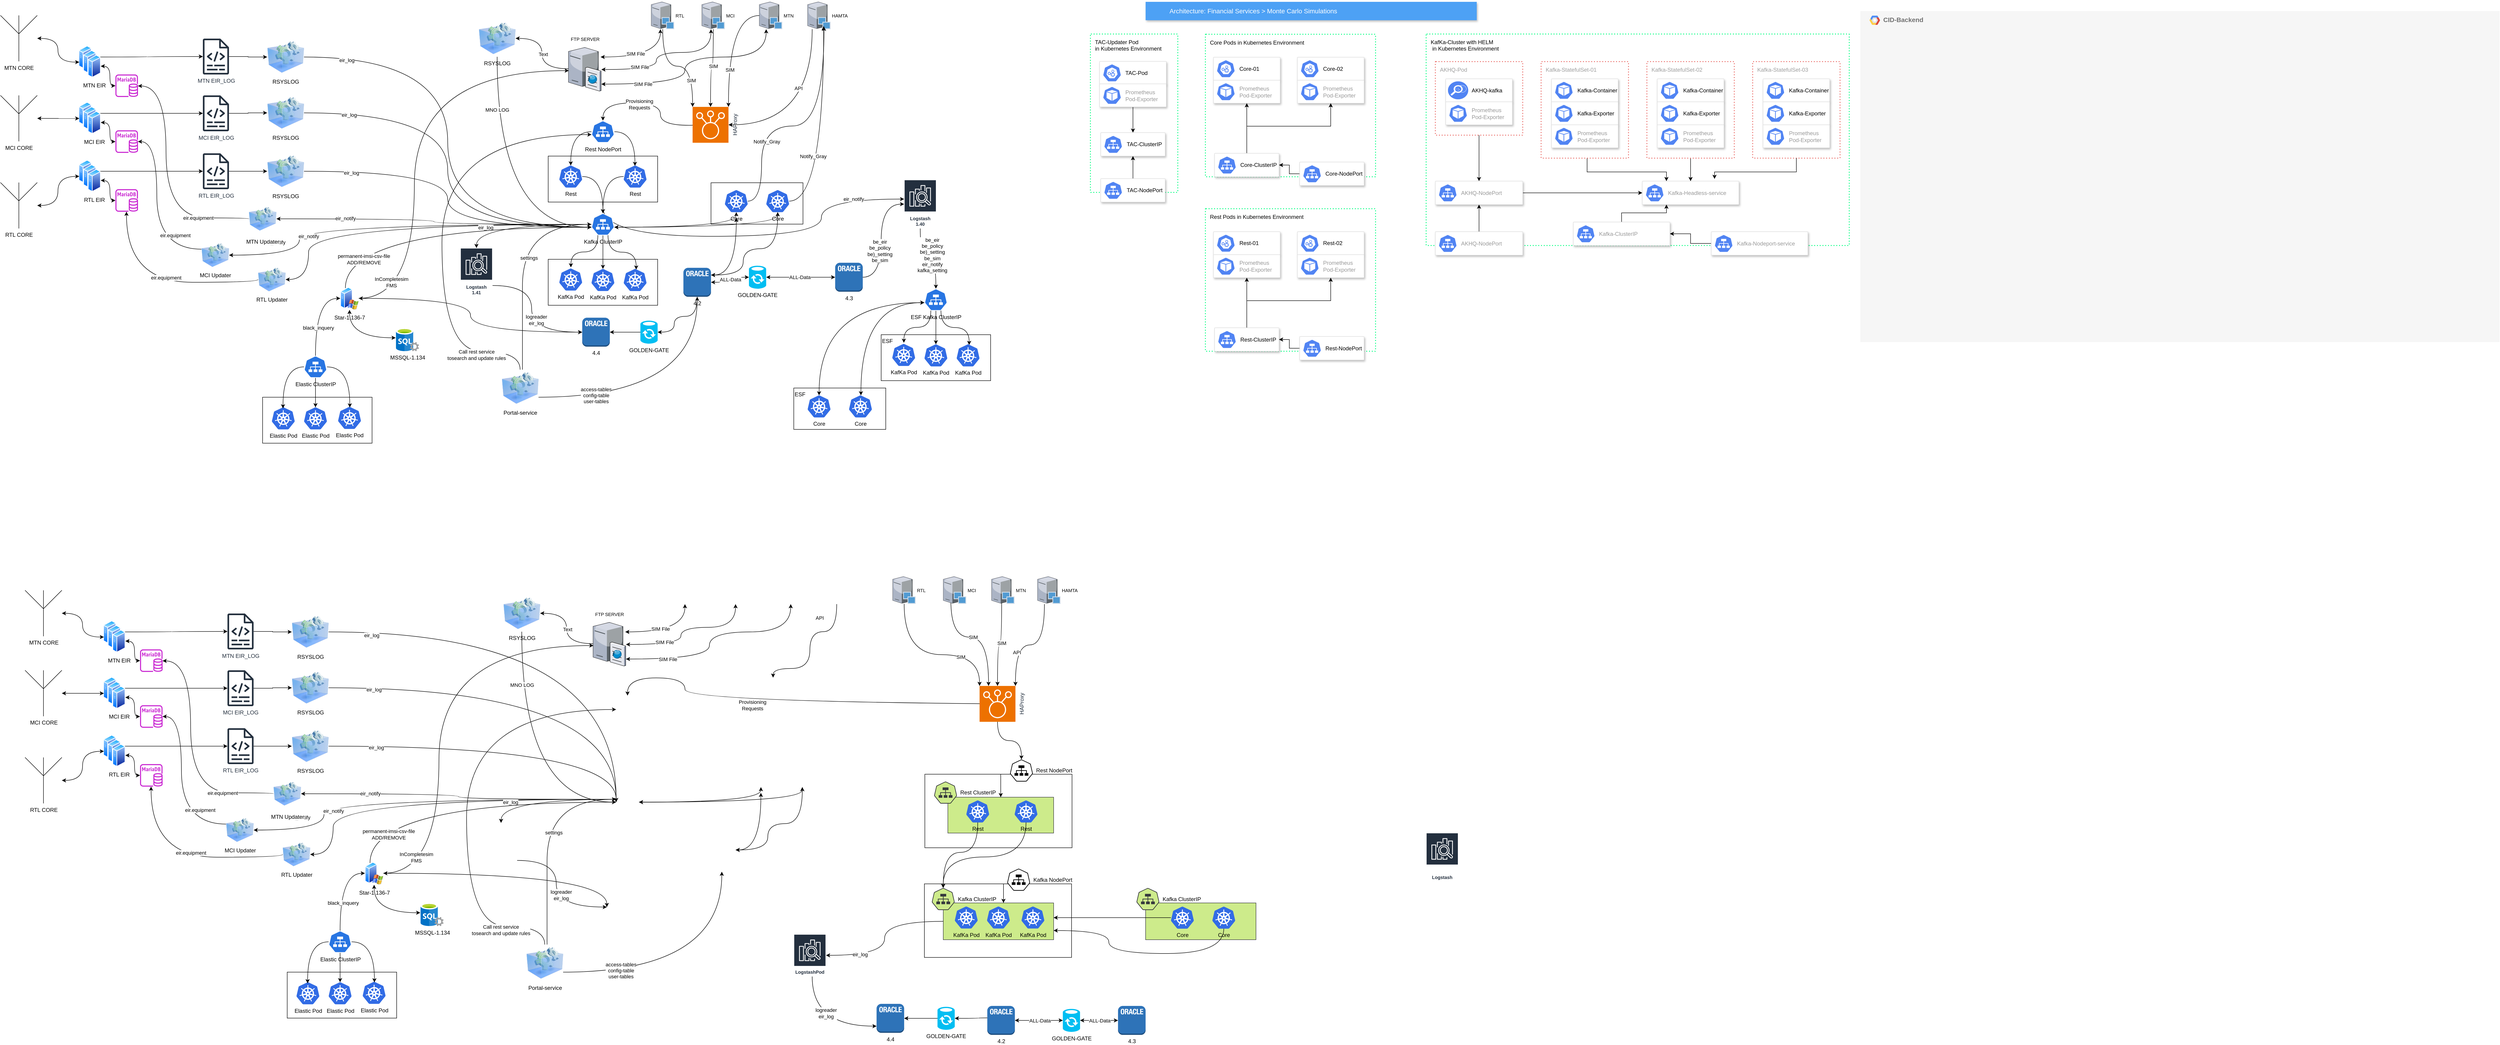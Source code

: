 <mxfile version="22.1.3" type="github">
  <diagram id="f106602c-feb2-e66a-4537-3a34d633f6aa" name="Page-1">
    <mxGraphModel dx="2589" dy="128" grid="1" gridSize="10" guides="1" tooltips="1" connect="1" arrows="1" fold="1" page="1" pageScale="1" pageWidth="1169" pageHeight="827" background="none" math="0" shadow="0">
      <root>
        <mxCell id="0" />
        <mxCell id="1" parent="0" />
        <mxCell id="WKTKmcEFWRnHBM82iFPJ-230" value="" style="rounded=0;whiteSpace=wrap;html=1;" vertex="1" parent="1">
          <mxGeometry x="-280" y="1720" width="320" height="160" as="geometry" />
        </mxCell>
        <mxCell id="WKTKmcEFWRnHBM82iFPJ-232" value="" style="rounded=0;whiteSpace=wrap;html=1;" vertex="1" parent="1">
          <mxGeometry x="-281" y="1958.5" width="320" height="160" as="geometry" />
        </mxCell>
        <mxCell id="WKTKmcEFWRnHBM82iFPJ-216" value="" style="rounded=0;whiteSpace=wrap;html=1;align=left;fillColor=#cdeb8b;strokeColor=#36393d;sketch=0;dashed=0;spacingLeft=5;" vertex="1" parent="1">
          <mxGeometry x="-240" y="2000" width="240" height="80" as="geometry" />
        </mxCell>
        <mxCell id="WKTKmcEFWRnHBM82iFPJ-233" value="&lt;font color=&quot;#000000&quot;&gt;Kafka NodePort&lt;br&gt;&lt;/font&gt;" style="sketch=0;html=1;dashed=0;whitespace=wrap;&#xa;part=1;labelPosition=right;verticalLabelPosition=middle;align=left;verticalAlign=middle;spacingLeft=5;fontSize=12;shape=mxgraph.kubernetes.icon;prIcon=svc;" vertex="1" parent="1">
          <mxGeometry x="-101" y="1925.5" width="50" height="48" as="geometry" />
        </mxCell>
        <mxCell id="hO-LSlD0LSvVnReztD1K-235" value="" style="rounded=0;whiteSpace=wrap;html=1;" parent="1" vertex="1">
          <mxGeometry x="-745" y="433.5" width="200" height="90" as="geometry" />
        </mxCell>
        <mxCell id="hO-LSlD0LSvVnReztD1K-233" value="" style="rounded=0;whiteSpace=wrap;html=1;" parent="1" vertex="1">
          <mxGeometry x="-1099" y="375.5" width="238" height="100" as="geometry" />
        </mxCell>
        <mxCell id="hO-LSlD0LSvVnReztD1K-232" value="" style="rounded=0;whiteSpace=wrap;html=1;" parent="1" vertex="1">
          <mxGeometry x="-1099" y="600" width="238" height="100" as="geometry" />
        </mxCell>
        <mxCell id="2" value="Architecture: Financial Services &amp;gt; Monte Carlo Simulations" style="fillColor=#4DA1F5;strokeColor=none;shadow=1;gradientColor=none;fontSize=14;align=left;spacingLeft=50;fontColor=#ffffff;html=1;" parent="1" vertex="1">
          <mxGeometry x="200" y="40" width="720" height="40" as="geometry" />
        </mxCell>
        <mxCell id="g4X0TWn0Db5RDXmJnymj-710" value="&lt;div&gt;&lt;b&gt;CID-Backend&lt;/b&gt;&lt;/div&gt;&lt;div&gt;&lt;b&gt;&lt;br&gt;&lt;/b&gt;&lt;/div&gt;" style="fillColor=#F6F6F6;strokeColor=none;shadow=0;gradientColor=none;fontSize=14;align=left;spacing=10;fontColor=#717171;9E9E9E;verticalAlign=top;spacingTop=-4;fontStyle=0;spacingLeft=40;html=1;" parent="1" vertex="1">
          <mxGeometry x="1754" y="60" width="1390" height="720" as="geometry" />
        </mxCell>
        <mxCell id="g4X0TWn0Db5RDXmJnymj-711" value="" style="shape=mxgraph.gcp2.google_cloud_platform;fillColor=#F6F6F6;strokeColor=none;shadow=0;gradientColor=none;" parent="g4X0TWn0Db5RDXmJnymj-710" vertex="1">
          <mxGeometry width="23" height="20" relative="1" as="geometry">
            <mxPoint x="20" y="10" as="offset" />
          </mxGeometry>
        </mxCell>
        <mxCell id="g4X0TWn0Db5RDXmJnymj-790" style="edgeStyle=orthogonalEdgeStyle;rounded=0;orthogonalLoop=1;jettySize=auto;html=1;exitX=1;exitY=0.5;exitDx=0;exitDy=0;entryX=1;entryY=0.5;entryDx=0;entryDy=0;fontFamily=Helvetica;fontSize=12;fontColor=#999999;" parent="1" edge="1">
          <mxGeometry relative="1" as="geometry">
            <Array as="points">
              <mxPoint x="663" y="530" />
              <mxPoint x="700" y="530" />
              <mxPoint x="700" y="716" />
            </Array>
            <mxPoint x="662.5" y="715.5" as="targetPoint" />
          </mxGeometry>
        </mxCell>
        <mxCell id="g4X0TWn0Db5RDXmJnymj-791" style="edgeStyle=orthogonalEdgeStyle;rounded=0;orthogonalLoop=1;jettySize=auto;html=1;exitX=1;exitY=0.5;exitDx=0;exitDy=0;entryX=1;entryY=0.5;entryDx=0;entryDy=0;fontFamily=Helvetica;fontSize=12;fontColor=#999999;" parent="1" edge="1">
          <mxGeometry relative="1" as="geometry">
            <Array as="points">
              <mxPoint x="663" y="530" />
              <mxPoint x="700" y="530" />
              <mxPoint x="700" y="766" />
            </Array>
            <mxPoint x="662.5" y="766" as="targetPoint" />
          </mxGeometry>
        </mxCell>
        <mxCell id="hO-LSlD0LSvVnReztD1K-28" value="&lt;div&gt;KafKa-Cluster with HELM&lt;br&gt;&lt;/div&gt;&amp;nbsp;in Kubernetes Environment" style="rounded=1;absoluteArcSize=1;arcSize=2;html=1;shadow=0;dashed=1;fontSize=12;align=left;verticalAlign=top;spacing=10;spacingTop=-4;fillColor=none;dashPattern=1 2;strokeWidth=2;strokeColor=#00FF80;" parent="1" vertex="1">
          <mxGeometry x="810" y="110" width="920" height="460" as="geometry" />
        </mxCell>
        <mxCell id="hO-LSlD0LSvVnReztD1K-31" value="" style="strokeColor=#dddddd;fillColor=#ffffff;shadow=1;strokeWidth=1;rounded=1;absoluteArcSize=1;arcSize=2;fontSize=10;fontColor=#9E9E9E;align=center;html=1;" parent="1" vertex="1">
          <mxGeometry x="1280" y="430" width="210" height="51" as="geometry" />
        </mxCell>
        <mxCell id="hO-LSlD0LSvVnReztD1K-32" value="Kafka-Headless-service" style="dashed=0;connectable=0;html=1;fillColor=#5184F3;strokeColor=none;shape=mxgraph.gcp2.hexIcon;shape=mxgraph.kubernetes.icon;prIcon=svc;part=1;labelPosition=right;verticalLabelPosition=middle;align=left;verticalAlign=middle;spacingLeft=5;fontColor=#999999;fontSize=12;" parent="hO-LSlD0LSvVnReztD1K-31" vertex="1">
          <mxGeometry y="0.5" width="44" height="39" relative="1" as="geometry">
            <mxPoint x="5" y="-19.5" as="offset" />
          </mxGeometry>
        </mxCell>
        <mxCell id="hO-LSlD0LSvVnReztD1K-72" style="edgeStyle=orthogonalEdgeStyle;rounded=0;orthogonalLoop=1;jettySize=auto;html=1;entryX=0.25;entryY=0;entryDx=0;entryDy=0;" parent="1" source="hO-LSlD0LSvVnReztD1K-55" target="hO-LSlD0LSvVnReztD1K-31" edge="1">
          <mxGeometry relative="1" as="geometry">
            <Array as="points">
              <mxPoint x="1160" y="410" />
              <mxPoint x="1332" y="410" />
            </Array>
          </mxGeometry>
        </mxCell>
        <mxCell id="hO-LSlD0LSvVnReztD1K-55" value="&lt;div&gt;Kafka-StatefulSet-01&lt;/div&gt;" style="rounded=1;absoluteArcSize=1;arcSize=2;html=1;strokeColor=#EA6B66;gradientColor=none;shadow=0;dashed=1;fontSize=12;fontColor=#9E9E9E;align=left;verticalAlign=top;spacing=10;spacingTop=-4;fillColor=none;dashPattern=1 2;strokeWidth=2;" parent="1" vertex="1">
          <mxGeometry x="1060" y="170" width="190" height="210" as="geometry" />
        </mxCell>
        <mxCell id="hO-LSlD0LSvVnReztD1K-56" value="" style="strokeColor=#dddddd;fillColor=#ffffff;shadow=1;strokeWidth=1;rounded=1;absoluteArcSize=1;arcSize=2;fontSize=10;fontColor=#9E9E9E;align=center;html=1;" parent="1" vertex="1">
          <mxGeometry x="1082.5" y="207.5" width="145" height="50" as="geometry" />
        </mxCell>
        <mxCell id="hO-LSlD0LSvVnReztD1K-57" value="&lt;div&gt;&lt;font color=&quot;#000000&quot;&gt;Kafka-Container&lt;/font&gt;&lt;/div&gt;" style="dashed=0;connectable=0;html=1;fillColor=#5184F3;strokeColor=none;shape=mxgraph.gcp2.hexIcon;shape=mxgraph.kubernetes.icon;prIcon=pod;part=1;labelPosition=right;verticalLabelPosition=middle;align=left;verticalAlign=middle;spacingLeft=5;fontColor=#999999;fontSize=12;" parent="hO-LSlD0LSvVnReztD1K-56" vertex="1">
          <mxGeometry y="0.5" width="44" height="39" relative="1" as="geometry">
            <mxPoint x="5" y="-19.5" as="offset" />
          </mxGeometry>
        </mxCell>
        <mxCell id="hO-LSlD0LSvVnReztD1K-58" value="" style="strokeColor=#dddddd;fillColor=#ffffff;shadow=1;strokeWidth=1;rounded=1;absoluteArcSize=1;arcSize=2;fontSize=10;fontColor=#9E9E9E;align=center;html=1;" parent="1" vertex="1">
          <mxGeometry x="1082.5" y="257.5" width="145" height="50" as="geometry" />
        </mxCell>
        <mxCell id="hO-LSlD0LSvVnReztD1K-59" value="&lt;div&gt;&lt;font color=&quot;#000000&quot;&gt;Kafka-Exporter&lt;/font&gt;&lt;/div&gt;" style="dashed=0;connectable=0;html=1;fillColor=#5184F3;strokeColor=none;shape=mxgraph.gcp2.hexIcon;shape=mxgraph.kubernetes.icon;prIcon=pod;part=1;labelPosition=right;verticalLabelPosition=middle;align=left;verticalAlign=middle;spacingLeft=5;fontColor=#999999;fontSize=12;" parent="hO-LSlD0LSvVnReztD1K-58" vertex="1">
          <mxGeometry y="0.5" width="44" height="39" relative="1" as="geometry">
            <mxPoint x="5" y="-19.5" as="offset" />
          </mxGeometry>
        </mxCell>
        <mxCell id="hO-LSlD0LSvVnReztD1K-73" value="" style="edgeStyle=orthogonalEdgeStyle;rounded=0;orthogonalLoop=1;jettySize=auto;html=1;" parent="1" source="hO-LSlD0LSvVnReztD1K-61" target="hO-LSlD0LSvVnReztD1K-31" edge="1">
          <mxGeometry relative="1" as="geometry" />
        </mxCell>
        <mxCell id="hO-LSlD0LSvVnReztD1K-61" value="&lt;div&gt;Kafka-StatefulSet-02&lt;/div&gt;" style="rounded=1;absoluteArcSize=1;arcSize=2;html=1;strokeColor=#EA6B66;gradientColor=none;shadow=0;dashed=1;fontSize=12;fontColor=#9E9E9E;align=left;verticalAlign=top;spacing=10;spacingTop=-4;fillColor=none;dashPattern=1 2;strokeWidth=2;" parent="1" vertex="1">
          <mxGeometry x="1290" y="170" width="190" height="210" as="geometry" />
        </mxCell>
        <mxCell id="hO-LSlD0LSvVnReztD1K-62" value="" style="strokeColor=#dddddd;fillColor=#ffffff;shadow=1;strokeWidth=1;rounded=1;absoluteArcSize=1;arcSize=2;fontSize=10;fontColor=#9E9E9E;align=center;html=1;" parent="1" vertex="1">
          <mxGeometry x="1312.5" y="207.5" width="145" height="50" as="geometry" />
        </mxCell>
        <mxCell id="hO-LSlD0LSvVnReztD1K-63" value="&lt;div&gt;&lt;font color=&quot;#000000&quot;&gt;Kafka-Container&lt;/font&gt;&lt;/div&gt;" style="dashed=0;connectable=0;html=1;fillColor=#5184F3;strokeColor=none;shape=mxgraph.gcp2.hexIcon;shape=mxgraph.kubernetes.icon;prIcon=pod;part=1;labelPosition=right;verticalLabelPosition=middle;align=left;verticalAlign=middle;spacingLeft=5;fontColor=#999999;fontSize=12;" parent="hO-LSlD0LSvVnReztD1K-62" vertex="1">
          <mxGeometry y="0.5" width="44" height="39" relative="1" as="geometry">
            <mxPoint x="5" y="-19.5" as="offset" />
          </mxGeometry>
        </mxCell>
        <mxCell id="hO-LSlD0LSvVnReztD1K-64" value="" style="strokeColor=#dddddd;fillColor=#ffffff;shadow=1;strokeWidth=1;rounded=1;absoluteArcSize=1;arcSize=2;fontSize=10;fontColor=#9E9E9E;align=center;html=1;" parent="1" vertex="1">
          <mxGeometry x="1312.5" y="257.5" width="145" height="50" as="geometry" />
        </mxCell>
        <mxCell id="hO-LSlD0LSvVnReztD1K-65" value="&lt;div&gt;&lt;font color=&quot;#000000&quot;&gt;Kafka-Exporter&lt;/font&gt;&lt;/div&gt;" style="dashed=0;connectable=0;html=1;fillColor=#5184F3;strokeColor=none;shape=mxgraph.gcp2.hexIcon;shape=mxgraph.kubernetes.icon;prIcon=pod;part=1;labelPosition=right;verticalLabelPosition=middle;align=left;verticalAlign=middle;spacingLeft=5;fontColor=#999999;fontSize=12;" parent="hO-LSlD0LSvVnReztD1K-64" vertex="1">
          <mxGeometry y="0.5" width="44" height="39" relative="1" as="geometry">
            <mxPoint x="5" y="-19.5" as="offset" />
          </mxGeometry>
        </mxCell>
        <mxCell id="hO-LSlD0LSvVnReztD1K-66" value="&lt;div&gt;Kafka-StatefulSet-03&lt;/div&gt;" style="rounded=1;absoluteArcSize=1;arcSize=2;html=1;strokeColor=#EA6B66;gradientColor=none;shadow=0;dashed=1;fontSize=12;fontColor=#9E9E9E;align=left;verticalAlign=top;spacing=10;spacingTop=-4;fillColor=none;dashPattern=1 2;strokeWidth=2;" parent="1" vertex="1">
          <mxGeometry x="1520" y="170" width="190" height="210" as="geometry" />
        </mxCell>
        <mxCell id="hO-LSlD0LSvVnReztD1K-67" value="" style="strokeColor=#dddddd;fillColor=#ffffff;shadow=1;strokeWidth=1;rounded=1;absoluteArcSize=1;arcSize=2;fontSize=10;fontColor=#9E9E9E;align=center;html=1;" parent="1" vertex="1">
          <mxGeometry x="1542.5" y="207.5" width="145" height="50" as="geometry" />
        </mxCell>
        <mxCell id="hO-LSlD0LSvVnReztD1K-68" value="&lt;div&gt;&lt;font color=&quot;#000000&quot;&gt;Kafka-Container&lt;/font&gt;&lt;/div&gt;" style="dashed=0;connectable=0;html=1;fillColor=#5184F3;strokeColor=none;shape=mxgraph.gcp2.hexIcon;shape=mxgraph.kubernetes.icon;prIcon=pod;part=1;labelPosition=right;verticalLabelPosition=middle;align=left;verticalAlign=middle;spacingLeft=5;fontColor=#999999;fontSize=12;" parent="hO-LSlD0LSvVnReztD1K-67" vertex="1">
          <mxGeometry y="0.5" width="44" height="39" relative="1" as="geometry">
            <mxPoint x="5" y="-19.5" as="offset" />
          </mxGeometry>
        </mxCell>
        <mxCell id="hO-LSlD0LSvVnReztD1K-69" value="" style="strokeColor=#dddddd;fillColor=#ffffff;shadow=1;strokeWidth=1;rounded=1;absoluteArcSize=1;arcSize=2;fontSize=10;fontColor=#9E9E9E;align=center;html=1;" parent="1" vertex="1">
          <mxGeometry x="1542.5" y="257.5" width="145" height="50" as="geometry" />
        </mxCell>
        <mxCell id="hO-LSlD0LSvVnReztD1K-70" value="&lt;div&gt;&lt;font color=&quot;#000000&quot;&gt;Kafka-Exporter&lt;/font&gt;&lt;/div&gt;" style="dashed=0;connectable=0;html=1;fillColor=#5184F3;strokeColor=none;shape=mxgraph.gcp2.hexIcon;shape=mxgraph.kubernetes.icon;prIcon=pod;part=1;labelPosition=right;verticalLabelPosition=middle;align=left;verticalAlign=middle;spacingLeft=5;fontColor=#999999;fontSize=12;" parent="hO-LSlD0LSvVnReztD1K-69" vertex="1">
          <mxGeometry y="0.5" width="44" height="39" relative="1" as="geometry">
            <mxPoint x="5" y="-19.5" as="offset" />
          </mxGeometry>
        </mxCell>
        <mxCell id="hO-LSlD0LSvVnReztD1K-74" style="edgeStyle=orthogonalEdgeStyle;rounded=0;orthogonalLoop=1;jettySize=auto;html=1;entryX=0.748;entryY=-0.095;entryDx=0;entryDy=0;entryPerimeter=0;" parent="1" source="hO-LSlD0LSvVnReztD1K-66" target="hO-LSlD0LSvVnReztD1K-31" edge="1">
          <mxGeometry relative="1" as="geometry">
            <Array as="points">
              <mxPoint x="1615" y="410" />
              <mxPoint x="1437" y="410" />
            </Array>
          </mxGeometry>
        </mxCell>
        <mxCell id="hO-LSlD0LSvVnReztD1K-122" style="edgeStyle=orthogonalEdgeStyle;rounded=0;orthogonalLoop=1;jettySize=auto;html=1;entryX=0.25;entryY=1;entryDx=0;entryDy=0;" parent="1" source="hO-LSlD0LSvVnReztD1K-75" target="hO-LSlD0LSvVnReztD1K-31" edge="1">
          <mxGeometry relative="1" as="geometry" />
        </mxCell>
        <mxCell id="hO-LSlD0LSvVnReztD1K-75" value="" style="strokeColor=#dddddd;fillColor=#ffffff;shadow=1;strokeWidth=1;rounded=1;absoluteArcSize=1;arcSize=2;fontSize=10;fontColor=#9E9E9E;align=center;html=1;" parent="1" vertex="1">
          <mxGeometry x="1130" y="519" width="210" height="51" as="geometry" />
        </mxCell>
        <mxCell id="hO-LSlD0LSvVnReztD1K-76" value="Kafka-ClusterIP" style="dashed=0;connectable=0;html=1;fillColor=#5184F3;strokeColor=none;shape=mxgraph.gcp2.hexIcon;shape=mxgraph.kubernetes.icon;prIcon=svc;part=1;labelPosition=right;verticalLabelPosition=middle;align=left;verticalAlign=middle;spacingLeft=5;fontColor=#999999;fontSize=12;" parent="hO-LSlD0LSvVnReztD1K-75" vertex="1">
          <mxGeometry y="0.5" width="44" height="39" relative="1" as="geometry">
            <mxPoint x="5" y="-19.5" as="offset" />
          </mxGeometry>
        </mxCell>
        <mxCell id="hO-LSlD0LSvVnReztD1K-121" style="edgeStyle=orthogonalEdgeStyle;rounded=0;orthogonalLoop=1;jettySize=auto;html=1;entryX=1;entryY=0.5;entryDx=0;entryDy=0;" parent="1" source="hO-LSlD0LSvVnReztD1K-78" target="hO-LSlD0LSvVnReztD1K-75" edge="1">
          <mxGeometry relative="1" as="geometry" />
        </mxCell>
        <mxCell id="hO-LSlD0LSvVnReztD1K-78" value="" style="strokeColor=#dddddd;fillColor=#ffffff;shadow=1;strokeWidth=1;rounded=1;absoluteArcSize=1;arcSize=2;fontSize=10;fontColor=#9E9E9E;align=center;html=1;" parent="1" vertex="1">
          <mxGeometry x="1430" y="540" width="210" height="51" as="geometry" />
        </mxCell>
        <mxCell id="hO-LSlD0LSvVnReztD1K-79" value="Kafka-Nodeport-service" style="dashed=0;connectable=0;html=1;fillColor=#5184F3;strokeColor=none;shape=mxgraph.gcp2.hexIcon;shape=mxgraph.kubernetes.icon;prIcon=svc;part=1;labelPosition=right;verticalLabelPosition=middle;align=left;verticalAlign=middle;spacingLeft=5;fontColor=#999999;fontSize=12;" parent="hO-LSlD0LSvVnReztD1K-78" vertex="1">
          <mxGeometry y="0.5" width="44" height="39" relative="1" as="geometry">
            <mxPoint x="5" y="-19.5" as="offset" />
          </mxGeometry>
        </mxCell>
        <mxCell id="hO-LSlD0LSvVnReztD1K-81" value="" style="strokeColor=#dddddd;fillColor=#ffffff;shadow=1;strokeWidth=1;rounded=1;absoluteArcSize=1;arcSize=2;fontSize=10;fontColor=#9E9E9E;align=center;html=1;" parent="1" vertex="1">
          <mxGeometry x="1082.5" y="307.5" width="145" height="50" as="geometry" />
        </mxCell>
        <mxCell id="hO-LSlD0LSvVnReztD1K-82" value="&lt;div&gt;Prometheus&lt;/div&gt;&lt;div&gt;Pod-Exporter&lt;br&gt;&lt;/div&gt;" style="dashed=0;connectable=0;html=1;fillColor=#5184F3;strokeColor=none;shape=mxgraph.gcp2.hexIcon;shape=mxgraph.kubernetes.icon;prIcon=pod;part=1;labelPosition=right;verticalLabelPosition=middle;align=left;verticalAlign=middle;spacingLeft=5;fontColor=#999999;fontSize=12;" parent="hO-LSlD0LSvVnReztD1K-81" vertex="1">
          <mxGeometry y="0.5" width="44" height="39" relative="1" as="geometry">
            <mxPoint x="5" y="-19.5" as="offset" />
          </mxGeometry>
        </mxCell>
        <mxCell id="hO-LSlD0LSvVnReztD1K-83" value="" style="strokeColor=#dddddd;fillColor=#ffffff;shadow=1;strokeWidth=1;rounded=1;absoluteArcSize=1;arcSize=2;fontSize=10;fontColor=#9E9E9E;align=center;html=1;" parent="1" vertex="1">
          <mxGeometry x="1312.5" y="307.5" width="145" height="50" as="geometry" />
        </mxCell>
        <mxCell id="hO-LSlD0LSvVnReztD1K-84" value="&lt;div&gt;Prometheus&lt;/div&gt;&lt;div&gt;Pod-Exporter&lt;br&gt;&lt;/div&gt;" style="dashed=0;connectable=0;html=1;fillColor=#5184F3;strokeColor=none;shape=mxgraph.gcp2.hexIcon;shape=mxgraph.kubernetes.icon;prIcon=pod;part=1;labelPosition=right;verticalLabelPosition=middle;align=left;verticalAlign=middle;spacingLeft=5;fontColor=#999999;fontSize=12;" parent="hO-LSlD0LSvVnReztD1K-83" vertex="1">
          <mxGeometry y="0.5" width="44" height="39" relative="1" as="geometry">
            <mxPoint x="5" y="-19.5" as="offset" />
          </mxGeometry>
        </mxCell>
        <mxCell id="hO-LSlD0LSvVnReztD1K-85" value="" style="strokeColor=#dddddd;fillColor=#ffffff;shadow=1;strokeWidth=1;rounded=1;absoluteArcSize=1;arcSize=2;fontSize=10;fontColor=#9E9E9E;align=center;html=1;" parent="1" vertex="1">
          <mxGeometry x="1542.5" y="307.5" width="145" height="50" as="geometry" />
        </mxCell>
        <mxCell id="hO-LSlD0LSvVnReztD1K-86" value="&lt;div&gt;Prometheus&lt;/div&gt;&lt;div&gt;Pod-Exporter&lt;br&gt;&lt;/div&gt;" style="dashed=0;connectable=0;html=1;fillColor=#5184F3;strokeColor=none;shape=mxgraph.gcp2.hexIcon;shape=mxgraph.kubernetes.icon;prIcon=pod;part=1;labelPosition=right;verticalLabelPosition=middle;align=left;verticalAlign=middle;spacingLeft=5;fontColor=#999999;fontSize=12;" parent="hO-LSlD0LSvVnReztD1K-85" vertex="1">
          <mxGeometry y="0.5" width="44" height="39" relative="1" as="geometry">
            <mxPoint x="5" y="-19.5" as="offset" />
          </mxGeometry>
        </mxCell>
        <mxCell id="hO-LSlD0LSvVnReztD1K-88" value="&lt;div&gt;AKHQ-Pod&lt;br&gt;&lt;/div&gt;" style="rounded=1;absoluteArcSize=1;arcSize=2;html=1;strokeColor=#EA6B66;gradientColor=none;shadow=0;dashed=1;fontSize=12;fontColor=#9E9E9E;align=left;verticalAlign=top;spacing=10;spacingTop=-4;fillColor=none;dashPattern=1 2;strokeWidth=2;" parent="1" vertex="1">
          <mxGeometry x="830" y="170" width="190" height="160" as="geometry" />
        </mxCell>
        <mxCell id="hO-LSlD0LSvVnReztD1K-89" value="" style="strokeColor=#dddddd;fillColor=#ffffff;shadow=1;strokeWidth=1;rounded=1;absoluteArcSize=1;arcSize=2;fontSize=10;fontColor=#9E9E9E;align=center;html=1;" parent="1" vertex="1">
          <mxGeometry x="852.5" y="207.5" width="145" height="50" as="geometry" />
        </mxCell>
        <mxCell id="hO-LSlD0LSvVnReztD1K-90" value="&lt;font color=&quot;#000000&quot;&gt;AKHQ-kafka&lt;/font&gt;" style="dashed=0;connectable=0;html=1;fillColor=#5184F3;strokeColor=none;shape=mxgraph.gcp2.hexIcon;shape=mxgraph.cisco_safe.compositeIcon;bgIcon=ellipse;resIcon=mxgraph.cisco_safe.capability.monitoring;part=1;labelPosition=right;verticalLabelPosition=middle;align=left;verticalAlign=middle;spacingLeft=5;fontColor=#999999;fontSize=12;" parent="hO-LSlD0LSvVnReztD1K-89" vertex="1">
          <mxGeometry y="0.5" width="44" height="39" relative="1" as="geometry">
            <mxPoint x="5" y="-19.5" as="offset" />
          </mxGeometry>
        </mxCell>
        <mxCell id="hO-LSlD0LSvVnReztD1K-93" value="" style="strokeColor=#dddddd;fillColor=#ffffff;shadow=1;strokeWidth=1;rounded=1;absoluteArcSize=1;arcSize=2;fontSize=10;fontColor=#9E9E9E;align=center;html=1;" parent="1" vertex="1">
          <mxGeometry x="852.5" y="257.5" width="145" height="50" as="geometry" />
        </mxCell>
        <mxCell id="hO-LSlD0LSvVnReztD1K-94" value="&lt;div&gt;Prometheus&lt;/div&gt;&lt;div&gt;Pod-Exporter&lt;br&gt;&lt;/div&gt;" style="dashed=0;connectable=0;html=1;fillColor=#5184F3;strokeColor=none;shape=mxgraph.gcp2.hexIcon;shape=mxgraph.kubernetes.icon;prIcon=pod;part=1;labelPosition=right;verticalLabelPosition=middle;align=left;verticalAlign=middle;spacingLeft=5;fontColor=#999999;fontSize=12;" parent="hO-LSlD0LSvVnReztD1K-93" vertex="1">
          <mxGeometry y="0.5" width="44" height="39" relative="1" as="geometry">
            <mxPoint x="5" y="-19.5" as="offset" />
          </mxGeometry>
        </mxCell>
        <mxCell id="hO-LSlD0LSvVnReztD1K-162" value="" style="edgeStyle=orthogonalEdgeStyle;rounded=0;orthogonalLoop=1;jettySize=auto;html=1;" parent="1" source="hO-LSlD0LSvVnReztD1K-96" target="hO-LSlD0LSvVnReztD1K-159" edge="1">
          <mxGeometry relative="1" as="geometry" />
        </mxCell>
        <mxCell id="hO-LSlD0LSvVnReztD1K-96" value="" style="strokeColor=#dddddd;fillColor=#ffffff;shadow=1;strokeWidth=1;rounded=1;absoluteArcSize=1;arcSize=2;fontSize=10;fontColor=#9E9E9E;align=center;html=1;" parent="1" vertex="1">
          <mxGeometry x="830" y="540" width="190" height="51" as="geometry" />
        </mxCell>
        <mxCell id="hO-LSlD0LSvVnReztD1K-97" value="AKHQ-NodePort" style="dashed=0;connectable=0;html=1;fillColor=#5184F3;strokeColor=none;shape=mxgraph.gcp2.hexIcon;shape=mxgraph.kubernetes.icon;prIcon=svc;part=1;labelPosition=right;verticalLabelPosition=middle;align=left;verticalAlign=middle;spacingLeft=5;fontColor=#999999;fontSize=12;" parent="hO-LSlD0LSvVnReztD1K-96" vertex="1">
          <mxGeometry y="0.5" width="44" height="39" relative="1" as="geometry">
            <mxPoint x="5" y="-19.5" as="offset" />
          </mxGeometry>
        </mxCell>
        <mxCell id="hO-LSlD0LSvVnReztD1K-100" value="&lt;div&gt;Core Pods in Kubernetes Environment&lt;/div&gt;" style="rounded=1;absoluteArcSize=1;arcSize=2;html=1;shadow=0;dashed=1;fontSize=12;align=left;verticalAlign=top;spacing=10;spacingTop=-4;fillColor=none;dashPattern=1 2;strokeWidth=2;strokeColor=#00FF80;" parent="1" vertex="1">
          <mxGeometry x="330" y="110.5" width="370" height="310" as="geometry" />
        </mxCell>
        <mxCell id="hO-LSlD0LSvVnReztD1K-101" value="" style="strokeColor=#dddddd;fillColor=#ffffff;shadow=1;strokeWidth=1;rounded=1;absoluteArcSize=1;arcSize=2;fontSize=10;fontColor=#9E9E9E;align=center;html=1;" parent="1" vertex="1">
          <mxGeometry x="347.5" y="160.5" width="145" height="50" as="geometry" />
        </mxCell>
        <mxCell id="hO-LSlD0LSvVnReztD1K-102" value="&lt;font color=&quot;#000000&quot;&gt;Core-01&lt;/font&gt;" style="dashed=0;connectable=0;html=1;fillColor=#5184F3;strokeColor=none;shape=mxgraph.gcp2.hexIcon;shape=mxgraph.kubernetes.icon;prIcon=master;part=1;labelPosition=right;verticalLabelPosition=middle;align=left;verticalAlign=middle;spacingLeft=5;fontColor=#999999;fontSize=12;" parent="hO-LSlD0LSvVnReztD1K-101" vertex="1">
          <mxGeometry y="0.5" width="44" height="39" relative="1" as="geometry">
            <mxPoint x="5" y="-19.5" as="offset" />
          </mxGeometry>
        </mxCell>
        <mxCell id="hO-LSlD0LSvVnReztD1K-105" value="" style="strokeColor=#dddddd;fillColor=#ffffff;shadow=1;strokeWidth=1;rounded=1;absoluteArcSize=1;arcSize=2;fontSize=10;fontColor=#9E9E9E;align=center;html=1;" parent="1" vertex="1">
          <mxGeometry x="530" y="160.5" width="145" height="50" as="geometry" />
        </mxCell>
        <mxCell id="hO-LSlD0LSvVnReztD1K-106" value="&lt;font color=&quot;#000000&quot;&gt;Core-02&lt;/font&gt;" style="dashed=0;connectable=0;html=1;fillColor=#5184F3;strokeColor=none;shape=mxgraph.gcp2.hexIcon;shape=mxgraph.kubernetes.icon;prIcon=master;part=1;labelPosition=right;verticalLabelPosition=middle;align=left;verticalAlign=middle;spacingLeft=5;fontColor=#999999;fontSize=12;" parent="hO-LSlD0LSvVnReztD1K-105" vertex="1">
          <mxGeometry y="0.5" width="44" height="39" relative="1" as="geometry">
            <mxPoint x="5" y="-19.5" as="offset" />
          </mxGeometry>
        </mxCell>
        <mxCell id="hO-LSlD0LSvVnReztD1K-107" value="" style="strokeColor=#dddddd;fillColor=#ffffff;shadow=1;strokeWidth=1;rounded=1;absoluteArcSize=1;arcSize=2;fontSize=10;fontColor=#9E9E9E;align=center;html=1;" parent="1" vertex="1">
          <mxGeometry x="347.5" y="210.5" width="145" height="50" as="geometry" />
        </mxCell>
        <mxCell id="hO-LSlD0LSvVnReztD1K-108" value="&lt;div&gt;Prometheus&lt;/div&gt;&lt;div&gt;Pod-Exporter&lt;br&gt;&lt;/div&gt;" style="dashed=0;connectable=0;html=1;fillColor=#5184F3;strokeColor=none;shape=mxgraph.gcp2.hexIcon;shape=mxgraph.kubernetes.icon;prIcon=pod;part=1;labelPosition=right;verticalLabelPosition=middle;align=left;verticalAlign=middle;spacingLeft=5;fontColor=#999999;fontSize=12;" parent="hO-LSlD0LSvVnReztD1K-107" vertex="1">
          <mxGeometry y="0.5" width="44" height="39" relative="1" as="geometry">
            <mxPoint x="5" y="-19.5" as="offset" />
          </mxGeometry>
        </mxCell>
        <mxCell id="hO-LSlD0LSvVnReztD1K-109" value="" style="strokeColor=#dddddd;fillColor=#ffffff;shadow=1;strokeWidth=1;rounded=1;absoluteArcSize=1;arcSize=2;fontSize=10;fontColor=#9E9E9E;align=center;html=1;" parent="1" vertex="1">
          <mxGeometry x="530" y="210.5" width="145" height="50" as="geometry" />
        </mxCell>
        <mxCell id="hO-LSlD0LSvVnReztD1K-110" value="&lt;div&gt;Prometheus&lt;/div&gt;&lt;div&gt;Pod-Exporter&lt;br&gt;&lt;/div&gt;" style="dashed=0;connectable=0;html=1;fillColor=#5184F3;strokeColor=none;shape=mxgraph.gcp2.hexIcon;shape=mxgraph.kubernetes.icon;prIcon=pod;part=1;labelPosition=right;verticalLabelPosition=middle;align=left;verticalAlign=middle;spacingLeft=5;fontColor=#999999;fontSize=12;" parent="hO-LSlD0LSvVnReztD1K-109" vertex="1">
          <mxGeometry y="0.5" width="44" height="39" relative="1" as="geometry">
            <mxPoint x="5" y="-19.5" as="offset" />
          </mxGeometry>
        </mxCell>
        <mxCell id="hO-LSlD0LSvVnReztD1K-118" style="edgeStyle=orthogonalEdgeStyle;rounded=0;orthogonalLoop=1;jettySize=auto;html=1;entryX=0.5;entryY=1;entryDx=0;entryDy=0;" parent="1" source="hO-LSlD0LSvVnReztD1K-111" target="hO-LSlD0LSvVnReztD1K-107" edge="1">
          <mxGeometry relative="1" as="geometry" />
        </mxCell>
        <mxCell id="hO-LSlD0LSvVnReztD1K-119" style="edgeStyle=orthogonalEdgeStyle;rounded=0;orthogonalLoop=1;jettySize=auto;html=1;entryX=0.5;entryY=1;entryDx=0;entryDy=0;" parent="1" source="hO-LSlD0LSvVnReztD1K-111" target="hO-LSlD0LSvVnReztD1K-109" edge="1">
          <mxGeometry relative="1" as="geometry">
            <Array as="points">
              <mxPoint x="420" y="310.5" />
              <mxPoint x="603" y="310.5" />
            </Array>
          </mxGeometry>
        </mxCell>
        <mxCell id="hO-LSlD0LSvVnReztD1K-111" value="" style="strokeColor=#dddddd;fillColor=#ffffff;shadow=1;strokeWidth=1;rounded=1;absoluteArcSize=1;arcSize=2;fontSize=10;fontColor=#9E9E9E;align=center;html=1;" parent="1" vertex="1">
          <mxGeometry x="350" y="369.5" width="140" height="51" as="geometry" />
        </mxCell>
        <mxCell id="hO-LSlD0LSvVnReztD1K-112" value="&lt;font color=&quot;#000000&quot;&gt;Core-ClusterIP&lt;/font&gt;" style="dashed=0;connectable=0;html=1;fillColor=#5184F3;strokeColor=none;shape=mxgraph.gcp2.hexIcon;shape=mxgraph.kubernetes.icon;prIcon=svc;part=1;labelPosition=right;verticalLabelPosition=middle;align=left;verticalAlign=middle;spacingLeft=5;fontColor=#999999;fontSize=12;" parent="hO-LSlD0LSvVnReztD1K-111" vertex="1">
          <mxGeometry y="0.5" width="44" height="39" relative="1" as="geometry">
            <mxPoint x="5" y="-19.5" as="offset" />
          </mxGeometry>
        </mxCell>
        <mxCell id="hO-LSlD0LSvVnReztD1K-120" style="edgeStyle=orthogonalEdgeStyle;rounded=0;orthogonalLoop=1;jettySize=auto;html=1;" parent="1" source="hO-LSlD0LSvVnReztD1K-114" target="hO-LSlD0LSvVnReztD1K-111" edge="1">
          <mxGeometry relative="1" as="geometry" />
        </mxCell>
        <mxCell id="hO-LSlD0LSvVnReztD1K-114" value="" style="strokeColor=#dddddd;fillColor=#ffffff;shadow=1;strokeWidth=1;rounded=1;absoluteArcSize=1;arcSize=2;fontSize=10;fontColor=#9E9E9E;align=center;html=1;" parent="1" vertex="1">
          <mxGeometry x="535" y="388.5" width="140" height="51" as="geometry" />
        </mxCell>
        <mxCell id="hO-LSlD0LSvVnReztD1K-115" value="&lt;font color=&quot;#000000&quot;&gt;Core-NodePort&lt;/font&gt;" style="dashed=0;connectable=0;html=1;fillColor=#5184F3;strokeColor=none;shape=mxgraph.gcp2.hexIcon;shape=mxgraph.kubernetes.icon;prIcon=svc;part=1;labelPosition=right;verticalLabelPosition=middle;align=left;verticalAlign=middle;spacingLeft=5;fontColor=#999999;fontSize=12;" parent="hO-LSlD0LSvVnReztD1K-114" vertex="1">
          <mxGeometry y="0.5" width="44" height="39" relative="1" as="geometry">
            <mxPoint x="5" y="-19.5" as="offset" />
          </mxGeometry>
        </mxCell>
        <mxCell id="hO-LSlD0LSvVnReztD1K-123" value="&lt;div&gt;Rest Pods in Kubernetes Environment&lt;/div&gt;" style="rounded=1;absoluteArcSize=1;arcSize=2;html=1;shadow=0;dashed=1;fontSize=12;align=left;verticalAlign=top;spacing=10;spacingTop=-4;fillColor=none;dashPattern=1 2;strokeWidth=2;strokeColor=#00FF80;" parent="1" vertex="1">
          <mxGeometry x="330" y="490" width="370" height="310" as="geometry" />
        </mxCell>
        <mxCell id="hO-LSlD0LSvVnReztD1K-124" value="" style="strokeColor=#dddddd;fillColor=#ffffff;shadow=1;strokeWidth=1;rounded=1;absoluteArcSize=1;arcSize=2;fontSize=10;fontColor=#9E9E9E;align=center;html=1;" parent="1" vertex="1">
          <mxGeometry x="347.5" y="540" width="145" height="50" as="geometry" />
        </mxCell>
        <mxCell id="hO-LSlD0LSvVnReztD1K-125" value="&lt;font color=&quot;#000000&quot;&gt;Rest-01&lt;/font&gt;" style="dashed=0;connectable=0;html=1;fillColor=#5184F3;strokeColor=none;shape=mxgraph.gcp2.hexIcon;shape=mxgraph.kubernetes.icon;prIcon=master;part=1;labelPosition=right;verticalLabelPosition=middle;align=left;verticalAlign=middle;spacingLeft=5;fontColor=#999999;fontSize=12;" parent="hO-LSlD0LSvVnReztD1K-124" vertex="1">
          <mxGeometry y="0.5" width="44" height="39" relative="1" as="geometry">
            <mxPoint x="5" y="-19.5" as="offset" />
          </mxGeometry>
        </mxCell>
        <mxCell id="hO-LSlD0LSvVnReztD1K-126" value="" style="strokeColor=#dddddd;fillColor=#ffffff;shadow=1;strokeWidth=1;rounded=1;absoluteArcSize=1;arcSize=2;fontSize=10;fontColor=#9E9E9E;align=center;html=1;" parent="1" vertex="1">
          <mxGeometry x="530" y="540" width="145" height="50" as="geometry" />
        </mxCell>
        <mxCell id="hO-LSlD0LSvVnReztD1K-127" value="&lt;font color=&quot;#000000&quot;&gt;Rest-02&lt;/font&gt;" style="dashed=0;connectable=0;html=1;fillColor=#5184F3;strokeColor=none;shape=mxgraph.gcp2.hexIcon;shape=mxgraph.kubernetes.icon;prIcon=master;part=1;labelPosition=right;verticalLabelPosition=middle;align=left;verticalAlign=middle;spacingLeft=5;fontColor=#999999;fontSize=12;" parent="hO-LSlD0LSvVnReztD1K-126" vertex="1">
          <mxGeometry y="0.5" width="44" height="39" relative="1" as="geometry">
            <mxPoint x="5" y="-19.5" as="offset" />
          </mxGeometry>
        </mxCell>
        <mxCell id="hO-LSlD0LSvVnReztD1K-128" value="" style="strokeColor=#dddddd;fillColor=#ffffff;shadow=1;strokeWidth=1;rounded=1;absoluteArcSize=1;arcSize=2;fontSize=10;fontColor=#9E9E9E;align=center;html=1;" parent="1" vertex="1">
          <mxGeometry x="347.5" y="590" width="145" height="50" as="geometry" />
        </mxCell>
        <mxCell id="hO-LSlD0LSvVnReztD1K-129" value="&lt;div&gt;Prometheus&lt;/div&gt;&lt;div&gt;Pod-Exporter&lt;br&gt;&lt;/div&gt;" style="dashed=0;connectable=0;html=1;fillColor=#5184F3;strokeColor=none;shape=mxgraph.gcp2.hexIcon;shape=mxgraph.kubernetes.icon;prIcon=pod;part=1;labelPosition=right;verticalLabelPosition=middle;align=left;verticalAlign=middle;spacingLeft=5;fontColor=#999999;fontSize=12;" parent="hO-LSlD0LSvVnReztD1K-128" vertex="1">
          <mxGeometry y="0.5" width="44" height="39" relative="1" as="geometry">
            <mxPoint x="5" y="-19.5" as="offset" />
          </mxGeometry>
        </mxCell>
        <mxCell id="hO-LSlD0LSvVnReztD1K-130" value="" style="strokeColor=#dddddd;fillColor=#ffffff;shadow=1;strokeWidth=1;rounded=1;absoluteArcSize=1;arcSize=2;fontSize=10;fontColor=#9E9E9E;align=center;html=1;" parent="1" vertex="1">
          <mxGeometry x="530" y="590" width="145" height="50" as="geometry" />
        </mxCell>
        <mxCell id="hO-LSlD0LSvVnReztD1K-131" value="&lt;div&gt;Prometheus&lt;/div&gt;&lt;div&gt;Pod-Exporter&lt;br&gt;&lt;/div&gt;" style="dashed=0;connectable=0;html=1;fillColor=#5184F3;strokeColor=none;shape=mxgraph.gcp2.hexIcon;shape=mxgraph.kubernetes.icon;prIcon=pod;part=1;labelPosition=right;verticalLabelPosition=middle;align=left;verticalAlign=middle;spacingLeft=5;fontColor=#999999;fontSize=12;" parent="hO-LSlD0LSvVnReztD1K-130" vertex="1">
          <mxGeometry y="0.5" width="44" height="39" relative="1" as="geometry">
            <mxPoint x="5" y="-19.5" as="offset" />
          </mxGeometry>
        </mxCell>
        <mxCell id="hO-LSlD0LSvVnReztD1K-132" style="edgeStyle=orthogonalEdgeStyle;rounded=0;orthogonalLoop=1;jettySize=auto;html=1;entryX=0.5;entryY=1;entryDx=0;entryDy=0;" parent="1" source="hO-LSlD0LSvVnReztD1K-134" target="hO-LSlD0LSvVnReztD1K-128" edge="1">
          <mxGeometry relative="1" as="geometry" />
        </mxCell>
        <mxCell id="hO-LSlD0LSvVnReztD1K-133" style="edgeStyle=orthogonalEdgeStyle;rounded=0;orthogonalLoop=1;jettySize=auto;html=1;entryX=0.5;entryY=1;entryDx=0;entryDy=0;" parent="1" source="hO-LSlD0LSvVnReztD1K-134" target="hO-LSlD0LSvVnReztD1K-130" edge="1">
          <mxGeometry relative="1" as="geometry">
            <Array as="points">
              <mxPoint x="420" y="690" />
              <mxPoint x="603" y="690" />
            </Array>
          </mxGeometry>
        </mxCell>
        <mxCell id="hO-LSlD0LSvVnReztD1K-134" value="" style="strokeColor=#dddddd;fillColor=#ffffff;shadow=1;strokeWidth=1;rounded=1;absoluteArcSize=1;arcSize=2;fontSize=10;fontColor=#9E9E9E;align=center;html=1;" parent="1" vertex="1">
          <mxGeometry x="350" y="749" width="140" height="51" as="geometry" />
        </mxCell>
        <mxCell id="hO-LSlD0LSvVnReztD1K-135" value="&lt;font color=&quot;#000000&quot;&gt;Rest-ClusterIP&lt;/font&gt;" style="dashed=0;connectable=0;html=1;fillColor=#5184F3;strokeColor=none;shape=mxgraph.gcp2.hexIcon;shape=mxgraph.kubernetes.icon;prIcon=svc;part=1;labelPosition=right;verticalLabelPosition=middle;align=left;verticalAlign=middle;spacingLeft=5;fontColor=#999999;fontSize=12;" parent="hO-LSlD0LSvVnReztD1K-134" vertex="1">
          <mxGeometry y="0.5" width="44" height="39" relative="1" as="geometry">
            <mxPoint x="5" y="-19.5" as="offset" />
          </mxGeometry>
        </mxCell>
        <mxCell id="hO-LSlD0LSvVnReztD1K-136" style="edgeStyle=orthogonalEdgeStyle;rounded=0;orthogonalLoop=1;jettySize=auto;html=1;" parent="1" source="hO-LSlD0LSvVnReztD1K-137" target="hO-LSlD0LSvVnReztD1K-134" edge="1">
          <mxGeometry relative="1" as="geometry" />
        </mxCell>
        <mxCell id="hO-LSlD0LSvVnReztD1K-137" value="" style="strokeColor=#dddddd;fillColor=#ffffff;shadow=1;strokeWidth=1;rounded=1;absoluteArcSize=1;arcSize=2;fontSize=10;fontColor=#9E9E9E;align=center;html=1;" parent="1" vertex="1">
          <mxGeometry x="535" y="768" width="140" height="51" as="geometry" />
        </mxCell>
        <mxCell id="hO-LSlD0LSvVnReztD1K-138" value="&lt;font color=&quot;#000000&quot;&gt;Rest-NodePort&lt;/font&gt;" style="dashed=0;connectable=0;html=1;fillColor=#5184F3;strokeColor=none;shape=mxgraph.gcp2.hexIcon;shape=mxgraph.kubernetes.icon;prIcon=svc;part=1;labelPosition=right;verticalLabelPosition=middle;align=left;verticalAlign=middle;spacingLeft=5;fontColor=#999999;fontSize=12;" parent="hO-LSlD0LSvVnReztD1K-137" vertex="1">
          <mxGeometry y="0.5" width="44" height="39" relative="1" as="geometry">
            <mxPoint x="5" y="-19.5" as="offset" />
          </mxGeometry>
        </mxCell>
        <mxCell id="hO-LSlD0LSvVnReztD1K-139" value="&lt;div&gt;TAC-Updater Pod&amp;nbsp;&lt;/div&gt;&lt;div&gt;in Kubernetes Environment&lt;/div&gt;" style="rounded=1;absoluteArcSize=1;arcSize=2;html=1;shadow=0;dashed=1;fontSize=12;align=left;verticalAlign=top;spacing=10;spacingTop=-4;fillColor=none;dashPattern=1 2;strokeWidth=2;strokeColor=#00FF80;" parent="1" vertex="1">
          <mxGeometry x="80" y="110" width="190" height="344.5" as="geometry" />
        </mxCell>
        <mxCell id="hO-LSlD0LSvVnReztD1K-156" style="edgeStyle=orthogonalEdgeStyle;rounded=0;orthogonalLoop=1;jettySize=auto;html=1;" parent="1" source="hO-LSlD0LSvVnReztD1K-142" target="hO-LSlD0LSvVnReztD1K-150" edge="1">
          <mxGeometry relative="1" as="geometry" />
        </mxCell>
        <mxCell id="hO-LSlD0LSvVnReztD1K-142" value="" style="strokeColor=#dddddd;fillColor=#ffffff;shadow=1;strokeWidth=1;rounded=1;absoluteArcSize=1;arcSize=2;fontSize=10;fontColor=#9E9E9E;align=center;html=1;" parent="1" vertex="1">
          <mxGeometry x="100" y="169.5" width="145" height="50" as="geometry" />
        </mxCell>
        <mxCell id="hO-LSlD0LSvVnReztD1K-143" value="&lt;font color=&quot;#000000&quot;&gt;TAC-Pod&lt;/font&gt;" style="dashed=0;connectable=0;html=1;fillColor=#5184F3;strokeColor=none;shape=mxgraph.gcp2.hexIcon;shape=mxgraph.kubernetes.icon;prIcon=master;part=1;labelPosition=right;verticalLabelPosition=middle;align=left;verticalAlign=middle;spacingLeft=5;fontColor=#999999;fontSize=12;" parent="hO-LSlD0LSvVnReztD1K-142" vertex="1">
          <mxGeometry y="0.5" width="44" height="39" relative="1" as="geometry">
            <mxPoint x="5" y="-19.5" as="offset" />
          </mxGeometry>
        </mxCell>
        <mxCell id="hO-LSlD0LSvVnReztD1K-146" value="" style="strokeColor=#dddddd;fillColor=#ffffff;shadow=1;strokeWidth=1;rounded=1;absoluteArcSize=1;arcSize=2;fontSize=10;fontColor=#9E9E9E;align=center;html=1;" parent="1" vertex="1">
          <mxGeometry x="100" y="218.5" width="145" height="50" as="geometry" />
        </mxCell>
        <mxCell id="hO-LSlD0LSvVnReztD1K-147" value="&lt;div&gt;Prometheus&lt;/div&gt;&lt;div&gt;Pod-Exporter&lt;br&gt;&lt;/div&gt;" style="dashed=0;connectable=0;html=1;fillColor=#5184F3;strokeColor=none;shape=mxgraph.gcp2.hexIcon;shape=mxgraph.kubernetes.icon;prIcon=pod;part=1;labelPosition=right;verticalLabelPosition=middle;align=left;verticalAlign=middle;spacingLeft=5;fontColor=#999999;fontSize=12;" parent="hO-LSlD0LSvVnReztD1K-146" vertex="1">
          <mxGeometry y="0.5" width="44" height="39" relative="1" as="geometry">
            <mxPoint x="5" y="-19.5" as="offset" />
          </mxGeometry>
        </mxCell>
        <mxCell id="hO-LSlD0LSvVnReztD1K-150" value="" style="strokeColor=#dddddd;fillColor=#ffffff;shadow=1;strokeWidth=1;rounded=1;absoluteArcSize=1;arcSize=2;fontSize=10;fontColor=#9E9E9E;align=center;html=1;" parent="1" vertex="1">
          <mxGeometry x="102.5" y="324.5" width="140" height="51" as="geometry" />
        </mxCell>
        <mxCell id="hO-LSlD0LSvVnReztD1K-151" value="&lt;font color=&quot;#000000&quot;&gt;TAC-ClusterIP&lt;/font&gt;" style="dashed=0;connectable=0;html=1;fillColor=#5184F3;strokeColor=none;shape=mxgraph.gcp2.hexIcon;shape=mxgraph.kubernetes.icon;prIcon=svc;part=1;labelPosition=right;verticalLabelPosition=middle;align=left;verticalAlign=middle;spacingLeft=5;fontColor=#999999;fontSize=12;" parent="hO-LSlD0LSvVnReztD1K-150" vertex="1">
          <mxGeometry y="0.5" width="44" height="39" relative="1" as="geometry">
            <mxPoint x="5" y="-19.5" as="offset" />
          </mxGeometry>
        </mxCell>
        <mxCell id="hO-LSlD0LSvVnReztD1K-158" value="" style="edgeStyle=orthogonalEdgeStyle;rounded=0;orthogonalLoop=1;jettySize=auto;html=1;" parent="1" source="hO-LSlD0LSvVnReztD1K-153" target="hO-LSlD0LSvVnReztD1K-150" edge="1">
          <mxGeometry relative="1" as="geometry" />
        </mxCell>
        <mxCell id="hO-LSlD0LSvVnReztD1K-153" value="" style="strokeColor=#dddddd;fillColor=#ffffff;shadow=1;strokeWidth=1;rounded=1;absoluteArcSize=1;arcSize=2;fontSize=10;fontColor=#9E9E9E;align=center;html=1;" parent="1" vertex="1">
          <mxGeometry x="102.5" y="424.5" width="140" height="51" as="geometry" />
        </mxCell>
        <mxCell id="hO-LSlD0LSvVnReztD1K-154" value="&lt;font color=&quot;#000000&quot;&gt;TAC-NodePort&lt;/font&gt;" style="dashed=0;connectable=0;html=1;fillColor=#5184F3;strokeColor=none;shape=mxgraph.gcp2.hexIcon;shape=mxgraph.kubernetes.icon;prIcon=svc;part=1;labelPosition=right;verticalLabelPosition=middle;align=left;verticalAlign=middle;spacingLeft=5;fontColor=#999999;fontSize=12;" parent="hO-LSlD0LSvVnReztD1K-153" vertex="1">
          <mxGeometry y="0.5" width="44" height="39" relative="1" as="geometry">
            <mxPoint x="5" y="-19.5" as="offset" />
          </mxGeometry>
        </mxCell>
        <mxCell id="hO-LSlD0LSvVnReztD1K-161" value="" style="edgeStyle=orthogonalEdgeStyle;rounded=0;orthogonalLoop=1;jettySize=auto;html=1;" parent="1" source="hO-LSlD0LSvVnReztD1K-88" target="hO-LSlD0LSvVnReztD1K-159" edge="1">
          <mxGeometry relative="1" as="geometry">
            <mxPoint x="925" y="330" as="sourcePoint" />
            <mxPoint x="925" y="540" as="targetPoint" />
          </mxGeometry>
        </mxCell>
        <mxCell id="hO-LSlD0LSvVnReztD1K-164" style="edgeStyle=orthogonalEdgeStyle;rounded=0;orthogonalLoop=1;jettySize=auto;html=1;" parent="1" source="hO-LSlD0LSvVnReztD1K-159" target="hO-LSlD0LSvVnReztD1K-31" edge="1">
          <mxGeometry relative="1" as="geometry" />
        </mxCell>
        <mxCell id="hO-LSlD0LSvVnReztD1K-159" value="" style="strokeColor=#dddddd;fillColor=#ffffff;shadow=1;strokeWidth=1;rounded=1;absoluteArcSize=1;arcSize=2;fontSize=10;fontColor=#9E9E9E;align=center;html=1;" parent="1" vertex="1">
          <mxGeometry x="830" y="430" width="190" height="51" as="geometry" />
        </mxCell>
        <mxCell id="hO-LSlD0LSvVnReztD1K-160" value="AKHQ-NodePort" style="dashed=0;connectable=0;html=1;fillColor=#5184F3;strokeColor=none;shape=mxgraph.gcp2.hexIcon;shape=mxgraph.kubernetes.icon;prIcon=svc;part=1;labelPosition=right;verticalLabelPosition=middle;align=left;verticalAlign=middle;spacingLeft=5;fontColor=#999999;fontSize=12;" parent="hO-LSlD0LSvVnReztD1K-159" vertex="1">
          <mxGeometry y="0.5" width="44" height="39" relative="1" as="geometry">
            <mxPoint x="5" y="-19.5" as="offset" />
          </mxGeometry>
        </mxCell>
        <mxCell id="hO-LSlD0LSvVnReztD1K-316" style="edgeStyle=orthogonalEdgeStyle;orthogonalLoop=1;jettySize=auto;html=1;entryX=1;entryY=0.5;entryDx=0;entryDy=0;curved=1;" parent="1" source="hO-LSlD0LSvVnReztD1K-176" target="hO-LSlD0LSvVnReztD1K-315" edge="1">
          <mxGeometry relative="1" as="geometry" />
        </mxCell>
        <mxCell id="hO-LSlD0LSvVnReztD1K-318" value="Text" style="edgeLabel;html=1;align=center;verticalAlign=middle;resizable=0;points=[];" parent="hO-LSlD0LSvVnReztD1K-316" vertex="1" connectable="0">
          <mxGeometry x="-0.015" y="-2" relative="1" as="geometry">
            <mxPoint as="offset" />
          </mxGeometry>
        </mxCell>
        <mxCell id="hO-LSlD0LSvVnReztD1K-176" value="&lt;p style=&quot;line-height: 110%;&quot;&gt;&lt;font style=&quot;font-size: 10px;&quot; color=&quot;#000000&quot;&gt;FTP SERVER&lt;/font&gt;&lt;/p&gt;" style="verticalLabelPosition=top;sketch=0;aspect=fixed;html=1;verticalAlign=bottom;strokeColor=none;shape=mxgraph.citrix.ftp_server;&#xa;&#xa;part=1;labelPosition=center;verticalLabelPosition=top;align=center;verticalAlign=bottom;spacingLeft=0;fontColor=#999999;fontSize=10;spacing=0;" parent="1" vertex="1">
          <mxGeometry x="-1055" y="137" width="71" height="97" as="geometry" />
        </mxCell>
        <mxCell id="hO-LSlD0LSvVnReztD1K-177" value="&lt;font color=&quot;#000000&quot;&gt;RTL&lt;/font&gt;" style="dashed=0;connectable=1;html=1;fillColor=#5184F3;strokeColor=none;shape=mxgraph.gcp2.hexIcon;shape=mxgraph.citrix.provisioning_server;&#xa;&#xa;part=1;labelPosition=right;verticalLabelPosition=middle;align=left;verticalAlign=middle;spacingLeft=1;fontColor=#999999;fontSize=10;" parent="1" vertex="1">
          <mxGeometry x="-875" y="40" width="50" height="59.5" as="geometry" />
        </mxCell>
        <mxCell id="hO-LSlD0LSvVnReztD1K-198" style="edgeStyle=orthogonalEdgeStyle;orthogonalLoop=1;jettySize=auto;html=1;curved=1;" parent="1" source="hO-LSlD0LSvVnReztD1K-178" target="hO-LSlD0LSvVnReztD1K-184" edge="1">
          <mxGeometry relative="1" as="geometry" />
        </mxCell>
        <mxCell id="hO-LSlD0LSvVnReztD1K-264" value="SIM" style="edgeLabel;html=1;align=center;verticalAlign=middle;resizable=0;points=[];" parent="hO-LSlD0LSvVnReztD1K-198" vertex="1" connectable="0">
          <mxGeometry x="-0.078" relative="1" as="geometry">
            <mxPoint as="offset" />
          </mxGeometry>
        </mxCell>
        <mxCell id="hO-LSlD0LSvVnReztD1K-178" value="&lt;font color=&quot;#000000&quot;&gt;MCI&lt;/font&gt;" style="dashed=0;connectable=1;html=1;fillColor=#5184F3;strokeColor=none;shape=mxgraph.gcp2.hexIcon;shape=mxgraph.citrix.provisioning_server;part=1;labelPosition=right;verticalLabelPosition=middle;align=left;verticalAlign=middle;spacingLeft=1;fontColor=#999999;fontSize=10;" parent="1" vertex="1">
          <mxGeometry x="-765" y="40" width="50" height="59.5" as="geometry" />
        </mxCell>
        <mxCell id="hO-LSlD0LSvVnReztD1K-179" value="&lt;font color=&quot;#000000&quot;&gt;MTN&lt;/font&gt;" style="dashed=0;connectable=1;html=1;fillColor=#5184F3;strokeColor=none;shape=mxgraph.gcp2.hexIcon;shape=mxgraph.citrix.provisioning_server;part=1;labelPosition=right;verticalLabelPosition=middle;align=left;verticalAlign=middle;spacingLeft=1;fontColor=#999999;fontSize=10;" parent="1" vertex="1">
          <mxGeometry x="-640" y="40" width="50" height="59.5" as="geometry" />
        </mxCell>
        <mxCell id="hO-LSlD0LSvVnReztD1K-184" value="HAProxy" style="sketch=0;points=[[0,0,0],[0.25,0,0],[0.5,0,0],[0.75,0,0],[1,0,0],[0,1,0],[0.25,1,0],[0.5,1,0],[0.75,1,0],[1,1,0],[0,0.25,0],[0,0.5,0],[0,0.75,0],[1,0.25,0],[1,0.5,0],[1,0.75,0]];outlineConnect=0;fontColor=#232F3E;fillColor=#ED7100;strokeColor=#ffffff;dashed=0;verticalLabelPosition=bottom;verticalAlign=top;align=center;html=1;fontSize=12;fontStyle=0;aspect=fixed;shape=mxgraph.aws4.resourceIcon;resIcon=mxgraph.aws4.elastic_load_balancing;rotation=-90;" parent="1" vertex="1">
          <mxGeometry x="-785" y="268.5" width="78" height="78" as="geometry" />
        </mxCell>
        <mxCell id="hO-LSlD0LSvVnReztD1K-187" style="edgeStyle=orthogonalEdgeStyle;rounded=0;orthogonalLoop=1;jettySize=auto;html=1;entryX=1.008;entryY=0.518;entryDx=0;entryDy=0;entryPerimeter=0;curved=1;startArrow=classic;startFill=1;" parent="1" source="hO-LSlD0LSvVnReztD1K-178" target="hO-LSlD0LSvVnReztD1K-176" edge="1">
          <mxGeometry relative="1" as="geometry">
            <Array as="points">
              <mxPoint x="-745" y="150" />
              <mxPoint x="-864" y="150" />
              <mxPoint x="-864" y="187" />
            </Array>
          </mxGeometry>
        </mxCell>
        <mxCell id="hO-LSlD0LSvVnReztD1K-191" value="&lt;div&gt;SIM File&lt;/div&gt;" style="edgeLabel;html=1;align=center;verticalAlign=middle;resizable=0;points=[];" parent="hO-LSlD0LSvVnReztD1K-187" vertex="1" connectable="0">
          <mxGeometry x="0.486" y="-5" relative="1" as="geometry">
            <mxPoint as="offset" />
          </mxGeometry>
        </mxCell>
        <mxCell id="hO-LSlD0LSvVnReztD1K-188" style="edgeStyle=orthogonalEdgeStyle;orthogonalLoop=1;jettySize=auto;html=1;entryX=1.008;entryY=0.845;entryDx=0;entryDy=0;entryPerimeter=0;curved=1;startArrow=classic;startFill=1;" parent="1" source="hO-LSlD0LSvVnReztD1K-179" target="hO-LSlD0LSvVnReztD1K-176" edge="1">
          <mxGeometry relative="1" as="geometry">
            <Array as="points">
              <mxPoint x="-625" y="160" />
              <mxPoint x="-802" y="160" />
              <mxPoint x="-802" y="219" />
            </Array>
          </mxGeometry>
        </mxCell>
        <mxCell id="hO-LSlD0LSvVnReztD1K-194" value="File" style="edgeLabel;html=1;align=center;verticalAlign=middle;resizable=0;points=[];" parent="hO-LSlD0LSvVnReztD1K-188" vertex="1" connectable="0">
          <mxGeometry x="0.63" y="-1" relative="1" as="geometry">
            <mxPoint as="offset" />
          </mxGeometry>
        </mxCell>
        <mxCell id="hO-LSlD0LSvVnReztD1K-266" value="SIM File" style="edgeLabel;html=1;align=center;verticalAlign=middle;resizable=0;points=[];" parent="hO-LSlD0LSvVnReztD1K-188" vertex="1" connectable="0">
          <mxGeometry x="0.622" relative="1" as="geometry">
            <mxPoint as="offset" />
          </mxGeometry>
        </mxCell>
        <mxCell id="hO-LSlD0LSvVnReztD1K-196" style="edgeStyle=orthogonalEdgeStyle;orthogonalLoop=1;jettySize=auto;html=1;entryX=0.986;entryY=0.237;entryDx=0;entryDy=0;entryPerimeter=0;curved=1;startArrow=classic;startFill=1;" parent="1" source="hO-LSlD0LSvVnReztD1K-177" target="hO-LSlD0LSvVnReztD1K-176" edge="1">
          <mxGeometry relative="1" as="geometry">
            <Array as="points">
              <mxPoint x="-855" y="160" />
            </Array>
          </mxGeometry>
        </mxCell>
        <mxCell id="hO-LSlD0LSvVnReztD1K-197" value="SIM File" style="edgeLabel;html=1;align=center;verticalAlign=middle;resizable=0;points=[];" parent="hO-LSlD0LSvVnReztD1K-196" vertex="1" connectable="0">
          <mxGeometry x="0.205" y="-7" relative="1" as="geometry">
            <mxPoint as="offset" />
          </mxGeometry>
        </mxCell>
        <mxCell id="hO-LSlD0LSvVnReztD1K-200" style="edgeStyle=orthogonalEdgeStyle;orthogonalLoop=1;jettySize=auto;html=1;entryX=1;entryY=1;entryDx=0;entryDy=0;entryPerimeter=0;curved=1;" parent="1" source="hO-LSlD0LSvVnReztD1K-179" target="hO-LSlD0LSvVnReztD1K-184" edge="1">
          <mxGeometry relative="1" as="geometry" />
        </mxCell>
        <mxCell id="hO-LSlD0LSvVnReztD1K-263" value="SIM" style="edgeLabel;html=1;align=center;verticalAlign=middle;resizable=0;points=[];" parent="hO-LSlD0LSvVnReztD1K-200" vertex="1" connectable="0">
          <mxGeometry x="0.392" y="3" relative="1" as="geometry">
            <mxPoint as="offset" />
          </mxGeometry>
        </mxCell>
        <mxCell id="hO-LSlD0LSvVnReztD1K-201" style="edgeStyle=orthogonalEdgeStyle;orthogonalLoop=1;jettySize=auto;html=1;entryX=1;entryY=0;entryDx=0;entryDy=0;entryPerimeter=0;curved=1;" parent="1" source="hO-LSlD0LSvVnReztD1K-177" target="hO-LSlD0LSvVnReztD1K-184" edge="1">
          <mxGeometry relative="1" as="geometry">
            <Array as="points">
              <mxPoint x="-850" y="180" />
              <mxPoint x="-785" y="180" />
            </Array>
          </mxGeometry>
        </mxCell>
        <mxCell id="hO-LSlD0LSvVnReztD1K-265" value="SIM" style="edgeLabel;html=1;align=center;verticalAlign=middle;resizable=0;points=[];" parent="hO-LSlD0LSvVnReztD1K-201" vertex="1" connectable="0">
          <mxGeometry x="0.508" y="-3" relative="1" as="geometry">
            <mxPoint as="offset" />
          </mxGeometry>
        </mxCell>
        <mxCell id="hO-LSlD0LSvVnReztD1K-222" style="edgeStyle=orthogonalEdgeStyle;orthogonalLoop=1;jettySize=auto;html=1;curved=1;" parent="1" source="hO-LSlD0LSvVnReztD1K-204" target="hO-LSlD0LSvVnReztD1K-219" edge="1">
          <mxGeometry relative="1" as="geometry" />
        </mxCell>
        <mxCell id="hO-LSlD0LSvVnReztD1K-204" value="Rest" style="image;sketch=0;aspect=fixed;html=1;points=[];align=center;fontSize=12;image=img/lib/mscae/Kubernetes.svg;" parent="1" vertex="1">
          <mxGeometry x="-1075" y="396" width="50" height="48" as="geometry" />
        </mxCell>
        <mxCell id="hO-LSlD0LSvVnReztD1K-205" value="Rest" style="image;sketch=0;aspect=fixed;html=1;points=[];align=center;fontSize=12;image=img/lib/mscae/Kubernetes.svg;" parent="1" vertex="1">
          <mxGeometry x="-935" y="396" width="50" height="48" as="geometry" />
        </mxCell>
        <mxCell id="hO-LSlD0LSvVnReztD1K-210" value="KafKa Pod" style="image;sketch=0;aspect=fixed;html=1;points=[];align=center;fontSize=12;image=img/lib/mscae/Kubernetes.svg;" parent="1" vertex="1">
          <mxGeometry x="-1075" y="620" width="50" height="48" as="geometry" />
        </mxCell>
        <mxCell id="hO-LSlD0LSvVnReztD1K-216" style="edgeStyle=orthogonalEdgeStyle;orthogonalLoop=1;jettySize=auto;html=1;curved=1;" parent="1" source="hO-LSlD0LSvVnReztD1K-211" target="hO-LSlD0LSvVnReztD1K-204" edge="1">
          <mxGeometry relative="1" as="geometry" />
        </mxCell>
        <mxCell id="hO-LSlD0LSvVnReztD1K-211" value="Rest NodePort" style="sketch=0;html=1;dashed=0;whitespace=wrap;fillColor=#2875E2;strokeColor=#ffffff;points=[[0.005,0.63,0],[0.1,0.2,0],[0.9,0.2,0],[0.5,0,0],[0.995,0.63,0],[0.72,0.99,0],[0.5,1,0],[0.28,0.99,0]];verticalLabelPosition=bottom;align=center;verticalAlign=top;shape=mxgraph.kubernetes.icon;prIcon=svc" parent="1" vertex="1">
          <mxGeometry x="-1005" y="298.5" width="50" height="48" as="geometry" />
        </mxCell>
        <mxCell id="hO-LSlD0LSvVnReztD1K-213" style="edgeStyle=orthogonalEdgeStyle;orthogonalLoop=1;jettySize=auto;html=1;entryX=0.5;entryY=0;entryDx=0;entryDy=0;entryPerimeter=0;curved=1;" parent="1" source="hO-LSlD0LSvVnReztD1K-184" target="hO-LSlD0LSvVnReztD1K-211" edge="1">
          <mxGeometry relative="1" as="geometry">
            <Array as="points">
              <mxPoint x="-855" y="310" />
              <mxPoint x="-855" y="260" />
              <mxPoint x="-980" y="260" />
            </Array>
          </mxGeometry>
        </mxCell>
        <mxCell id="hO-LSlD0LSvVnReztD1K-214" value="&lt;div&gt;Provisioning&lt;/div&gt;&lt;div&gt;Requests&lt;/div&gt;" style="edgeLabel;html=1;align=center;verticalAlign=middle;resizable=0;points=[];" parent="hO-LSlD0LSvVnReztD1K-213" vertex="1" connectable="0">
          <mxGeometry x="0.171" y="3" relative="1" as="geometry">
            <mxPoint as="offset" />
          </mxGeometry>
        </mxCell>
        <mxCell id="hO-LSlD0LSvVnReztD1K-218" style="edgeStyle=orthogonalEdgeStyle;orthogonalLoop=1;jettySize=auto;html=1;entryX=0.493;entryY=0.019;entryDx=0;entryDy=0;entryPerimeter=0;curved=1;" parent="1" source="hO-LSlD0LSvVnReztD1K-211" target="hO-LSlD0LSvVnReztD1K-205" edge="1">
          <mxGeometry relative="1" as="geometry" />
        </mxCell>
        <mxCell id="hO-LSlD0LSvVnReztD1K-229" style="edgeStyle=orthogonalEdgeStyle;orthogonalLoop=1;jettySize=auto;html=1;exitX=0.5;exitY=1;exitDx=0;exitDy=0;exitPerimeter=0;curved=1;" parent="1" source="hO-LSlD0LSvVnReztD1K-219" target="hO-LSlD0LSvVnReztD1K-226" edge="1">
          <mxGeometry relative="1" as="geometry" />
        </mxCell>
        <mxCell id="hO-LSlD0LSvVnReztD1K-327" style="edgeStyle=orthogonalEdgeStyle;orthogonalLoop=1;jettySize=auto;html=1;entryX=1;entryY=0.5;entryDx=0;entryDy=0;curved=1;" parent="1" source="hO-LSlD0LSvVnReztD1K-219" target="hO-LSlD0LSvVnReztD1K-321" edge="1">
          <mxGeometry relative="1" as="geometry">
            <Array as="points">
              <mxPoint x="-1640" y="524" />
              <mxPoint x="-1640" y="591" />
            </Array>
          </mxGeometry>
        </mxCell>
        <mxCell id="hO-LSlD0LSvVnReztD1K-330" value="eir_notify" style="edgeLabel;html=1;align=center;verticalAlign=middle;resizable=0;points=[];" parent="hO-LSlD0LSvVnReztD1K-327" vertex="1" connectable="0">
          <mxGeometry x="0.563" y="-7" relative="1" as="geometry">
            <mxPoint x="-46" y="6" as="offset" />
          </mxGeometry>
        </mxCell>
        <mxCell id="hO-LSlD0LSvVnReztD1K-328" style="edgeStyle=orthogonalEdgeStyle;orthogonalLoop=1;jettySize=auto;html=1;entryX=1;entryY=0.5;entryDx=0;entryDy=0;curved=1;" parent="1" source="hO-LSlD0LSvVnReztD1K-219" target="hO-LSlD0LSvVnReztD1K-322" edge="1">
          <mxGeometry relative="1" as="geometry">
            <Array as="points">
              <mxPoint x="-1620" y="524" />
              <mxPoint x="-1620" y="644" />
            </Array>
          </mxGeometry>
        </mxCell>
        <mxCell id="hO-LSlD0LSvVnReztD1K-331" value="eir_notify" style="edgeLabel;html=1;align=center;verticalAlign=middle;resizable=0;points=[];" parent="hO-LSlD0LSvVnReztD1K-328" vertex="1" connectable="0">
          <mxGeometry x="0.619" y="-10" relative="1" as="geometry">
            <mxPoint x="10" y="5" as="offset" />
          </mxGeometry>
        </mxCell>
        <mxCell id="hO-LSlD0LSvVnReztD1K-343" style="edgeStyle=orthogonalEdgeStyle;orthogonalLoop=1;jettySize=auto;html=1;entryX=1;entryY=0.5;entryDx=0;entryDy=0;curved=1;" parent="1" source="hO-LSlD0LSvVnReztD1K-219" target="hO-LSlD0LSvVnReztD1K-320" edge="1">
          <mxGeometry relative="1" as="geometry" />
        </mxCell>
        <mxCell id="hO-LSlD0LSvVnReztD1K-344" value="eir_notify" style="edgeLabel;html=1;align=center;verticalAlign=middle;resizable=0;points=[];" parent="hO-LSlD0LSvVnReztD1K-343" vertex="1" connectable="0">
          <mxGeometry x="0.569" y="-1" relative="1" as="geometry">
            <mxPoint as="offset" />
          </mxGeometry>
        </mxCell>
        <mxCell id="hO-LSlD0LSvVnReztD1K-347" style="edgeStyle=orthogonalEdgeStyle;orthogonalLoop=1;jettySize=auto;html=1;curved=1;" parent="1" source="hO-LSlD0LSvVnReztD1K-219" target="hO-LSlD0LSvVnReztD1K-346" edge="1">
          <mxGeometry relative="1" as="geometry" />
        </mxCell>
        <mxCell id="hO-LSlD0LSvVnReztD1K-348" value="eir_log" style="edgeLabel;html=1;align=center;verticalAlign=middle;resizable=0;points=[];" parent="hO-LSlD0LSvVnReztD1K-347" vertex="1" connectable="0">
          <mxGeometry x="0.702" y="20" relative="1" as="geometry">
            <mxPoint as="offset" />
          </mxGeometry>
        </mxCell>
        <mxCell id="hO-LSlD0LSvVnReztD1K-373" style="edgeStyle=orthogonalEdgeStyle;orthogonalLoop=1;jettySize=auto;html=1;curved=1;" parent="1" edge="1">
          <mxGeometry relative="1" as="geometry">
            <mxPoint x="-980.0" y="487" as="sourcePoint" />
            <mxPoint x="-325" y="469" as="targetPoint" />
            <Array as="points">
              <mxPoint x="-980" y="550" />
              <mxPoint x="-505" y="550" />
              <mxPoint x="-505" y="469" />
            </Array>
          </mxGeometry>
        </mxCell>
        <mxCell id="hO-LSlD0LSvVnReztD1K-374" value="eir_notify" style="edgeLabel;html=1;align=center;verticalAlign=middle;resizable=0;points=[];" parent="hO-LSlD0LSvVnReztD1K-373" vertex="1" connectable="0">
          <mxGeometry x="0.718" y="-4" relative="1" as="geometry">
            <mxPoint x="2" y="-4" as="offset" />
          </mxGeometry>
        </mxCell>
        <mxCell id="hO-LSlD0LSvVnReztD1K-219" value="Kafka ClusterIP" style="sketch=0;html=1;dashed=0;whitespace=wrap;fillColor=#2875E2;strokeColor=#ffffff;points=[[0.005,0.63,0],[0.1,0.2,0],[0.9,0.2,0],[0.5,0,0],[0.995,0.63,0],[0.72,0.99,0],[0.5,1,0],[0.28,0.99,0]];verticalLabelPosition=bottom;align=center;verticalAlign=top;shape=mxgraph.kubernetes.icon;prIcon=svc" parent="1" vertex="1">
          <mxGeometry x="-1005" y="500" width="50" height="48" as="geometry" />
        </mxCell>
        <mxCell id="hO-LSlD0LSvVnReztD1K-223" style="edgeStyle=orthogonalEdgeStyle;orthogonalLoop=1;jettySize=auto;html=1;entryX=0.5;entryY=0;entryDx=0;entryDy=0;entryPerimeter=0;curved=1;" parent="1" source="hO-LSlD0LSvVnReztD1K-205" target="hO-LSlD0LSvVnReztD1K-219" edge="1">
          <mxGeometry relative="1" as="geometry" />
        </mxCell>
        <mxCell id="hO-LSlD0LSvVnReztD1K-226" value="KafKa Pod" style="image;sketch=0;aspect=fixed;html=1;points=[];align=center;fontSize=12;image=img/lib/mscae/Kubernetes.svg;" parent="1" vertex="1">
          <mxGeometry x="-1005" y="621" width="50" height="48" as="geometry" />
        </mxCell>
        <mxCell id="hO-LSlD0LSvVnReztD1K-227" value="KafKa Pod" style="image;sketch=0;aspect=fixed;html=1;points=[];align=center;fontSize=12;image=img/lib/mscae/Kubernetes.svg;" parent="1" vertex="1">
          <mxGeometry x="-935" y="621" width="50" height="48" as="geometry" />
        </mxCell>
        <mxCell id="hO-LSlD0LSvVnReztD1K-228" style="edgeStyle=orthogonalEdgeStyle;orthogonalLoop=1;jettySize=auto;html=1;exitX=0.28;exitY=0.99;exitDx=0;exitDy=0;exitPerimeter=0;entryX=0.507;entryY=-0.05;entryDx=0;entryDy=0;entryPerimeter=0;curved=1;" parent="1" source="hO-LSlD0LSvVnReztD1K-219" target="hO-LSlD0LSvVnReztD1K-210" edge="1">
          <mxGeometry relative="1" as="geometry" />
        </mxCell>
        <mxCell id="hO-LSlD0LSvVnReztD1K-230" style="edgeStyle=orthogonalEdgeStyle;orthogonalLoop=1;jettySize=auto;html=1;exitX=0.72;exitY=0.99;exitDx=0;exitDy=0;exitPerimeter=0;entryX=0.548;entryY=0.029;entryDx=0;entryDy=0;entryPerimeter=0;curved=1;" parent="1" source="hO-LSlD0LSvVnReztD1K-219" target="hO-LSlD0LSvVnReztD1K-227" edge="1">
          <mxGeometry relative="1" as="geometry" />
        </mxCell>
        <mxCell id="hO-LSlD0LSvVnReztD1K-231" value="Core" style="image;sketch=0;aspect=fixed;html=1;points=[];align=center;fontSize=12;image=img/lib/mscae/Kubernetes.svg;" parent="1" vertex="1">
          <mxGeometry x="-715" y="449.5" width="50" height="48" as="geometry" />
        </mxCell>
        <mxCell id="hO-LSlD0LSvVnReztD1K-234" value="Core" style="image;sketch=0;aspect=fixed;html=1;points=[];align=center;fontSize=12;image=img/lib/mscae/Kubernetes.svg;" parent="1" vertex="1">
          <mxGeometry x="-625" y="449.5" width="50" height="48" as="geometry" />
        </mxCell>
        <mxCell id="hO-LSlD0LSvVnReztD1K-236" style="edgeStyle=orthogonalEdgeStyle;orthogonalLoop=1;jettySize=auto;html=1;entryX=0.995;entryY=0.63;entryDx=0;entryDy=0;entryPerimeter=0;curved=1;startArrow=classic;startFill=1;" parent="1" source="hO-LSlD0LSvVnReztD1K-231" target="hO-LSlD0LSvVnReztD1K-219" edge="1">
          <mxGeometry relative="1" as="geometry">
            <Array as="points">
              <mxPoint x="-690" y="530" />
            </Array>
          </mxGeometry>
        </mxCell>
        <mxCell id="hO-LSlD0LSvVnReztD1K-237" style="edgeStyle=orthogonalEdgeStyle;orthogonalLoop=1;jettySize=auto;html=1;entryX=0.995;entryY=0.63;entryDx=0;entryDy=0;entryPerimeter=0;curved=1;startArrow=classic;startFill=1;" parent="1" source="hO-LSlD0LSvVnReztD1K-234" target="hO-LSlD0LSvVnReztD1K-219" edge="1">
          <mxGeometry relative="1" as="geometry">
            <Array as="points">
              <mxPoint x="-600" y="530" />
            </Array>
          </mxGeometry>
        </mxCell>
        <mxCell id="hO-LSlD0LSvVnReztD1K-238" value="&lt;font color=&quot;#000000&quot;&gt;HAMTA&lt;/font&gt;" style="dashed=0;connectable=1;html=1;fillColor=#5184F3;strokeColor=none;shape=mxgraph.gcp2.hexIcon;shape=mxgraph.citrix.provisioning_server;part=1;labelPosition=right;verticalLabelPosition=middle;align=left;verticalAlign=middle;spacingLeft=1;fontColor=#999999;fontSize=10;" parent="1" vertex="1">
          <mxGeometry x="-535" y="40" width="50" height="59.5" as="geometry" />
        </mxCell>
        <mxCell id="hO-LSlD0LSvVnReztD1K-239" style="edgeStyle=orthogonalEdgeStyle;orthogonalLoop=1;jettySize=auto;html=1;entryX=0.5;entryY=1;entryDx=0;entryDy=0;entryPerimeter=0;curved=1;" parent="1" source="hO-LSlD0LSvVnReztD1K-238" target="hO-LSlD0LSvVnReztD1K-184" edge="1">
          <mxGeometry relative="1" as="geometry">
            <Array as="points">
              <mxPoint x="-525" y="308" />
            </Array>
          </mxGeometry>
        </mxCell>
        <mxCell id="hO-LSlD0LSvVnReztD1K-240" value="API" style="edgeLabel;html=1;align=center;verticalAlign=middle;resizable=0;points=[];" parent="hO-LSlD0LSvVnReztD1K-239" vertex="1" connectable="0">
          <mxGeometry x="-0.342" y="-30" relative="1" as="geometry">
            <mxPoint as="offset" />
          </mxGeometry>
        </mxCell>
        <mxCell id="hO-LSlD0LSvVnReztD1K-241" style="edgeStyle=orthogonalEdgeStyle;orthogonalLoop=1;jettySize=auto;html=1;entryX=0.7;entryY=0.887;entryDx=0;entryDy=0;entryPerimeter=0;curved=1;" parent="1" source="hO-LSlD0LSvVnReztD1K-234" target="hO-LSlD0LSvVnReztD1K-238" edge="1">
          <mxGeometry relative="1" as="geometry">
            <Array as="points">
              <mxPoint x="-500" y="473" />
            </Array>
          </mxGeometry>
        </mxCell>
        <mxCell id="hO-LSlD0LSvVnReztD1K-244" value="Notify_Gray" style="edgeLabel;html=1;align=center;verticalAlign=middle;resizable=0;points=[];" parent="hO-LSlD0LSvVnReztD1K-241" vertex="1" connectable="0">
          <mxGeometry x="-0.728" y="-10" relative="1" as="geometry">
            <mxPoint x="-10" y="-108" as="offset" />
          </mxGeometry>
        </mxCell>
        <mxCell id="hO-LSlD0LSvVnReztD1K-242" style="edgeStyle=orthogonalEdgeStyle;orthogonalLoop=1;jettySize=auto;html=1;entryX=0.714;entryY=0.91;entryDx=0;entryDy=0;entryPerimeter=0;curved=1;" parent="1" source="hO-LSlD0LSvVnReztD1K-231" target="hO-LSlD0LSvVnReztD1K-238" edge="1">
          <mxGeometry relative="1" as="geometry">
            <Array as="points">
              <mxPoint x="-635" y="473" />
              <mxPoint x="-635" y="310" />
              <mxPoint x="-499" y="310" />
            </Array>
          </mxGeometry>
        </mxCell>
        <mxCell id="hO-LSlD0LSvVnReztD1K-243" value="Notify_Gray" style="edgeLabel;html=1;align=center;verticalAlign=middle;resizable=0;points=[];" parent="hO-LSlD0LSvVnReztD1K-242" vertex="1" connectable="0">
          <mxGeometry x="-0.266" y="28" relative="1" as="geometry">
            <mxPoint x="4" y="62" as="offset" />
          </mxGeometry>
        </mxCell>
        <mxCell id="hO-LSlD0LSvVnReztD1K-254" style="edgeStyle=orthogonalEdgeStyle;rounded=0;orthogonalLoop=1;jettySize=auto;html=1;" parent="1" source="hO-LSlD0LSvVnReztD1K-245" target="hO-LSlD0LSvVnReztD1K-246" edge="1">
          <mxGeometry relative="1" as="geometry" />
        </mxCell>
        <mxCell id="hO-LSlD0LSvVnReztD1K-245" value="MTN EIR_LOG" style="sketch=0;outlineConnect=0;fontColor=#232F3E;gradientColor=none;fillColor=#232F3D;strokeColor=none;dashed=0;verticalLabelPosition=bottom;verticalAlign=top;align=center;html=1;fontSize=12;fontStyle=0;aspect=fixed;pointerEvents=1;shape=mxgraph.aws4.logs;" parent="1" vertex="1">
          <mxGeometry x="-1850" y="120" width="57" height="78" as="geometry" />
        </mxCell>
        <mxCell id="hO-LSlD0LSvVnReztD1K-246" value="RSYSLOG" style="image;html=1;image=img/lib/clip_art/computers/Virtual_Application_128x128.png" parent="1" vertex="1">
          <mxGeometry x="-1710" y="120" width="80" height="80" as="geometry" />
        </mxCell>
        <mxCell id="hO-LSlD0LSvVnReztD1K-255" style="edgeStyle=orthogonalEdgeStyle;rounded=0;orthogonalLoop=1;jettySize=auto;html=1;entryX=0;entryY=0.5;entryDx=0;entryDy=0;" parent="1" source="hO-LSlD0LSvVnReztD1K-247" target="hO-LSlD0LSvVnReztD1K-250" edge="1">
          <mxGeometry relative="1" as="geometry" />
        </mxCell>
        <mxCell id="hO-LSlD0LSvVnReztD1K-247" value="MCI‌ EIR_LOG" style="sketch=0;outlineConnect=0;fontColor=#232F3E;gradientColor=none;fillColor=#232F3D;strokeColor=none;dashed=0;verticalLabelPosition=bottom;verticalAlign=top;align=center;html=1;fontSize=12;fontStyle=0;aspect=fixed;pointerEvents=1;shape=mxgraph.aws4.logs;" parent="1" vertex="1">
          <mxGeometry x="-1850" y="243.5" width="57" height="78" as="geometry" />
        </mxCell>
        <mxCell id="hO-LSlD0LSvVnReztD1K-256" style="edgeStyle=orthogonalEdgeStyle;rounded=0;orthogonalLoop=1;jettySize=auto;html=1;" parent="1" source="hO-LSlD0LSvVnReztD1K-248" target="hO-LSlD0LSvVnReztD1K-249" edge="1">
          <mxGeometry relative="1" as="geometry" />
        </mxCell>
        <mxCell id="hO-LSlD0LSvVnReztD1K-248" value="RTL EIR_LOG" style="sketch=0;outlineConnect=0;fontColor=#232F3E;gradientColor=none;fillColor=#232F3D;strokeColor=none;dashed=0;verticalLabelPosition=bottom;verticalAlign=top;align=center;html=1;fontSize=12;fontStyle=0;aspect=fixed;pointerEvents=1;shape=mxgraph.aws4.logs;" parent="1" vertex="1">
          <mxGeometry x="-1850" y="369.5" width="57" height="78" as="geometry" />
        </mxCell>
        <mxCell id="hO-LSlD0LSvVnReztD1K-249" value="RSYSLOG" style="image;html=1;image=img/lib/clip_art/computers/Virtual_Application_128x128.png" parent="1" vertex="1">
          <mxGeometry x="-1710" y="368.5" width="80" height="80" as="geometry" />
        </mxCell>
        <mxCell id="hO-LSlD0LSvVnReztD1K-250" value="RSYSLOG" style="image;html=1;image=img/lib/clip_art/computers/Virtual_Application_128x128.png" parent="1" vertex="1">
          <mxGeometry x="-1710" y="241.5" width="80" height="80" as="geometry" />
        </mxCell>
        <mxCell id="hO-LSlD0LSvVnReztD1K-257" style="edgeStyle=orthogonalEdgeStyle;orthogonalLoop=1;jettySize=auto;html=1;entryX=0.005;entryY=0.63;entryDx=0;entryDy=0;entryPerimeter=0;curved=1;" parent="1" source="hO-LSlD0LSvVnReztD1K-246" target="hO-LSlD0LSvVnReztD1K-219" edge="1">
          <mxGeometry relative="1" as="geometry" />
        </mxCell>
        <mxCell id="hO-LSlD0LSvVnReztD1K-262" value="eir_log" style="edgeLabel;html=1;align=center;verticalAlign=middle;resizable=0;points=[];" parent="hO-LSlD0LSvVnReztD1K-257" vertex="1" connectable="0">
          <mxGeometry x="-0.813" y="-7" relative="1" as="geometry">
            <mxPoint as="offset" />
          </mxGeometry>
        </mxCell>
        <mxCell id="hO-LSlD0LSvVnReztD1K-258" style="edgeStyle=orthogonalEdgeStyle;orthogonalLoop=1;jettySize=auto;html=1;entryX=0.005;entryY=0.63;entryDx=0;entryDy=0;entryPerimeter=0;curved=1;" parent="1" source="hO-LSlD0LSvVnReztD1K-250" target="hO-LSlD0LSvVnReztD1K-219" edge="1">
          <mxGeometry relative="1" as="geometry" />
        </mxCell>
        <mxCell id="hO-LSlD0LSvVnReztD1K-261" value="eir_log" style="edgeLabel;html=1;align=center;verticalAlign=middle;resizable=0;points=[];" parent="hO-LSlD0LSvVnReztD1K-258" vertex="1" connectable="0">
          <mxGeometry x="-0.776" y="-4" relative="1" as="geometry">
            <mxPoint as="offset" />
          </mxGeometry>
        </mxCell>
        <mxCell id="hO-LSlD0LSvVnReztD1K-259" style="edgeStyle=orthogonalEdgeStyle;orthogonalLoop=1;jettySize=auto;html=1;entryX=0.005;entryY=0.63;entryDx=0;entryDy=0;entryPerimeter=0;curved=1;" parent="1" source="hO-LSlD0LSvVnReztD1K-249" target="hO-LSlD0LSvVnReztD1K-219" edge="1">
          <mxGeometry relative="1" as="geometry" />
        </mxCell>
        <mxCell id="hO-LSlD0LSvVnReztD1K-260" value="eir_log" style="edgeLabel;html=1;align=center;verticalAlign=middle;resizable=0;points=[];" parent="hO-LSlD0LSvVnReztD1K-259" vertex="1" connectable="0">
          <mxGeometry x="-0.724" y="-3" relative="1" as="geometry">
            <mxPoint as="offset" />
          </mxGeometry>
        </mxCell>
        <mxCell id="hO-LSlD0LSvVnReztD1K-271" style="edgeStyle=orthogonalEdgeStyle;orthogonalLoop=1;jettySize=auto;html=1;curved=1;" parent="1" source="hO-LSlD0LSvVnReztD1K-267" target="hO-LSlD0LSvVnReztD1K-245" edge="1">
          <mxGeometry relative="1" as="geometry" />
        </mxCell>
        <mxCell id="hO-LSlD0LSvVnReztD1K-267" value="" style="image;aspect=fixed;perimeter=ellipsePerimeter;html=1;align=center;shadow=0;dashed=0;spacingTop=3;image=img/lib/active_directory/generic_server.svg;" parent="1" vertex="1">
          <mxGeometry x="-2120" y="135" width="28.0" height="50" as="geometry" />
        </mxCell>
        <mxCell id="hO-LSlD0LSvVnReztD1K-272" style="edgeStyle=orthogonalEdgeStyle;rounded=0;orthogonalLoop=1;jettySize=auto;html=1;" parent="1" source="hO-LSlD0LSvVnReztD1K-268" target="hO-LSlD0LSvVnReztD1K-247" edge="1">
          <mxGeometry relative="1" as="geometry" />
        </mxCell>
        <mxCell id="hO-LSlD0LSvVnReztD1K-268" value="" style="image;aspect=fixed;perimeter=ellipsePerimeter;html=1;align=center;shadow=0;dashed=0;spacingTop=3;image=img/lib/active_directory/generic_server.svg;" parent="1" vertex="1">
          <mxGeometry x="-2120" y="257.5" width="28.0" height="50" as="geometry" />
        </mxCell>
        <mxCell id="hO-LSlD0LSvVnReztD1K-273" style="edgeStyle=orthogonalEdgeStyle;rounded=0;orthogonalLoop=1;jettySize=auto;html=1;" parent="1" source="hO-LSlD0LSvVnReztD1K-269" target="hO-LSlD0LSvVnReztD1K-248" edge="1">
          <mxGeometry relative="1" as="geometry" />
        </mxCell>
        <mxCell id="hO-LSlD0LSvVnReztD1K-269" value="" style="image;aspect=fixed;perimeter=ellipsePerimeter;html=1;align=center;shadow=0;dashed=0;spacingTop=3;image=img/lib/active_directory/generic_server.svg;" parent="1" vertex="1">
          <mxGeometry x="-2120" y="383.5" width="28.0" height="50" as="geometry" />
        </mxCell>
        <mxCell id="hO-LSlD0LSvVnReztD1K-274" value="" style="image;aspect=fixed;perimeter=ellipsePerimeter;html=1;align=center;shadow=0;dashed=0;spacingTop=3;image=img/lib/active_directory/generic_server.svg;" parent="1" vertex="1">
          <mxGeometry x="-2110" y="145" width="28.0" height="50" as="geometry" />
        </mxCell>
        <mxCell id="hO-LSlD0LSvVnReztD1K-292" style="edgeStyle=orthogonalEdgeStyle;orthogonalLoop=1;jettySize=auto;html=1;startArrow=classic;startFill=1;curved=1;" parent="1" source="hO-LSlD0LSvVnReztD1K-275" target="hO-LSlD0LSvVnReztD1K-291" edge="1">
          <mxGeometry relative="1" as="geometry" />
        </mxCell>
        <mxCell id="hO-LSlD0LSvVnReztD1K-275" value="MTN EIR" style="image;aspect=fixed;perimeter=ellipsePerimeter;html=1;align=center;shadow=0;dashed=0;spacingTop=3;image=img/lib/active_directory/generic_server.svg;" parent="1" vertex="1">
          <mxGeometry x="-2100" y="155" width="28.0" height="50" as="geometry" />
        </mxCell>
        <mxCell id="hO-LSlD0LSvVnReztD1K-276" value="" style="image;aspect=fixed;perimeter=ellipsePerimeter;html=1;align=center;shadow=0;dashed=0;spacingTop=3;image=img/lib/active_directory/generic_server.svg;" parent="1" vertex="1">
          <mxGeometry x="-2110" y="267.5" width="28.0" height="50" as="geometry" />
        </mxCell>
        <mxCell id="hO-LSlD0LSvVnReztD1K-324" style="edgeStyle=orthogonalEdgeStyle;orthogonalLoop=1;jettySize=auto;html=1;exitX=1;exitY=0.5;exitDx=0;exitDy=0;curved=1;startArrow=classic;startFill=1;" parent="1" source="hO-LSlD0LSvVnReztD1K-277" target="hO-LSlD0LSvVnReztD1K-294" edge="1">
          <mxGeometry relative="1" as="geometry" />
        </mxCell>
        <mxCell id="hO-LSlD0LSvVnReztD1K-277" value="MCI EIR" style="image;aspect=fixed;perimeter=ellipsePerimeter;html=1;align=center;shadow=0;dashed=0;spacingTop=3;image=img/lib/active_directory/generic_server.svg;" parent="1" vertex="1">
          <mxGeometry x="-2100" y="277.5" width="28.0" height="50" as="geometry" />
        </mxCell>
        <mxCell id="hO-LSlD0LSvVnReztD1K-278" value="" style="image;aspect=fixed;perimeter=ellipsePerimeter;html=1;align=center;shadow=0;dashed=0;spacingTop=3;image=img/lib/active_directory/generic_server.svg;" parent="1" vertex="1">
          <mxGeometry x="-2110" y="393.5" width="28.0" height="50" as="geometry" />
        </mxCell>
        <mxCell id="hO-LSlD0LSvVnReztD1K-325" style="edgeStyle=orthogonalEdgeStyle;orthogonalLoop=1;jettySize=auto;html=1;curved=1;startArrow=classic;startFill=1;" parent="1" source="hO-LSlD0LSvVnReztD1K-279" target="hO-LSlD0LSvVnReztD1K-296" edge="1">
          <mxGeometry relative="1" as="geometry" />
        </mxCell>
        <mxCell id="hO-LSlD0LSvVnReztD1K-279" value="&lt;div&gt;RTL EIR&lt;/div&gt;" style="image;aspect=fixed;perimeter=ellipsePerimeter;html=1;align=center;shadow=0;dashed=0;spacingTop=3;image=img/lib/active_directory/generic_server.svg;" parent="1" vertex="1">
          <mxGeometry x="-2100" y="403.5" width="28.0" height="50" as="geometry" />
        </mxCell>
        <mxCell id="hO-LSlD0LSvVnReztD1K-286" style="edgeStyle=orthogonalEdgeStyle;orthogonalLoop=1;jettySize=auto;html=1;entryX=0;entryY=0.75;entryDx=0;entryDy=0;curved=1;startArrow=classic;startFill=1;" parent="1" source="hO-LSlD0LSvVnReztD1K-285" target="hO-LSlD0LSvVnReztD1K-267" edge="1">
          <mxGeometry relative="1" as="geometry" />
        </mxCell>
        <mxCell id="hO-LSlD0LSvVnReztD1K-285" value="MTN CORE " style="verticalLabelPosition=bottom;shadow=0;dashed=0;align=center;html=1;verticalAlign=top;shape=mxgraph.electrical.radio.aerial_-_antenna_1;" parent="1" vertex="1">
          <mxGeometry x="-2290" y="69.5" width="80" height="100" as="geometry" />
        </mxCell>
        <mxCell id="hO-LSlD0LSvVnReztD1K-289" style="edgeStyle=orthogonalEdgeStyle;orthogonalLoop=1;jettySize=auto;html=1;entryX=0;entryY=0.75;entryDx=0;entryDy=0;curved=1;startArrow=classic;startFill=1;" parent="1" source="hO-LSlD0LSvVnReztD1K-287" target="hO-LSlD0LSvVnReztD1K-269" edge="1">
          <mxGeometry relative="1" as="geometry" />
        </mxCell>
        <mxCell id="hO-LSlD0LSvVnReztD1K-287" value="RTL CORE" style="verticalLabelPosition=bottom;shadow=0;dashed=0;align=center;html=1;verticalAlign=top;shape=mxgraph.electrical.radio.aerial_-_antenna_1;" parent="1" vertex="1">
          <mxGeometry x="-2290" y="433" width="80" height="100" as="geometry" />
        </mxCell>
        <mxCell id="hO-LSlD0LSvVnReztD1K-290" style="edgeStyle=orthogonalEdgeStyle;orthogonalLoop=1;jettySize=auto;html=1;entryX=0;entryY=0.75;entryDx=0;entryDy=0;curved=1;startArrow=classic;startFill=1;" parent="1" source="hO-LSlD0LSvVnReztD1K-288" target="hO-LSlD0LSvVnReztD1K-268" edge="1">
          <mxGeometry relative="1" as="geometry" />
        </mxCell>
        <mxCell id="hO-LSlD0LSvVnReztD1K-288" value="MCI CORE" style="verticalLabelPosition=bottom;shadow=0;dashed=0;align=center;html=1;verticalAlign=top;shape=mxgraph.electrical.radio.aerial_-_antenna_1;" parent="1" vertex="1">
          <mxGeometry x="-2290" y="243.5" width="80" height="100" as="geometry" />
        </mxCell>
        <mxCell id="hO-LSlD0LSvVnReztD1K-291" value="" style="sketch=0;outlineConnect=0;fontColor=#232F3E;gradientColor=none;fillColor=#C925D1;strokeColor=none;dashed=0;verticalLabelPosition=bottom;verticalAlign=top;align=center;html=1;fontSize=12;fontStyle=0;aspect=fixed;pointerEvents=1;shape=mxgraph.aws4.rds_mariadb_instance;" parent="1" vertex="1">
          <mxGeometry x="-2040" y="198" width="49" height="49" as="geometry" />
        </mxCell>
        <mxCell id="hO-LSlD0LSvVnReztD1K-294" value="" style="sketch=0;outlineConnect=0;fontColor=#232F3E;gradientColor=none;fillColor=#C925D1;strokeColor=none;dashed=0;verticalLabelPosition=bottom;verticalAlign=top;align=center;html=1;fontSize=12;fontStyle=0;aspect=fixed;pointerEvents=1;shape=mxgraph.aws4.rds_mariadb_instance;" parent="1" vertex="1">
          <mxGeometry x="-2040" y="319.5" width="49" height="49" as="geometry" />
        </mxCell>
        <mxCell id="hO-LSlD0LSvVnReztD1K-296" value="" style="sketch=0;outlineConnect=0;fontColor=#232F3E;gradientColor=none;fillColor=#C925D1;strokeColor=none;dashed=0;verticalLabelPosition=bottom;verticalAlign=top;align=center;html=1;fontSize=12;fontStyle=0;aspect=fixed;pointerEvents=1;shape=mxgraph.aws4.rds_mariadb_instance;" parent="1" vertex="1">
          <mxGeometry x="-2040" y="447.5" width="49" height="49" as="geometry" />
        </mxCell>
        <mxCell id="hO-LSlD0LSvVnReztD1K-297" value="4.2" style="outlineConnect=0;dashed=0;verticalLabelPosition=bottom;verticalAlign=top;align=center;html=1;shape=mxgraph.aws3.oracle_db_instance_2;fillColor=#2E73B8;gradientColor=none;" parent="1" vertex="1">
          <mxGeometry x="-805" y="618.5" width="60" height="63" as="geometry" />
        </mxCell>
        <mxCell id="hO-LSlD0LSvVnReztD1K-363" style="edgeStyle=orthogonalEdgeStyle;orthogonalLoop=1;jettySize=auto;html=1;curved=1;" parent="1" source="hO-LSlD0LSvVnReztD1K-298" target="hO-LSlD0LSvVnReztD1K-352" edge="1">
          <mxGeometry relative="1" as="geometry">
            <Array as="points">
              <mxPoint x="-375" y="639" />
              <mxPoint x="-375" y="480" />
            </Array>
          </mxGeometry>
        </mxCell>
        <mxCell id="hO-LSlD0LSvVnReztD1K-370" value="&lt;div&gt;be_eir&lt;/div&gt;&lt;div&gt;be_policy&lt;/div&gt;&lt;div&gt;be)_setting&lt;/div&gt;&lt;div&gt;be_sim&lt;br&gt;&lt;/div&gt;" style="edgeLabel;html=1;align=center;verticalAlign=middle;resizable=0;points=[];" parent="hO-LSlD0LSvVnReztD1K-363" vertex="1" connectable="0">
          <mxGeometry x="-0.216" y="3" relative="1" as="geometry">
            <mxPoint as="offset" />
          </mxGeometry>
        </mxCell>
        <mxCell id="hO-LSlD0LSvVnReztD1K-298" value="4.3" style="outlineConnect=0;dashed=0;verticalLabelPosition=bottom;verticalAlign=top;align=center;html=1;shape=mxgraph.aws3.oracle_db_instance_2;fillColor=#2E73B8;gradientColor=none;" parent="1" vertex="1">
          <mxGeometry x="-475" y="607.5" width="60" height="63" as="geometry" />
        </mxCell>
        <mxCell id="hO-LSlD0LSvVnReztD1K-299" value="4.4" style="outlineConnect=0;dashed=0;verticalLabelPosition=bottom;verticalAlign=top;align=center;html=1;shape=mxgraph.aws3.oracle_db_instance_2;fillColor=#2E73B8;gradientColor=none;" parent="1" vertex="1">
          <mxGeometry x="-1025" y="727" width="60" height="63" as="geometry" />
        </mxCell>
        <mxCell id="hO-LSlD0LSvVnReztD1K-303" style="edgeStyle=orthogonalEdgeStyle;orthogonalLoop=1;jettySize=auto;html=1;entryX=1;entryY=0.25;entryDx=0;entryDy=0;entryPerimeter=0;curved=1;startArrow=classic;startFill=1;" parent="1" target="hO-LSlD0LSvVnReztD1K-297" edge="1">
          <mxGeometry relative="1" as="geometry">
            <Array as="points">
              <mxPoint x="-690" y="634" />
            </Array>
            <mxPoint x="-690" y="510" as="sourcePoint" />
          </mxGeometry>
        </mxCell>
        <mxCell id="hO-LSlD0LSvVnReztD1K-304" style="edgeStyle=orthogonalEdgeStyle;orthogonalLoop=1;jettySize=auto;html=1;entryX=1;entryY=0.25;entryDx=0;entryDy=0;entryPerimeter=0;curved=1;startArrow=classic;startFill=1;" parent="1" source="hO-LSlD0LSvVnReztD1K-234" target="hO-LSlD0LSvVnReztD1K-297" edge="1">
          <mxGeometry relative="1" as="geometry">
            <Array as="points">
              <mxPoint x="-600" y="577" />
              <mxPoint x="-675" y="577" />
            </Array>
          </mxGeometry>
        </mxCell>
        <mxCell id="hO-LSlD0LSvVnReztD1K-305" value="GOLDEN-GATE" style="verticalLabelPosition=bottom;html=1;verticalAlign=top;align=center;strokeColor=none;fillColor=#00BEF2;shape=mxgraph.azure.sql_datasync;" parent="1" vertex="1">
          <mxGeometry x="-662.5" y="614" width="37.5" height="50" as="geometry" />
        </mxCell>
        <mxCell id="hO-LSlD0LSvVnReztD1K-307" style="edgeStyle=orthogonalEdgeStyle;orthogonalLoop=1;jettySize=auto;html=1;entryX=0;entryY=0.5;entryDx=0;entryDy=0;entryPerimeter=0;curved=1;startArrow=classic;startFill=1;" parent="1" source="hO-LSlD0LSvVnReztD1K-297" target="hO-LSlD0LSvVnReztD1K-305" edge="1">
          <mxGeometry relative="1" as="geometry" />
        </mxCell>
        <mxCell id="hO-LSlD0LSvVnReztD1K-312" value="ALL-Data" style="edgeLabel;html=1;align=center;verticalAlign=middle;resizable=0;points=[];" parent="hO-LSlD0LSvVnReztD1K-307" vertex="1" connectable="0">
          <mxGeometry x="0.031" relative="1" as="geometry">
            <mxPoint as="offset" />
          </mxGeometry>
        </mxCell>
        <mxCell id="hO-LSlD0LSvVnReztD1K-308" style="edgeStyle=orthogonalEdgeStyle;orthogonalLoop=1;jettySize=auto;html=1;entryX=0;entryY=0.5;entryDx=0;entryDy=0;entryPerimeter=0;curved=1;startArrow=classic;startFill=1;" parent="1" source="hO-LSlD0LSvVnReztD1K-305" target="hO-LSlD0LSvVnReztD1K-298" edge="1">
          <mxGeometry relative="1" as="geometry" />
        </mxCell>
        <mxCell id="hO-LSlD0LSvVnReztD1K-342" value="ALL-Data" style="edgeLabel;html=1;align=center;verticalAlign=middle;resizable=0;points=[];" parent="hO-LSlD0LSvVnReztD1K-308" vertex="1" connectable="0">
          <mxGeometry x="-0.035" relative="1" as="geometry">
            <mxPoint as="offset" />
          </mxGeometry>
        </mxCell>
        <mxCell id="hO-LSlD0LSvVnReztD1K-311" style="edgeStyle=orthogonalEdgeStyle;orthogonalLoop=1;jettySize=auto;html=1;curved=1;" parent="1" source="hO-LSlD0LSvVnReztD1K-309" target="hO-LSlD0LSvVnReztD1K-299" edge="1">
          <mxGeometry relative="1" as="geometry" />
        </mxCell>
        <mxCell id="hO-LSlD0LSvVnReztD1K-309" value="GOLDEN-GATE" style="verticalLabelPosition=bottom;html=1;verticalAlign=top;align=center;strokeColor=none;fillColor=#00BEF2;shape=mxgraph.azure.sql_datasync;" parent="1" vertex="1">
          <mxGeometry x="-898.5" y="733.5" width="37.5" height="50" as="geometry" />
        </mxCell>
        <mxCell id="hO-LSlD0LSvVnReztD1K-315" value="RSYSLOG" style="image;html=1;image=img/lib/clip_art/computers/Virtual_Application_128x128.png" parent="1" vertex="1">
          <mxGeometry x="-1250" y="79.5" width="80" height="80" as="geometry" />
        </mxCell>
        <mxCell id="hO-LSlD0LSvVnReztD1K-317" style="edgeStyle=orthogonalEdgeStyle;orthogonalLoop=1;jettySize=auto;html=1;entryX=0.005;entryY=0.63;entryDx=0;entryDy=0;entryPerimeter=0;curved=1;" parent="1" source="hO-LSlD0LSvVnReztD1K-315" target="hO-LSlD0LSvVnReztD1K-219" edge="1">
          <mxGeometry relative="1" as="geometry">
            <Array as="points">
              <mxPoint x="-1210" y="530" />
            </Array>
          </mxGeometry>
        </mxCell>
        <mxCell id="hO-LSlD0LSvVnReztD1K-319" value="MNO LOG" style="edgeLabel;html=1;align=center;verticalAlign=middle;resizable=0;points=[];" parent="hO-LSlD0LSvVnReztD1K-317" vertex="1" connectable="0">
          <mxGeometry x="-0.609" y="-7" relative="1" as="geometry">
            <mxPoint x="7" y="3" as="offset" />
          </mxGeometry>
        </mxCell>
        <mxCell id="hO-LSlD0LSvVnReztD1K-332" style="edgeStyle=orthogonalEdgeStyle;orthogonalLoop=1;jettySize=auto;html=1;curved=1;exitX=0;exitY=0.5;exitDx=0;exitDy=0;" parent="1" source="hO-LSlD0LSvVnReztD1K-320" target="hO-LSlD0LSvVnReztD1K-291" edge="1">
          <mxGeometry relative="1" as="geometry">
            <Array as="points">
              <mxPoint x="-1750" y="510" />
              <mxPoint x="-1930" y="510" />
              <mxPoint x="-1930" y="223" />
            </Array>
          </mxGeometry>
        </mxCell>
        <mxCell id="hO-LSlD0LSvVnReztD1K-335" value="eir.equipment" style="edgeLabel;html=1;align=center;verticalAlign=middle;resizable=0;points=[];" parent="hO-LSlD0LSvVnReztD1K-332" vertex="1" connectable="0">
          <mxGeometry x="-0.338" y="-6" relative="1" as="geometry">
            <mxPoint x="63" y="6" as="offset" />
          </mxGeometry>
        </mxCell>
        <mxCell id="hO-LSlD0LSvVnReztD1K-320" value="MTN Updater" style="image;html=1;image=img/lib/clip_art/computers/Virtual_Application_128x128.png" parent="1" vertex="1">
          <mxGeometry x="-1750" y="476" width="60" height="72" as="geometry" />
        </mxCell>
        <mxCell id="hO-LSlD0LSvVnReztD1K-333" style="edgeStyle=orthogonalEdgeStyle;orthogonalLoop=1;jettySize=auto;html=1;curved=1;" parent="1" source="hO-LSlD0LSvVnReztD1K-321" target="hO-LSlD0LSvVnReztD1K-294" edge="1">
          <mxGeometry relative="1" as="geometry">
            <Array as="points">
              <mxPoint x="-1950" y="578" />
              <mxPoint x="-1950" y="344" />
            </Array>
          </mxGeometry>
        </mxCell>
        <mxCell id="hO-LSlD0LSvVnReztD1K-336" value="eir.equipment" style="edgeLabel;html=1;align=center;verticalAlign=middle;resizable=0;points=[];" parent="hO-LSlD0LSvVnReztD1K-333" vertex="1" connectable="0">
          <mxGeometry x="-0.337" y="-20" relative="1" as="geometry">
            <mxPoint x="20" y="-4" as="offset" />
          </mxGeometry>
        </mxCell>
        <mxCell id="hO-LSlD0LSvVnReztD1K-321" value="MCI Updater" style="image;html=1;image=img/lib/clip_art/computers/Virtual_Application_128x128.png" parent="1" vertex="1">
          <mxGeometry x="-1853" y="561" width="60" height="60" as="geometry" />
        </mxCell>
        <mxCell id="hO-LSlD0LSvVnReztD1K-334" style="edgeStyle=orthogonalEdgeStyle;orthogonalLoop=1;jettySize=auto;html=1;curved=1;exitX=0;exitY=0.5;exitDx=0;exitDy=0;" parent="1" source="hO-LSlD0LSvVnReztD1K-322" target="hO-LSlD0LSvVnReztD1K-296" edge="1">
          <mxGeometry relative="1" as="geometry">
            <Array as="points">
              <mxPoint x="-1730" y="650" />
              <mxPoint x="-2016" y="650" />
            </Array>
          </mxGeometry>
        </mxCell>
        <mxCell id="hO-LSlD0LSvVnReztD1K-337" value="eir.equipment" style="edgeLabel;html=1;align=center;verticalAlign=middle;resizable=0;points=[];" parent="hO-LSlD0LSvVnReztD1K-334" vertex="1" connectable="0">
          <mxGeometry x="-0.606" y="-30" relative="1" as="geometry">
            <mxPoint x="-118" y="20" as="offset" />
          </mxGeometry>
        </mxCell>
        <mxCell id="hO-LSlD0LSvVnReztD1K-322" value="RTL Updater" style="image;html=1;image=img/lib/clip_art/computers/Virtual_Application_128x128.png" parent="1" vertex="1">
          <mxGeometry x="-1730" y="614" width="60" height="60" as="geometry" />
        </mxCell>
        <mxCell id="hO-LSlD0LSvVnReztD1K-346" value="&lt;div&gt;Logstash&lt;/div&gt;&lt;div&gt;1.41&lt;/div&gt;" style="sketch=0;outlineConnect=0;fontColor=#232F3E;gradientColor=none;strokeColor=#ffffff;fillColor=#232F3E;dashed=0;verticalLabelPosition=middle;verticalAlign=bottom;align=center;html=1;whiteSpace=wrap;fontSize=10;fontStyle=1;spacing=3;shape=mxgraph.aws4.productIcon;prIcon=mxgraph.aws4.elasticsearch_service;" parent="1" vertex="1">
          <mxGeometry x="-1290" y="575.5" width="70" height="106" as="geometry" />
        </mxCell>
        <mxCell id="hO-LSlD0LSvVnReztD1K-349" style="edgeStyle=orthogonalEdgeStyle;orthogonalLoop=1;jettySize=auto;html=1;entryX=0;entryY=0.5;entryDx=0;entryDy=0;entryPerimeter=0;curved=1;" parent="1" source="hO-LSlD0LSvVnReztD1K-346" target="hO-LSlD0LSvVnReztD1K-299" edge="1">
          <mxGeometry relative="1" as="geometry">
            <Array as="points">
              <mxPoint x="-1135" y="657" />
              <mxPoint x="-1135" y="759" />
            </Array>
          </mxGeometry>
        </mxCell>
        <mxCell id="hO-LSlD0LSvVnReztD1K-350" value="&lt;div&gt;logreader&lt;/div&gt;&lt;div&gt;eir_log&lt;br&gt;&lt;/div&gt;" style="edgeLabel;html=1;align=center;verticalAlign=middle;resizable=0;points=[];" parent="hO-LSlD0LSvVnReztD1K-349" vertex="1" connectable="0">
          <mxGeometry x="0.166" y="3" relative="1" as="geometry">
            <mxPoint x="7" y="-13" as="offset" />
          </mxGeometry>
        </mxCell>
        <mxCell id="hO-LSlD0LSvVnReztD1K-351" style="edgeStyle=orthogonalEdgeStyle;orthogonalLoop=1;jettySize=auto;html=1;entryX=1;entryY=0.5;entryDx=0;entryDy=0;entryPerimeter=0;curved=1;" parent="1" source="hO-LSlD0LSvVnReztD1K-297" target="hO-LSlD0LSvVnReztD1K-309" edge="1">
          <mxGeometry relative="1" as="geometry">
            <Array as="points">
              <mxPoint x="-775" y="724" />
              <mxPoint x="-825" y="724" />
            </Array>
          </mxGeometry>
        </mxCell>
        <mxCell id="hO-LSlD0LSvVnReztD1K-352" value="&lt;div&gt;Logstash&lt;/div&gt;&lt;div&gt;1.40&lt;br&gt;&lt;/div&gt;" style="sketch=0;outlineConnect=0;fontColor=#232F3E;gradientColor=none;strokeColor=#ffffff;fillColor=#232F3E;dashed=0;verticalLabelPosition=middle;verticalAlign=bottom;align=center;html=1;whiteSpace=wrap;fontSize=10;fontStyle=1;spacing=3;shape=mxgraph.aws4.productIcon;prIcon=mxgraph.aws4.elasticsearch_service;" parent="1" vertex="1">
          <mxGeometry x="-325" y="427" width="70" height="106" as="geometry" />
        </mxCell>
        <mxCell id="hO-LSlD0LSvVnReztD1K-353" value="ESF" style="rounded=0;whiteSpace=wrap;html=1;align=left;verticalAlign=top;" parent="1" vertex="1">
          <mxGeometry x="-375" y="764" width="238" height="100" as="geometry" />
        </mxCell>
        <mxCell id="hO-LSlD0LSvVnReztD1K-354" value="KafKa Pod" style="image;sketch=0;aspect=fixed;html=1;points=[];align=center;fontSize=12;image=img/lib/mscae/Kubernetes.svg;" parent="1" vertex="1">
          <mxGeometry x="-351" y="784" width="50" height="48" as="geometry" />
        </mxCell>
        <mxCell id="hO-LSlD0LSvVnReztD1K-355" style="edgeStyle=orthogonalEdgeStyle;orthogonalLoop=1;jettySize=auto;html=1;exitX=0.5;exitY=1;exitDx=0;exitDy=0;exitPerimeter=0;curved=1;" parent="1" source="hO-LSlD0LSvVnReztD1K-356" target="hO-LSlD0LSvVnReztD1K-357" edge="1">
          <mxGeometry relative="1" as="geometry" />
        </mxCell>
        <mxCell id="hO-LSlD0LSvVnReztD1K-356" value="ESF Kafka ClusterIP" style="sketch=0;html=1;dashed=0;whitespace=wrap;fillColor=#2875E2;strokeColor=#ffffff;points=[[0.005,0.63,0],[0.1,0.2,0],[0.9,0.2,0],[0.5,0,0],[0.995,0.63,0],[0.72,0.99,0],[0.5,1,0],[0.28,0.99,0]];verticalLabelPosition=bottom;align=center;verticalAlign=top;shape=mxgraph.kubernetes.icon;prIcon=svc" parent="1" vertex="1">
          <mxGeometry x="-281" y="664" width="50" height="48" as="geometry" />
        </mxCell>
        <mxCell id="hO-LSlD0LSvVnReztD1K-357" value="KafKa Pod" style="image;sketch=0;aspect=fixed;html=1;points=[];align=center;fontSize=12;image=img/lib/mscae/Kubernetes.svg;" parent="1" vertex="1">
          <mxGeometry x="-281" y="785" width="50" height="48" as="geometry" />
        </mxCell>
        <mxCell id="hO-LSlD0LSvVnReztD1K-358" value="KafKa Pod" style="image;sketch=0;aspect=fixed;html=1;points=[];align=center;fontSize=12;image=img/lib/mscae/Kubernetes.svg;" parent="1" vertex="1">
          <mxGeometry x="-211" y="785" width="50" height="48" as="geometry" />
        </mxCell>
        <mxCell id="hO-LSlD0LSvVnReztD1K-359" style="edgeStyle=orthogonalEdgeStyle;orthogonalLoop=1;jettySize=auto;html=1;exitX=0.28;exitY=0.99;exitDx=0;exitDy=0;exitPerimeter=0;entryX=0.507;entryY=-0.05;entryDx=0;entryDy=0;entryPerimeter=0;curved=1;" parent="1" source="hO-LSlD0LSvVnReztD1K-356" target="hO-LSlD0LSvVnReztD1K-354" edge="1">
          <mxGeometry relative="1" as="geometry" />
        </mxCell>
        <mxCell id="hO-LSlD0LSvVnReztD1K-360" style="edgeStyle=orthogonalEdgeStyle;orthogonalLoop=1;jettySize=auto;html=1;exitX=0.72;exitY=0.99;exitDx=0;exitDy=0;exitPerimeter=0;entryX=0.548;entryY=0.029;entryDx=0;entryDy=0;entryPerimeter=0;curved=1;" parent="1" source="hO-LSlD0LSvVnReztD1K-356" target="hO-LSlD0LSvVnReztD1K-358" edge="1">
          <mxGeometry relative="1" as="geometry" />
        </mxCell>
        <mxCell id="hO-LSlD0LSvVnReztD1K-364" style="edgeStyle=orthogonalEdgeStyle;orthogonalLoop=1;jettySize=auto;html=1;entryX=0.5;entryY=0;entryDx=0;entryDy=0;entryPerimeter=0;curved=1;" parent="1" source="hO-LSlD0LSvVnReztD1K-352" target="hO-LSlD0LSvVnReztD1K-356" edge="1">
          <mxGeometry relative="1" as="geometry" />
        </mxCell>
        <mxCell id="hO-LSlD0LSvVnReztD1K-371" value="&lt;div&gt;be_eir&lt;/div&gt;&lt;div&gt;be_policy&lt;/div&gt;&lt;div&gt;be)_setting&lt;/div&gt;&lt;div&gt;be_sim&lt;/div&gt;&lt;div&gt;eir_notify&lt;br&gt;&lt;/div&gt;&lt;div&gt;kafka_setting&lt;br&gt;&lt;/div&gt;" style="edgeLabel;html=1;align=center;verticalAlign=middle;resizable=0;points=[];" parent="hO-LSlD0LSvVnReztD1K-364" vertex="1" connectable="0">
          <mxGeometry x="0.028" y="-2" relative="1" as="geometry">
            <mxPoint x="6" y="-10" as="offset" />
          </mxGeometry>
        </mxCell>
        <mxCell id="hO-LSlD0LSvVnReztD1K-365" value="&lt;div align=&quot;left&quot;&gt;ESF&lt;/div&gt;" style="rounded=0;whiteSpace=wrap;html=1;align=left;verticalAlign=top;" parent="1" vertex="1">
          <mxGeometry x="-565" y="880" width="200" height="90" as="geometry" />
        </mxCell>
        <mxCell id="hO-LSlD0LSvVnReztD1K-366" value="Core" style="image;sketch=0;aspect=fixed;html=1;points=[];align=center;fontSize=12;image=img/lib/mscae/Kubernetes.svg;" parent="1" vertex="1">
          <mxGeometry x="-535" y="896" width="50" height="48" as="geometry" />
        </mxCell>
        <mxCell id="hO-LSlD0LSvVnReztD1K-367" value="Core" style="image;sketch=0;aspect=fixed;html=1;points=[];align=center;fontSize=12;image=img/lib/mscae/Kubernetes.svg;" parent="1" vertex="1">
          <mxGeometry x="-445" y="896" width="50" height="48" as="geometry" />
        </mxCell>
        <mxCell id="hO-LSlD0LSvVnReztD1K-368" style="edgeStyle=orthogonalEdgeStyle;orthogonalLoop=1;jettySize=auto;html=1;entryX=0.005;entryY=0.63;entryDx=0;entryDy=0;entryPerimeter=0;curved=1;startArrow=classic;startFill=1;exitX=0.52;exitY=0;exitDx=0;exitDy=0;exitPerimeter=0;" parent="1" source="hO-LSlD0LSvVnReztD1K-367" edge="1">
          <mxGeometry relative="1" as="geometry">
            <Array as="points">
              <mxPoint x="-419" y="694" />
            </Array>
            <mxPoint x="-415.25" y="896" as="sourcePoint" />
            <mxPoint x="-281" y="694.24" as="targetPoint" />
          </mxGeometry>
        </mxCell>
        <mxCell id="hO-LSlD0LSvVnReztD1K-369" style="edgeStyle=orthogonalEdgeStyle;orthogonalLoop=1;jettySize=auto;html=1;entryX=0.005;entryY=0.63;entryDx=0;entryDy=0;entryPerimeter=0;curved=1;startArrow=classic;startFill=1;" parent="1" source="hO-LSlD0LSvVnReztD1K-366" target="hO-LSlD0LSvVnReztD1K-356" edge="1">
          <mxGeometry relative="1" as="geometry">
            <Array as="points">
              <mxPoint x="-510" y="694" />
            </Array>
          </mxGeometry>
        </mxCell>
        <mxCell id="WKTKmcEFWRnHBM82iFPJ-3" style="edgeStyle=orthogonalEdgeStyle;orthogonalLoop=1;jettySize=auto;html=1;curved=1;" edge="1" parent="1" source="WKTKmcEFWRnHBM82iFPJ-2" target="hO-LSlD0LSvVnReztD1K-219">
          <mxGeometry relative="1" as="geometry">
            <Array as="points">
              <mxPoint x="-1155" y="792" />
              <mxPoint x="-1155" y="524" />
            </Array>
          </mxGeometry>
        </mxCell>
        <mxCell id="WKTKmcEFWRnHBM82iFPJ-5" value="settings" style="edgeLabel;html=1;align=center;verticalAlign=middle;resizable=0;points=[];" vertex="1" connectable="0" parent="WKTKmcEFWRnHBM82iFPJ-3">
          <mxGeometry x="0.046" y="-14" relative="1" as="geometry">
            <mxPoint as="offset" />
          </mxGeometry>
        </mxCell>
        <mxCell id="WKTKmcEFWRnHBM82iFPJ-4" style="edgeStyle=orthogonalEdgeStyle;orthogonalLoop=1;jettySize=auto;html=1;entryX=0.5;entryY=1;entryDx=0;entryDy=0;entryPerimeter=0;curved=1;" edge="1" parent="1" source="WKTKmcEFWRnHBM82iFPJ-2" target="hO-LSlD0LSvVnReztD1K-297">
          <mxGeometry relative="1" as="geometry">
            <mxPoint x="-1105" y="892" as="targetPoint" />
            <Array as="points">
              <mxPoint x="-775" y="900" />
            </Array>
          </mxGeometry>
        </mxCell>
        <mxCell id="WKTKmcEFWRnHBM82iFPJ-6" value="&lt;div&gt;access-tables&lt;/div&gt;&lt;div&gt;config-table&lt;/div&gt;&lt;div&gt;user-tables&lt;br&gt;&lt;/div&gt;" style="edgeLabel;html=1;align=center;verticalAlign=middle;resizable=0;points=[];" vertex="1" connectable="0" parent="WKTKmcEFWRnHBM82iFPJ-4">
          <mxGeometry x="-0.102" y="-3" relative="1" as="geometry">
            <mxPoint x="-128" y="-7" as="offset" />
          </mxGeometry>
        </mxCell>
        <mxCell id="WKTKmcEFWRnHBM82iFPJ-2" value="Portal-service" style="image;html=1;image=img/lib/clip_art/computers/Virtual_Application_128x128.png" vertex="1" parent="1">
          <mxGeometry x="-1200" y="840" width="80" height="80" as="geometry" />
        </mxCell>
        <mxCell id="WKTKmcEFWRnHBM82iFPJ-7" style="edgeStyle=orthogonalEdgeStyle;orthogonalLoop=1;jettySize=auto;html=1;entryX=0.005;entryY=0.63;entryDx=0;entryDy=0;entryPerimeter=0;curved=1;" edge="1" parent="1" source="WKTKmcEFWRnHBM82iFPJ-2" target="hO-LSlD0LSvVnReztD1K-211">
          <mxGeometry relative="1" as="geometry">
            <Array as="points">
              <mxPoint x="-1330" y="800" />
              <mxPoint x="-1330" y="329" />
            </Array>
          </mxGeometry>
        </mxCell>
        <mxCell id="WKTKmcEFWRnHBM82iFPJ-8" value="&lt;div&gt;Call rest service&lt;/div&gt;&lt;div&gt;tosearch and update rules&lt;br&gt;&lt;/div&gt;" style="edgeLabel;html=1;align=center;verticalAlign=middle;resizable=0;points=[];" vertex="1" connectable="0" parent="WKTKmcEFWRnHBM82iFPJ-7">
          <mxGeometry x="-0.705" y="-7" relative="1" as="geometry">
            <mxPoint x="13" y="15" as="offset" />
          </mxGeometry>
        </mxCell>
        <mxCell id="WKTKmcEFWRnHBM82iFPJ-9" value="" style="rounded=0;whiteSpace=wrap;html=1;" vertex="1" parent="1">
          <mxGeometry x="-1720" y="900" width="238" height="100" as="geometry" />
        </mxCell>
        <mxCell id="WKTKmcEFWRnHBM82iFPJ-10" value="Elastic Pod" style="image;sketch=0;aspect=fixed;html=1;points=[];align=center;fontSize=12;image=img/lib/mscae/Kubernetes.svg;" vertex="1" parent="1">
          <mxGeometry x="-1700" y="922" width="50" height="48" as="geometry" />
        </mxCell>
        <mxCell id="WKTKmcEFWRnHBM82iFPJ-16" style="edgeStyle=orthogonalEdgeStyle;orthogonalLoop=1;jettySize=auto;html=1;exitX=0.5;exitY=1;exitDx=0;exitDy=0;exitPerimeter=0;curved=1;" edge="1" parent="1" source="WKTKmcEFWRnHBM82iFPJ-11" target="WKTKmcEFWRnHBM82iFPJ-12">
          <mxGeometry relative="1" as="geometry" />
        </mxCell>
        <mxCell id="WKTKmcEFWRnHBM82iFPJ-11" value="Elastic ClusterIP" style="sketch=0;html=1;dashed=0;whitespace=wrap;fillColor=#2875E2;strokeColor=#ffffff;points=[[0.005,0.63,0],[0.1,0.2,0],[0.9,0.2,0],[0.5,0,0],[0.995,0.63,0],[0.72,0.99,0],[0.5,1,0],[0.28,0.99,0]];verticalLabelPosition=bottom;align=center;verticalAlign=top;shape=mxgraph.kubernetes.icon;prIcon=svc" vertex="1" parent="1">
          <mxGeometry x="-1630" y="810" width="50" height="48" as="geometry" />
        </mxCell>
        <mxCell id="WKTKmcEFWRnHBM82iFPJ-12" value="Elastic Pod" style="image;sketch=0;aspect=fixed;html=1;points=[];align=center;fontSize=12;image=img/lib/mscae/Kubernetes.svg;" vertex="1" parent="1">
          <mxGeometry x="-1630" y="922" width="50" height="48" as="geometry" />
        </mxCell>
        <mxCell id="WKTKmcEFWRnHBM82iFPJ-13" value="Elastic Pod" style="image;sketch=0;aspect=fixed;html=1;points=[];align=center;fontSize=12;image=img/lib/mscae/Kubernetes.svg;" vertex="1" parent="1">
          <mxGeometry x="-1556" y="921" width="50" height="48" as="geometry" />
        </mxCell>
        <mxCell id="WKTKmcEFWRnHBM82iFPJ-14" style="edgeStyle=orthogonalEdgeStyle;orthogonalLoop=1;jettySize=auto;html=1;entryX=0.513;entryY=0.028;entryDx=0;entryDy=0;entryPerimeter=0;curved=1;" edge="1" parent="1" source="WKTKmcEFWRnHBM82iFPJ-11" target="WKTKmcEFWRnHBM82iFPJ-13">
          <mxGeometry relative="1" as="geometry" />
        </mxCell>
        <mxCell id="WKTKmcEFWRnHBM82iFPJ-15" style="edgeStyle=orthogonalEdgeStyle;orthogonalLoop=1;jettySize=auto;html=1;entryX=0.487;entryY=0.049;entryDx=0;entryDy=0;entryPerimeter=0;curved=1;" edge="1" parent="1" source="WKTKmcEFWRnHBM82iFPJ-11" target="WKTKmcEFWRnHBM82iFPJ-10">
          <mxGeometry relative="1" as="geometry" />
        </mxCell>
        <mxCell id="WKTKmcEFWRnHBM82iFPJ-17" value="Star-1.136-7" style="image;aspect=fixed;perimeter=ellipsePerimeter;html=1;align=center;shadow=0;dashed=0;spacingTop=3;image=img/lib/active_directory/windows_server_2.svg;" vertex="1" parent="1">
          <mxGeometry x="-1551" y="660" width="40" height="50" as="geometry" />
        </mxCell>
        <mxCell id="WKTKmcEFWRnHBM82iFPJ-18" style="edgeStyle=orthogonalEdgeStyle;orthogonalLoop=1;jettySize=auto;html=1;entryX=0.5;entryY=0;entryDx=0;entryDy=0;entryPerimeter=0;curved=1;startArrow=classic;startFill=1;endArrow=none;endFill=0;" edge="1" parent="1" source="WKTKmcEFWRnHBM82iFPJ-17" target="WKTKmcEFWRnHBM82iFPJ-11">
          <mxGeometry relative="1" as="geometry" />
        </mxCell>
        <mxCell id="WKTKmcEFWRnHBM82iFPJ-20" value="black_inquery" style="edgeLabel;html=1;align=center;verticalAlign=middle;resizable=0;points=[];" vertex="1" connectable="0" parent="WKTKmcEFWRnHBM82iFPJ-18">
          <mxGeometry x="0.318" y="6" relative="1" as="geometry">
            <mxPoint as="offset" />
          </mxGeometry>
        </mxCell>
        <mxCell id="WKTKmcEFWRnHBM82iFPJ-19" style="edgeStyle=orthogonalEdgeStyle;orthogonalLoop=1;jettySize=auto;html=1;entryX=0;entryY=0.5;entryDx=0;entryDy=0;entryPerimeter=0;curved=1;startArrow=classic;startFill=1;" edge="1" parent="1" source="WKTKmcEFWRnHBM82iFPJ-17" target="hO-LSlD0LSvVnReztD1K-299">
          <mxGeometry relative="1" as="geometry" />
        </mxCell>
        <mxCell id="WKTKmcEFWRnHBM82iFPJ-21" style="edgeStyle=orthogonalEdgeStyle;orthogonalLoop=1;jettySize=auto;html=1;entryX=0.012;entryY=0.543;entryDx=0;entryDy=0;entryPerimeter=0;curved=1;" edge="1" parent="1" source="WKTKmcEFWRnHBM82iFPJ-17" target="hO-LSlD0LSvVnReztD1K-176">
          <mxGeometry relative="1" as="geometry">
            <Array as="points">
              <mxPoint x="-1390" y="685" />
              <mxPoint x="-1390" y="190" />
            </Array>
          </mxGeometry>
        </mxCell>
        <mxCell id="WKTKmcEFWRnHBM82iFPJ-22" value="&lt;div&gt;InCompletesim&lt;/div&gt;&lt;div&gt;FMS&lt;br&gt;&lt;/div&gt;" style="edgeLabel;html=1;align=center;verticalAlign=middle;resizable=0;points=[];" vertex="1" connectable="0" parent="WKTKmcEFWRnHBM82iFPJ-21">
          <mxGeometry x="-0.607" y="31" relative="1" as="geometry">
            <mxPoint x="-19" y="31" as="offset" />
          </mxGeometry>
        </mxCell>
        <mxCell id="WKTKmcEFWRnHBM82iFPJ-23" value="MSSQL-1.134" style="image;sketch=0;aspect=fixed;html=1;points=[];align=center;fontSize=12;image=img/lib/mscae/SQL_Servers.svg;" vertex="1" parent="1">
          <mxGeometry x="-1430" y="750" width="50" height="50" as="geometry" />
        </mxCell>
        <mxCell id="WKTKmcEFWRnHBM82iFPJ-24" style="edgeStyle=orthogonalEdgeStyle;orthogonalLoop=1;jettySize=auto;html=1;entryX=-0.013;entryY=0.416;entryDx=0;entryDy=0;entryPerimeter=0;startArrow=classic;startFill=1;curved=1;" edge="1" parent="1" source="WKTKmcEFWRnHBM82iFPJ-17" target="WKTKmcEFWRnHBM82iFPJ-23">
          <mxGeometry relative="1" as="geometry">
            <Array as="points">
              <mxPoint x="-1531" y="771" />
            </Array>
          </mxGeometry>
        </mxCell>
        <mxCell id="WKTKmcEFWRnHBM82iFPJ-25" style="edgeStyle=orthogonalEdgeStyle;orthogonalLoop=1;jettySize=auto;html=1;entryX=0.005;entryY=0.63;entryDx=0;entryDy=0;entryPerimeter=0;curved=1;" edge="1" parent="1" source="WKTKmcEFWRnHBM82iFPJ-17" target="hO-LSlD0LSvVnReztD1K-219">
          <mxGeometry relative="1" as="geometry">
            <Array as="points">
              <mxPoint x="-1540" y="530" />
            </Array>
          </mxGeometry>
        </mxCell>
        <mxCell id="WKTKmcEFWRnHBM82iFPJ-26" value="&lt;div&gt;permanent-imsi-csv-file&lt;/div&gt;&lt;div&gt;ADD/REMOVE&lt;br&gt;&lt;/div&gt;" style="edgeLabel;html=1;align=center;verticalAlign=middle;resizable=0;points=[];" vertex="1" connectable="0" parent="WKTKmcEFWRnHBM82iFPJ-25">
          <mxGeometry x="-0.382" y="-52" relative="1" as="geometry">
            <mxPoint x="-34" y="18" as="offset" />
          </mxGeometry>
        </mxCell>
        <mxCell id="WKTKmcEFWRnHBM82iFPJ-30" style="edgeStyle=orthogonalEdgeStyle;orthogonalLoop=1;jettySize=auto;html=1;entryX=1;entryY=0.5;entryDx=0;entryDy=0;curved=1;" edge="1" parent="1" source="WKTKmcEFWRnHBM82iFPJ-32" target="WKTKmcEFWRnHBM82iFPJ-140">
          <mxGeometry relative="1" as="geometry" />
        </mxCell>
        <mxCell id="WKTKmcEFWRnHBM82iFPJ-31" value="Text" style="edgeLabel;html=1;align=center;verticalAlign=middle;resizable=0;points=[];" vertex="1" connectable="0" parent="WKTKmcEFWRnHBM82iFPJ-30">
          <mxGeometry x="-0.015" y="-2" relative="1" as="geometry">
            <mxPoint as="offset" />
          </mxGeometry>
        </mxCell>
        <mxCell id="WKTKmcEFWRnHBM82iFPJ-32" value="&lt;p style=&quot;line-height: 110%;&quot;&gt;&lt;font style=&quot;font-size: 10px;&quot; color=&quot;#000000&quot;&gt;FTP SERVER&lt;/font&gt;&lt;/p&gt;" style="verticalLabelPosition=top;sketch=0;aspect=fixed;html=1;verticalAlign=bottom;strokeColor=none;shape=mxgraph.citrix.ftp_server;&#xa;&#xa;part=1;labelPosition=center;verticalLabelPosition=top;align=center;verticalAlign=bottom;spacingLeft=0;fontColor=#999999;fontSize=10;spacing=0;" vertex="1" parent="1">
          <mxGeometry x="-1001.5" y="1387.5" width="71" height="97" as="geometry" />
        </mxCell>
        <mxCell id="WKTKmcEFWRnHBM82iFPJ-201" style="edgeStyle=orthogonalEdgeStyle;orthogonalLoop=1;jettySize=auto;html=1;curved=1;entryX=1;entryY=0;entryDx=0;entryDy=0;entryPerimeter=0;" edge="1" parent="1" source="WKTKmcEFWRnHBM82iFPJ-33" target="WKTKmcEFWRnHBM82iFPJ-38">
          <mxGeometry relative="1" as="geometry">
            <mxPoint x="-140" y="1520" as="targetPoint" />
            <Array as="points">
              <mxPoint x="-325" y="1460" />
              <mxPoint x="-161" y="1460" />
            </Array>
          </mxGeometry>
        </mxCell>
        <mxCell id="WKTKmcEFWRnHBM82iFPJ-202" value="SIM" style="edgeLabel;html=1;align=center;verticalAlign=middle;resizable=0;points=[];" vertex="1" connectable="0" parent="WKTKmcEFWRnHBM82iFPJ-201">
          <mxGeometry x="0.363" y="-5" relative="1" as="geometry">
            <mxPoint as="offset" />
          </mxGeometry>
        </mxCell>
        <mxCell id="WKTKmcEFWRnHBM82iFPJ-33" value="&lt;font color=&quot;#000000&quot;&gt;RTL&lt;/font&gt;" style="dashed=0;connectable=1;html=1;fillColor=#5184F3;strokeColor=none;shape=mxgraph.gcp2.hexIcon;shape=mxgraph.citrix.provisioning_server;&#xa;&#xa;part=1;labelPosition=right;verticalLabelPosition=middle;align=left;verticalAlign=middle;spacingLeft=1;fontColor=#999999;fontSize=10;" vertex="1" parent="1">
          <mxGeometry x="-350" y="1290" width="50" height="59.5" as="geometry" />
        </mxCell>
        <mxCell id="WKTKmcEFWRnHBM82iFPJ-34" style="edgeStyle=orthogonalEdgeStyle;orthogonalLoop=1;jettySize=auto;html=1;curved=1;exitX=0.44;exitY=0.963;exitDx=0;exitDy=0;exitPerimeter=0;" edge="1" parent="1" source="WKTKmcEFWRnHBM82iFPJ-37" target="WKTKmcEFWRnHBM82iFPJ-38">
          <mxGeometry relative="1" as="geometry">
            <mxPoint x="-686.5" y="1350" as="sourcePoint" />
          </mxGeometry>
        </mxCell>
        <mxCell id="WKTKmcEFWRnHBM82iFPJ-35" value="SIM" style="edgeLabel;html=1;align=center;verticalAlign=middle;resizable=0;points=[];" vertex="1" connectable="0" parent="WKTKmcEFWRnHBM82iFPJ-34">
          <mxGeometry x="-0.078" relative="1" as="geometry">
            <mxPoint as="offset" />
          </mxGeometry>
        </mxCell>
        <mxCell id="WKTKmcEFWRnHBM82iFPJ-199" style="edgeStyle=orthogonalEdgeStyle;orthogonalLoop=1;jettySize=auto;html=1;entryX=1;entryY=0.25;entryDx=0;entryDy=0;entryPerimeter=0;curved=1;" edge="1" parent="1" target="WKTKmcEFWRnHBM82iFPJ-38">
          <mxGeometry relative="1" as="geometry">
            <mxPoint x="-150" y="1510" as="targetPoint" />
            <mxPoint x="-223.506" y="1341.25" as="sourcePoint" />
            <Array as="points">
              <mxPoint x="-223" y="1422" />
              <mxPoint x="-141" y="1422" />
            </Array>
          </mxGeometry>
        </mxCell>
        <mxCell id="WKTKmcEFWRnHBM82iFPJ-200" value="SIM" style="edgeLabel;html=1;align=center;verticalAlign=middle;resizable=0;points=[];" vertex="1" connectable="0" parent="WKTKmcEFWRnHBM82iFPJ-199">
          <mxGeometry x="-0.041" relative="1" as="geometry">
            <mxPoint as="offset" />
          </mxGeometry>
        </mxCell>
        <mxCell id="WKTKmcEFWRnHBM82iFPJ-36" value="&lt;font color=&quot;#000000&quot;&gt;MCI&lt;/font&gt;" style="dashed=0;connectable=1;html=1;fillColor=#5184F3;strokeColor=none;shape=mxgraph.gcp2.hexIcon;shape=mxgraph.citrix.provisioning_server;part=1;labelPosition=right;verticalLabelPosition=middle;align=left;verticalAlign=middle;spacingLeft=1;fontColor=#999999;fontSize=10;" vertex="1" parent="1">
          <mxGeometry x="-240" y="1290" width="50" height="59.5" as="geometry" />
        </mxCell>
        <mxCell id="WKTKmcEFWRnHBM82iFPJ-37" value="&lt;font color=&quot;#000000&quot;&gt;MTN&lt;/font&gt;" style="dashed=0;connectable=1;html=1;fillColor=#5184F3;strokeColor=none;shape=mxgraph.gcp2.hexIcon;shape=mxgraph.citrix.provisioning_server;part=1;labelPosition=right;verticalLabelPosition=middle;align=left;verticalAlign=middle;spacingLeft=1;fontColor=#999999;fontSize=10;" vertex="1" parent="1">
          <mxGeometry x="-135" y="1290" width="50" height="59.5" as="geometry" />
        </mxCell>
        <mxCell id="WKTKmcEFWRnHBM82iFPJ-231" style="edgeStyle=orthogonalEdgeStyle;orthogonalLoop=1;jettySize=auto;html=1;curved=1;" edge="1" parent="1" source="WKTKmcEFWRnHBM82iFPJ-38" target="WKTKmcEFWRnHBM82iFPJ-229">
          <mxGeometry relative="1" as="geometry" />
        </mxCell>
        <mxCell id="WKTKmcEFWRnHBM82iFPJ-38" value="HAProxy" style="sketch=0;points=[[0,0,0],[0.25,0,0],[0.5,0,0],[0.75,0,0],[1,0,0],[0,1,0],[0.25,1,0],[0.5,1,0],[0.75,1,0],[1,1,0],[0,0.25,0],[0,0.5,0],[0,0.75,0],[1,0.25,0],[1,0.5,0],[1,0.75,0]];outlineConnect=0;fontColor=#232F3E;fillColor=#ED7100;strokeColor=#ffffff;dashed=0;verticalLabelPosition=bottom;verticalAlign=top;align=center;html=1;fontSize=12;fontStyle=0;aspect=fixed;shape=mxgraph.aws4.resourceIcon;resIcon=mxgraph.aws4.elastic_load_balancing;rotation=-90;" vertex="1" parent="1">
          <mxGeometry x="-161" y="1528" width="78" height="78" as="geometry" />
        </mxCell>
        <mxCell id="WKTKmcEFWRnHBM82iFPJ-39" style="edgeStyle=orthogonalEdgeStyle;rounded=0;orthogonalLoop=1;jettySize=auto;html=1;entryX=1.008;entryY=0.518;entryDx=0;entryDy=0;entryPerimeter=0;curved=1;startArrow=classic;startFill=1;" edge="1" parent="1" target="WKTKmcEFWRnHBM82iFPJ-32">
          <mxGeometry relative="1" as="geometry">
            <Array as="points">
              <mxPoint x="-691.5" y="1400.5" />
              <mxPoint x="-810.5" y="1400.5" />
              <mxPoint x="-810.5" y="1437.5" />
            </Array>
            <mxPoint x="-691.643" y="1350" as="sourcePoint" />
          </mxGeometry>
        </mxCell>
        <mxCell id="WKTKmcEFWRnHBM82iFPJ-40" value="&lt;div&gt;SIM File&lt;/div&gt;" style="edgeLabel;html=1;align=center;verticalAlign=middle;resizable=0;points=[];" vertex="1" connectable="0" parent="WKTKmcEFWRnHBM82iFPJ-39">
          <mxGeometry x="0.486" y="-5" relative="1" as="geometry">
            <mxPoint as="offset" />
          </mxGeometry>
        </mxCell>
        <mxCell id="WKTKmcEFWRnHBM82iFPJ-41" style="edgeStyle=orthogonalEdgeStyle;orthogonalLoop=1;jettySize=auto;html=1;entryX=1.008;entryY=0.845;entryDx=0;entryDy=0;entryPerimeter=0;curved=1;startArrow=classic;startFill=1;" edge="1" parent="1" target="WKTKmcEFWRnHBM82iFPJ-32">
          <mxGeometry relative="1" as="geometry">
            <Array as="points">
              <mxPoint x="-571.5" y="1410.5" />
              <mxPoint x="-748.5" y="1410.5" />
              <mxPoint x="-748.5" y="1469.5" />
            </Array>
            <mxPoint x="-571.643" y="1350" as="sourcePoint" />
          </mxGeometry>
        </mxCell>
        <mxCell id="WKTKmcEFWRnHBM82iFPJ-42" value="File" style="edgeLabel;html=1;align=center;verticalAlign=middle;resizable=0;points=[];" vertex="1" connectable="0" parent="WKTKmcEFWRnHBM82iFPJ-41">
          <mxGeometry x="0.63" y="-1" relative="1" as="geometry">
            <mxPoint as="offset" />
          </mxGeometry>
        </mxCell>
        <mxCell id="WKTKmcEFWRnHBM82iFPJ-43" value="SIM File" style="edgeLabel;html=1;align=center;verticalAlign=middle;resizable=0;points=[];" vertex="1" connectable="0" parent="WKTKmcEFWRnHBM82iFPJ-41">
          <mxGeometry x="0.622" relative="1" as="geometry">
            <mxPoint as="offset" />
          </mxGeometry>
        </mxCell>
        <mxCell id="WKTKmcEFWRnHBM82iFPJ-44" style="edgeStyle=orthogonalEdgeStyle;orthogonalLoop=1;jettySize=auto;html=1;entryX=0.986;entryY=0.237;entryDx=0;entryDy=0;entryPerimeter=0;curved=1;startArrow=classic;startFill=1;" edge="1" parent="1" target="WKTKmcEFWRnHBM82iFPJ-32">
          <mxGeometry relative="1" as="geometry">
            <Array as="points">
              <mxPoint x="-801.5" y="1410.5" />
            </Array>
            <mxPoint x="-801.643" y="1350" as="sourcePoint" />
          </mxGeometry>
        </mxCell>
        <mxCell id="WKTKmcEFWRnHBM82iFPJ-45" value="SIM File" style="edgeLabel;html=1;align=center;verticalAlign=middle;resizable=0;points=[];" vertex="1" connectable="0" parent="WKTKmcEFWRnHBM82iFPJ-44">
          <mxGeometry x="0.205" y="-7" relative="1" as="geometry">
            <mxPoint as="offset" />
          </mxGeometry>
        </mxCell>
        <mxCell id="WKTKmcEFWRnHBM82iFPJ-46" style="edgeStyle=orthogonalEdgeStyle;orthogonalLoop=1;jettySize=auto;html=1;entryX=1;entryY=1;entryDx=0;entryDy=0;entryPerimeter=0;curved=1;exitX=0.3;exitY=1.008;exitDx=0;exitDy=0;exitPerimeter=0;" edge="1" parent="1" source="WKTKmcEFWRnHBM82iFPJ-80" target="WKTKmcEFWRnHBM82iFPJ-38">
          <mxGeometry relative="1" as="geometry">
            <mxPoint x="-586.5" y="1320.357" as="sourcePoint" />
          </mxGeometry>
        </mxCell>
        <mxCell id="WKTKmcEFWRnHBM82iFPJ-47" value="&lt;div&gt;API&lt;/div&gt;" style="edgeLabel;html=1;align=center;verticalAlign=middle;resizable=0;points=[];" vertex="1" connectable="0" parent="WKTKmcEFWRnHBM82iFPJ-46">
          <mxGeometry x="0.392" y="3" relative="1" as="geometry">
            <mxPoint as="offset" />
          </mxGeometry>
        </mxCell>
        <mxCell id="WKTKmcEFWRnHBM82iFPJ-50" style="edgeStyle=orthogonalEdgeStyle;orthogonalLoop=1;jettySize=auto;html=1;curved=1;" edge="1" parent="1" target="WKTKmcEFWRnHBM82iFPJ-70">
          <mxGeometry relative="1" as="geometry">
            <mxPoint x="-971.5" y="1670.471" as="sourcePoint" />
          </mxGeometry>
        </mxCell>
        <mxCell id="WKTKmcEFWRnHBM82iFPJ-54" style="edgeStyle=orthogonalEdgeStyle;orthogonalLoop=1;jettySize=auto;html=1;curved=1;" edge="1" parent="1" source="WKTKmcEFWRnHBM82iFPJ-55">
          <mxGeometry relative="1" as="geometry">
            <mxPoint x="-996.529" y="1646.5" as="targetPoint" />
          </mxGeometry>
        </mxCell>
        <mxCell id="WKTKmcEFWRnHBM82iFPJ-56" style="edgeStyle=orthogonalEdgeStyle;orthogonalLoop=1;jettySize=auto;html=1;entryX=0.5;entryY=0;entryDx=0;entryDy=0;entryPerimeter=0;curved=1;" edge="1" parent="1" source="WKTKmcEFWRnHBM82iFPJ-38">
          <mxGeometry relative="1" as="geometry">
            <Array as="points">
              <mxPoint x="-801.5" y="1560.5" />
              <mxPoint x="-801.5" y="1510.5" />
              <mxPoint x="-926.5" y="1510.5" />
            </Array>
            <mxPoint x="-926.5" y="1549" as="targetPoint" />
          </mxGeometry>
        </mxCell>
        <mxCell id="WKTKmcEFWRnHBM82iFPJ-57" value="&lt;div&gt;Provisioning&lt;/div&gt;&lt;div&gt;Requests&lt;/div&gt;" style="edgeLabel;html=1;align=center;verticalAlign=middle;resizable=0;points=[];" vertex="1" connectable="0" parent="WKTKmcEFWRnHBM82iFPJ-56">
          <mxGeometry x="0.171" y="3" relative="1" as="geometry">
            <mxPoint x="6" y="5" as="offset" />
          </mxGeometry>
        </mxCell>
        <mxCell id="WKTKmcEFWRnHBM82iFPJ-58" style="edgeStyle=orthogonalEdgeStyle;orthogonalLoop=1;jettySize=auto;html=1;entryX=0.493;entryY=0.019;entryDx=0;entryDy=0;entryPerimeter=0;curved=1;" edge="1" parent="1" source="WKTKmcEFWRnHBM82iFPJ-55">
          <mxGeometry relative="1" as="geometry">
            <mxPoint x="-856.85" y="1647.412" as="targetPoint" />
          </mxGeometry>
        </mxCell>
        <mxCell id="WKTKmcEFWRnHBM82iFPJ-59" style="edgeStyle=orthogonalEdgeStyle;orthogonalLoop=1;jettySize=auto;html=1;exitX=0.5;exitY=1;exitDx=0;exitDy=0;exitPerimeter=0;curved=1;" edge="1" parent="1" target="WKTKmcEFWRnHBM82iFPJ-72">
          <mxGeometry relative="1" as="geometry">
            <mxPoint x="-926.5" y="1798.5" as="sourcePoint" />
          </mxGeometry>
        </mxCell>
        <mxCell id="WKTKmcEFWRnHBM82iFPJ-60" style="edgeStyle=orthogonalEdgeStyle;orthogonalLoop=1;jettySize=auto;html=1;entryX=1;entryY=0.5;entryDx=0;entryDy=0;curved=1;" edge="1" parent="1" target="WKTKmcEFWRnHBM82iFPJ-148">
          <mxGeometry relative="1" as="geometry">
            <Array as="points">
              <mxPoint x="-1586.5" y="1774.5" />
              <mxPoint x="-1586.5" y="1841.5" />
            </Array>
            <mxPoint x="-951.5" y="1774.471" as="sourcePoint" />
          </mxGeometry>
        </mxCell>
        <mxCell id="WKTKmcEFWRnHBM82iFPJ-61" value="eir_notify" style="edgeLabel;html=1;align=center;verticalAlign=middle;resizable=0;points=[];" vertex="1" connectable="0" parent="WKTKmcEFWRnHBM82iFPJ-60">
          <mxGeometry x="0.563" y="-7" relative="1" as="geometry">
            <mxPoint x="-46" y="6" as="offset" />
          </mxGeometry>
        </mxCell>
        <mxCell id="WKTKmcEFWRnHBM82iFPJ-62" style="edgeStyle=orthogonalEdgeStyle;orthogonalLoop=1;jettySize=auto;html=1;entryX=1;entryY=0.5;entryDx=0;entryDy=0;curved=1;" edge="1" parent="1" target="WKTKmcEFWRnHBM82iFPJ-151">
          <mxGeometry relative="1" as="geometry">
            <Array as="points">
              <mxPoint x="-1566.5" y="1774.5" />
              <mxPoint x="-1566.5" y="1894.5" />
            </Array>
            <mxPoint x="-951.5" y="1774.471" as="sourcePoint" />
          </mxGeometry>
        </mxCell>
        <mxCell id="WKTKmcEFWRnHBM82iFPJ-63" value="eir_notify" style="edgeLabel;html=1;align=center;verticalAlign=middle;resizable=0;points=[];" vertex="1" connectable="0" parent="WKTKmcEFWRnHBM82iFPJ-62">
          <mxGeometry x="0.619" y="-10" relative="1" as="geometry">
            <mxPoint x="10" y="5" as="offset" />
          </mxGeometry>
        </mxCell>
        <mxCell id="WKTKmcEFWRnHBM82iFPJ-64" style="edgeStyle=orthogonalEdgeStyle;orthogonalLoop=1;jettySize=auto;html=1;entryX=1;entryY=0.5;entryDx=0;entryDy=0;curved=1;" edge="1" parent="1" target="WKTKmcEFWRnHBM82iFPJ-145">
          <mxGeometry relative="1" as="geometry">
            <mxPoint x="-951.5" y="1774.471" as="sourcePoint" />
          </mxGeometry>
        </mxCell>
        <mxCell id="WKTKmcEFWRnHBM82iFPJ-65" value="eir_notify" style="edgeLabel;html=1;align=center;verticalAlign=middle;resizable=0;points=[];" vertex="1" connectable="0" parent="WKTKmcEFWRnHBM82iFPJ-64">
          <mxGeometry x="0.569" y="-1" relative="1" as="geometry">
            <mxPoint as="offset" />
          </mxGeometry>
        </mxCell>
        <mxCell id="WKTKmcEFWRnHBM82iFPJ-66" style="edgeStyle=orthogonalEdgeStyle;orthogonalLoop=1;jettySize=auto;html=1;curved=1;" edge="1" parent="1">
          <mxGeometry relative="1" as="geometry">
            <mxPoint x="-951.5" y="1774.471" as="sourcePoint" />
            <mxPoint x="-1201.533" y="1826" as="targetPoint" />
          </mxGeometry>
        </mxCell>
        <mxCell id="WKTKmcEFWRnHBM82iFPJ-67" value="eir_log" style="edgeLabel;html=1;align=center;verticalAlign=middle;resizable=0;points=[];" vertex="1" connectable="0" parent="WKTKmcEFWRnHBM82iFPJ-66">
          <mxGeometry x="0.702" y="20" relative="1" as="geometry">
            <mxPoint as="offset" />
          </mxGeometry>
        </mxCell>
        <mxCell id="WKTKmcEFWRnHBM82iFPJ-71" style="edgeStyle=orthogonalEdgeStyle;orthogonalLoop=1;jettySize=auto;html=1;entryX=0.5;entryY=0;entryDx=0;entryDy=0;entryPerimeter=0;curved=1;" edge="1" parent="1" target="WKTKmcEFWRnHBM82iFPJ-70">
          <mxGeometry relative="1" as="geometry">
            <mxPoint x="-881.5" y="1670.471" as="sourcePoint" />
          </mxGeometry>
        </mxCell>
        <mxCell id="WKTKmcEFWRnHBM82iFPJ-74" style="edgeStyle=orthogonalEdgeStyle;orthogonalLoop=1;jettySize=auto;html=1;exitX=0.28;exitY=0.99;exitDx=0;exitDy=0;exitPerimeter=0;entryX=0.507;entryY=-0.05;entryDx=0;entryDy=0;entryPerimeter=0;curved=1;" edge="1" parent="1" source="WKTKmcEFWRnHBM82iFPJ-70">
          <mxGeometry relative="1" as="geometry">
            <mxPoint x="-996.15" y="1868.1" as="targetPoint" />
          </mxGeometry>
        </mxCell>
        <mxCell id="WKTKmcEFWRnHBM82iFPJ-75" style="edgeStyle=orthogonalEdgeStyle;orthogonalLoop=1;jettySize=auto;html=1;exitX=0.72;exitY=0.99;exitDx=0;exitDy=0;exitPerimeter=0;entryX=0.548;entryY=0.029;entryDx=0;entryDy=0;entryPerimeter=0;curved=1;" edge="1" parent="1" target="WKTKmcEFWRnHBM82iFPJ-73">
          <mxGeometry relative="1" as="geometry">
            <mxPoint x="-915.5" y="1798.02" as="sourcePoint" />
          </mxGeometry>
        </mxCell>
        <mxCell id="WKTKmcEFWRnHBM82iFPJ-78" style="edgeStyle=orthogonalEdgeStyle;orthogonalLoop=1;jettySize=auto;html=1;entryX=0.995;entryY=0.63;entryDx=0;entryDy=0;entryPerimeter=0;curved=1;startArrow=classic;startFill=1;" edge="1" parent="1">
          <mxGeometry relative="1" as="geometry">
            <Array as="points">
              <mxPoint x="-636.5" y="1780.5" />
            </Array>
            <mxPoint x="-636.444" y="1748" as="sourcePoint" />
            <mxPoint x="-901.75" y="1780.74" as="targetPoint" />
          </mxGeometry>
        </mxCell>
        <mxCell id="WKTKmcEFWRnHBM82iFPJ-79" style="edgeStyle=orthogonalEdgeStyle;orthogonalLoop=1;jettySize=auto;html=1;entryX=0.995;entryY=0.63;entryDx=0;entryDy=0;entryPerimeter=0;curved=1;startArrow=classic;startFill=1;" edge="1" parent="1">
          <mxGeometry relative="1" as="geometry">
            <Array as="points">
              <mxPoint x="-546.5" y="1780.5" />
            </Array>
            <mxPoint x="-546.444" y="1748" as="sourcePoint" />
            <mxPoint x="-901.75" y="1780.74" as="targetPoint" />
          </mxGeometry>
        </mxCell>
        <mxCell id="WKTKmcEFWRnHBM82iFPJ-80" value="&lt;font color=&quot;#000000&quot;&gt;HAMTA&lt;/font&gt;" style="dashed=0;connectable=1;html=1;fillColor=#5184F3;strokeColor=none;shape=mxgraph.gcp2.hexIcon;shape=mxgraph.citrix.provisioning_server;part=1;labelPosition=right;verticalLabelPosition=middle;align=left;verticalAlign=middle;spacingLeft=1;fontColor=#999999;fontSize=10;" vertex="1" parent="1">
          <mxGeometry x="-35" y="1290" width="50" height="59.5" as="geometry" />
        </mxCell>
        <mxCell id="WKTKmcEFWRnHBM82iFPJ-81" style="edgeStyle=orthogonalEdgeStyle;orthogonalLoop=1;jettySize=auto;html=1;curved=1;" edge="1" parent="1">
          <mxGeometry relative="1" as="geometry">
            <Array as="points">
              <mxPoint x="-472" y="1410" />
              <mxPoint x="-530" y="1410" />
              <mxPoint x="-530" y="1490" />
            </Array>
            <mxPoint x="-471.643" y="1350" as="sourcePoint" />
            <mxPoint x="-610" y="1510" as="targetPoint" />
          </mxGeometry>
        </mxCell>
        <mxCell id="WKTKmcEFWRnHBM82iFPJ-82" value="API" style="edgeLabel;html=1;align=center;verticalAlign=middle;resizable=0;points=[];" vertex="1" connectable="0" parent="WKTKmcEFWRnHBM82iFPJ-81">
          <mxGeometry x="-0.342" y="-30" relative="1" as="geometry">
            <mxPoint as="offset" />
          </mxGeometry>
        </mxCell>
        <mxCell id="WKTKmcEFWRnHBM82iFPJ-87" style="edgeStyle=orthogonalEdgeStyle;rounded=0;orthogonalLoop=1;jettySize=auto;html=1;" edge="1" parent="1" source="WKTKmcEFWRnHBM82iFPJ-88" target="WKTKmcEFWRnHBM82iFPJ-89">
          <mxGeometry relative="1" as="geometry" />
        </mxCell>
        <mxCell id="WKTKmcEFWRnHBM82iFPJ-88" value="MTN EIR_LOG" style="sketch=0;outlineConnect=0;fontColor=#232F3E;gradientColor=none;fillColor=#232F3D;strokeColor=none;dashed=0;verticalLabelPosition=bottom;verticalAlign=top;align=center;html=1;fontSize=12;fontStyle=0;aspect=fixed;pointerEvents=1;shape=mxgraph.aws4.logs;" vertex="1" parent="1">
          <mxGeometry x="-1796.5" y="1370.5" width="57" height="78" as="geometry" />
        </mxCell>
        <mxCell id="WKTKmcEFWRnHBM82iFPJ-89" value="RSYSLOG" style="image;html=1;image=img/lib/clip_art/computers/Virtual_Application_128x128.png" vertex="1" parent="1">
          <mxGeometry x="-1656.5" y="1370.5" width="80" height="80" as="geometry" />
        </mxCell>
        <mxCell id="WKTKmcEFWRnHBM82iFPJ-90" style="edgeStyle=orthogonalEdgeStyle;rounded=0;orthogonalLoop=1;jettySize=auto;html=1;entryX=0;entryY=0.5;entryDx=0;entryDy=0;" edge="1" parent="1" source="WKTKmcEFWRnHBM82iFPJ-91" target="WKTKmcEFWRnHBM82iFPJ-95">
          <mxGeometry relative="1" as="geometry" />
        </mxCell>
        <mxCell id="WKTKmcEFWRnHBM82iFPJ-91" value="MCI‌ EIR_LOG" style="sketch=0;outlineConnect=0;fontColor=#232F3E;gradientColor=none;fillColor=#232F3D;strokeColor=none;dashed=0;verticalLabelPosition=bottom;verticalAlign=top;align=center;html=1;fontSize=12;fontStyle=0;aspect=fixed;pointerEvents=1;shape=mxgraph.aws4.logs;" vertex="1" parent="1">
          <mxGeometry x="-1796.5" y="1494" width="57" height="78" as="geometry" />
        </mxCell>
        <mxCell id="WKTKmcEFWRnHBM82iFPJ-92" style="edgeStyle=orthogonalEdgeStyle;rounded=0;orthogonalLoop=1;jettySize=auto;html=1;" edge="1" parent="1" source="WKTKmcEFWRnHBM82iFPJ-93" target="WKTKmcEFWRnHBM82iFPJ-94">
          <mxGeometry relative="1" as="geometry" />
        </mxCell>
        <mxCell id="WKTKmcEFWRnHBM82iFPJ-93" value="RTL EIR_LOG" style="sketch=0;outlineConnect=0;fontColor=#232F3E;gradientColor=none;fillColor=#232F3D;strokeColor=none;dashed=0;verticalLabelPosition=bottom;verticalAlign=top;align=center;html=1;fontSize=12;fontStyle=0;aspect=fixed;pointerEvents=1;shape=mxgraph.aws4.logs;" vertex="1" parent="1">
          <mxGeometry x="-1796.5" y="1620" width="57" height="78" as="geometry" />
        </mxCell>
        <mxCell id="WKTKmcEFWRnHBM82iFPJ-94" value="RSYSLOG" style="image;html=1;image=img/lib/clip_art/computers/Virtual_Application_128x128.png" vertex="1" parent="1">
          <mxGeometry x="-1656.5" y="1619" width="80" height="80" as="geometry" />
        </mxCell>
        <mxCell id="WKTKmcEFWRnHBM82iFPJ-95" value="RSYSLOG" style="image;html=1;image=img/lib/clip_art/computers/Virtual_Application_128x128.png" vertex="1" parent="1">
          <mxGeometry x="-1656.5" y="1492" width="80" height="80" as="geometry" />
        </mxCell>
        <mxCell id="WKTKmcEFWRnHBM82iFPJ-96" style="edgeStyle=orthogonalEdgeStyle;orthogonalLoop=1;jettySize=auto;html=1;entryX=0.005;entryY=0.63;entryDx=0;entryDy=0;entryPerimeter=0;curved=1;" edge="1" parent="1" source="WKTKmcEFWRnHBM82iFPJ-89">
          <mxGeometry relative="1" as="geometry">
            <mxPoint x="-951.25" y="1780.74" as="targetPoint" />
          </mxGeometry>
        </mxCell>
        <mxCell id="WKTKmcEFWRnHBM82iFPJ-97" value="eir_log" style="edgeLabel;html=1;align=center;verticalAlign=middle;resizable=0;points=[];" vertex="1" connectable="0" parent="WKTKmcEFWRnHBM82iFPJ-96">
          <mxGeometry x="-0.813" y="-7" relative="1" as="geometry">
            <mxPoint as="offset" />
          </mxGeometry>
        </mxCell>
        <mxCell id="WKTKmcEFWRnHBM82iFPJ-98" style="edgeStyle=orthogonalEdgeStyle;orthogonalLoop=1;jettySize=auto;html=1;entryX=0.005;entryY=0.63;entryDx=0;entryDy=0;entryPerimeter=0;curved=1;" edge="1" parent="1" source="WKTKmcEFWRnHBM82iFPJ-95">
          <mxGeometry relative="1" as="geometry">
            <mxPoint x="-951.25" y="1780.74" as="targetPoint" />
          </mxGeometry>
        </mxCell>
        <mxCell id="WKTKmcEFWRnHBM82iFPJ-99" value="eir_log" style="edgeLabel;html=1;align=center;verticalAlign=middle;resizable=0;points=[];" vertex="1" connectable="0" parent="WKTKmcEFWRnHBM82iFPJ-98">
          <mxGeometry x="-0.776" y="-4" relative="1" as="geometry">
            <mxPoint as="offset" />
          </mxGeometry>
        </mxCell>
        <mxCell id="WKTKmcEFWRnHBM82iFPJ-100" style="edgeStyle=orthogonalEdgeStyle;orthogonalLoop=1;jettySize=auto;html=1;entryX=0.005;entryY=0.63;entryDx=0;entryDy=0;entryPerimeter=0;curved=1;" edge="1" parent="1" source="WKTKmcEFWRnHBM82iFPJ-94">
          <mxGeometry relative="1" as="geometry">
            <mxPoint x="-951.25" y="1780.74" as="targetPoint" />
          </mxGeometry>
        </mxCell>
        <mxCell id="WKTKmcEFWRnHBM82iFPJ-101" value="eir_log" style="edgeLabel;html=1;align=center;verticalAlign=middle;resizable=0;points=[];" vertex="1" connectable="0" parent="WKTKmcEFWRnHBM82iFPJ-100">
          <mxGeometry x="-0.724" y="-3" relative="1" as="geometry">
            <mxPoint as="offset" />
          </mxGeometry>
        </mxCell>
        <mxCell id="WKTKmcEFWRnHBM82iFPJ-102" style="edgeStyle=orthogonalEdgeStyle;orthogonalLoop=1;jettySize=auto;html=1;curved=1;" edge="1" parent="1" source="WKTKmcEFWRnHBM82iFPJ-103" target="WKTKmcEFWRnHBM82iFPJ-88">
          <mxGeometry relative="1" as="geometry" />
        </mxCell>
        <mxCell id="WKTKmcEFWRnHBM82iFPJ-103" value="" style="image;aspect=fixed;perimeter=ellipsePerimeter;html=1;align=center;shadow=0;dashed=0;spacingTop=3;image=img/lib/active_directory/generic_server.svg;" vertex="1" parent="1">
          <mxGeometry x="-2066.5" y="1385.5" width="28.0" height="50" as="geometry" />
        </mxCell>
        <mxCell id="WKTKmcEFWRnHBM82iFPJ-104" style="edgeStyle=orthogonalEdgeStyle;rounded=0;orthogonalLoop=1;jettySize=auto;html=1;" edge="1" parent="1" source="WKTKmcEFWRnHBM82iFPJ-105" target="WKTKmcEFWRnHBM82iFPJ-91">
          <mxGeometry relative="1" as="geometry" />
        </mxCell>
        <mxCell id="WKTKmcEFWRnHBM82iFPJ-105" value="" style="image;aspect=fixed;perimeter=ellipsePerimeter;html=1;align=center;shadow=0;dashed=0;spacingTop=3;image=img/lib/active_directory/generic_server.svg;" vertex="1" parent="1">
          <mxGeometry x="-2066.5" y="1508" width="28.0" height="50" as="geometry" />
        </mxCell>
        <mxCell id="WKTKmcEFWRnHBM82iFPJ-106" style="edgeStyle=orthogonalEdgeStyle;rounded=0;orthogonalLoop=1;jettySize=auto;html=1;" edge="1" parent="1" source="WKTKmcEFWRnHBM82iFPJ-107" target="WKTKmcEFWRnHBM82iFPJ-93">
          <mxGeometry relative="1" as="geometry" />
        </mxCell>
        <mxCell id="WKTKmcEFWRnHBM82iFPJ-107" value="" style="image;aspect=fixed;perimeter=ellipsePerimeter;html=1;align=center;shadow=0;dashed=0;spacingTop=3;image=img/lib/active_directory/generic_server.svg;" vertex="1" parent="1">
          <mxGeometry x="-2066.5" y="1634" width="28.0" height="50" as="geometry" />
        </mxCell>
        <mxCell id="WKTKmcEFWRnHBM82iFPJ-108" value="" style="image;aspect=fixed;perimeter=ellipsePerimeter;html=1;align=center;shadow=0;dashed=0;spacingTop=3;image=img/lib/active_directory/generic_server.svg;" vertex="1" parent="1">
          <mxGeometry x="-2056.5" y="1395.5" width="28.0" height="50" as="geometry" />
        </mxCell>
        <mxCell id="WKTKmcEFWRnHBM82iFPJ-109" style="edgeStyle=orthogonalEdgeStyle;orthogonalLoop=1;jettySize=auto;html=1;startArrow=classic;startFill=1;curved=1;" edge="1" parent="1" source="WKTKmcEFWRnHBM82iFPJ-110" target="WKTKmcEFWRnHBM82iFPJ-123">
          <mxGeometry relative="1" as="geometry" />
        </mxCell>
        <mxCell id="WKTKmcEFWRnHBM82iFPJ-110" value="MTN EIR" style="image;aspect=fixed;perimeter=ellipsePerimeter;html=1;align=center;shadow=0;dashed=0;spacingTop=3;image=img/lib/active_directory/generic_server.svg;" vertex="1" parent="1">
          <mxGeometry x="-2046.5" y="1405.5" width="28.0" height="50" as="geometry" />
        </mxCell>
        <mxCell id="WKTKmcEFWRnHBM82iFPJ-111" value="" style="image;aspect=fixed;perimeter=ellipsePerimeter;html=1;align=center;shadow=0;dashed=0;spacingTop=3;image=img/lib/active_directory/generic_server.svg;" vertex="1" parent="1">
          <mxGeometry x="-2056.5" y="1518" width="28.0" height="50" as="geometry" />
        </mxCell>
        <mxCell id="WKTKmcEFWRnHBM82iFPJ-112" style="edgeStyle=orthogonalEdgeStyle;orthogonalLoop=1;jettySize=auto;html=1;exitX=1;exitY=0.5;exitDx=0;exitDy=0;curved=1;startArrow=classic;startFill=1;" edge="1" parent="1" source="WKTKmcEFWRnHBM82iFPJ-113" target="WKTKmcEFWRnHBM82iFPJ-124">
          <mxGeometry relative="1" as="geometry" />
        </mxCell>
        <mxCell id="WKTKmcEFWRnHBM82iFPJ-113" value="MCI EIR" style="image;aspect=fixed;perimeter=ellipsePerimeter;html=1;align=center;shadow=0;dashed=0;spacingTop=3;image=img/lib/active_directory/generic_server.svg;" vertex="1" parent="1">
          <mxGeometry x="-2046.5" y="1528" width="28.0" height="50" as="geometry" />
        </mxCell>
        <mxCell id="WKTKmcEFWRnHBM82iFPJ-114" value="" style="image;aspect=fixed;perimeter=ellipsePerimeter;html=1;align=center;shadow=0;dashed=0;spacingTop=3;image=img/lib/active_directory/generic_server.svg;" vertex="1" parent="1">
          <mxGeometry x="-2056.5" y="1644" width="28.0" height="50" as="geometry" />
        </mxCell>
        <mxCell id="WKTKmcEFWRnHBM82iFPJ-115" style="edgeStyle=orthogonalEdgeStyle;orthogonalLoop=1;jettySize=auto;html=1;curved=1;startArrow=classic;startFill=1;" edge="1" parent="1" source="WKTKmcEFWRnHBM82iFPJ-116" target="WKTKmcEFWRnHBM82iFPJ-125">
          <mxGeometry relative="1" as="geometry" />
        </mxCell>
        <mxCell id="WKTKmcEFWRnHBM82iFPJ-116" value="&lt;div&gt;RTL EIR&lt;/div&gt;" style="image;aspect=fixed;perimeter=ellipsePerimeter;html=1;align=center;shadow=0;dashed=0;spacingTop=3;image=img/lib/active_directory/generic_server.svg;" vertex="1" parent="1">
          <mxGeometry x="-2046.5" y="1654" width="28.0" height="50" as="geometry" />
        </mxCell>
        <mxCell id="WKTKmcEFWRnHBM82iFPJ-117" style="edgeStyle=orthogonalEdgeStyle;orthogonalLoop=1;jettySize=auto;html=1;entryX=0;entryY=0.75;entryDx=0;entryDy=0;curved=1;startArrow=classic;startFill=1;" edge="1" parent="1" source="WKTKmcEFWRnHBM82iFPJ-118" target="WKTKmcEFWRnHBM82iFPJ-103">
          <mxGeometry relative="1" as="geometry" />
        </mxCell>
        <mxCell id="WKTKmcEFWRnHBM82iFPJ-118" value="MTN CORE " style="verticalLabelPosition=bottom;shadow=0;dashed=0;align=center;html=1;verticalAlign=top;shape=mxgraph.electrical.radio.aerial_-_antenna_1;" vertex="1" parent="1">
          <mxGeometry x="-2236.5" y="1320" width="80" height="100" as="geometry" />
        </mxCell>
        <mxCell id="WKTKmcEFWRnHBM82iFPJ-119" style="edgeStyle=orthogonalEdgeStyle;orthogonalLoop=1;jettySize=auto;html=1;entryX=0;entryY=0.75;entryDx=0;entryDy=0;curved=1;startArrow=classic;startFill=1;" edge="1" parent="1" source="WKTKmcEFWRnHBM82iFPJ-120" target="WKTKmcEFWRnHBM82iFPJ-107">
          <mxGeometry relative="1" as="geometry" />
        </mxCell>
        <mxCell id="WKTKmcEFWRnHBM82iFPJ-120" value="RTL CORE" style="verticalLabelPosition=bottom;shadow=0;dashed=0;align=center;html=1;verticalAlign=top;shape=mxgraph.electrical.radio.aerial_-_antenna_1;" vertex="1" parent="1">
          <mxGeometry x="-2236.5" y="1683.5" width="80" height="100" as="geometry" />
        </mxCell>
        <mxCell id="WKTKmcEFWRnHBM82iFPJ-121" style="edgeStyle=orthogonalEdgeStyle;orthogonalLoop=1;jettySize=auto;html=1;entryX=0;entryY=0.75;entryDx=0;entryDy=0;curved=1;startArrow=classic;startFill=1;" edge="1" parent="1" source="WKTKmcEFWRnHBM82iFPJ-122" target="WKTKmcEFWRnHBM82iFPJ-105">
          <mxGeometry relative="1" as="geometry" />
        </mxCell>
        <mxCell id="WKTKmcEFWRnHBM82iFPJ-122" value="MCI CORE" style="verticalLabelPosition=bottom;shadow=0;dashed=0;align=center;html=1;verticalAlign=top;shape=mxgraph.electrical.radio.aerial_-_antenna_1;" vertex="1" parent="1">
          <mxGeometry x="-2236.5" y="1494" width="80" height="100" as="geometry" />
        </mxCell>
        <mxCell id="WKTKmcEFWRnHBM82iFPJ-123" value="" style="sketch=0;outlineConnect=0;fontColor=#232F3E;gradientColor=none;fillColor=#C925D1;strokeColor=none;dashed=0;verticalLabelPosition=bottom;verticalAlign=top;align=center;html=1;fontSize=12;fontStyle=0;aspect=fixed;pointerEvents=1;shape=mxgraph.aws4.rds_mariadb_instance;" vertex="1" parent="1">
          <mxGeometry x="-1986.5" y="1448.5" width="49" height="49" as="geometry" />
        </mxCell>
        <mxCell id="WKTKmcEFWRnHBM82iFPJ-124" value="" style="sketch=0;outlineConnect=0;fontColor=#232F3E;gradientColor=none;fillColor=#C925D1;strokeColor=none;dashed=0;verticalLabelPosition=bottom;verticalAlign=top;align=center;html=1;fontSize=12;fontStyle=0;aspect=fixed;pointerEvents=1;shape=mxgraph.aws4.rds_mariadb_instance;" vertex="1" parent="1">
          <mxGeometry x="-1986.5" y="1570" width="49" height="49" as="geometry" />
        </mxCell>
        <mxCell id="WKTKmcEFWRnHBM82iFPJ-125" value="" style="sketch=0;outlineConnect=0;fontColor=#232F3E;gradientColor=none;fillColor=#C925D1;strokeColor=none;dashed=0;verticalLabelPosition=bottom;verticalAlign=top;align=center;html=1;fontSize=12;fontStyle=0;aspect=fixed;pointerEvents=1;shape=mxgraph.aws4.rds_mariadb_instance;" vertex="1" parent="1">
          <mxGeometry x="-1986.5" y="1698" width="49" height="49" as="geometry" />
        </mxCell>
        <mxCell id="WKTKmcEFWRnHBM82iFPJ-131" style="edgeStyle=orthogonalEdgeStyle;orthogonalLoop=1;jettySize=auto;html=1;entryX=1;entryY=0.25;entryDx=0;entryDy=0;entryPerimeter=0;curved=1;startArrow=classic;startFill=1;" edge="1" parent="1">
          <mxGeometry relative="1" as="geometry">
            <Array as="points">
              <mxPoint x="-636.5" y="1884.5" />
            </Array>
            <mxPoint x="-636.5" y="1760.5" as="sourcePoint" />
            <mxPoint x="-691.5" y="1884.75" as="targetPoint" />
          </mxGeometry>
        </mxCell>
        <mxCell id="WKTKmcEFWRnHBM82iFPJ-132" style="edgeStyle=orthogonalEdgeStyle;orthogonalLoop=1;jettySize=auto;html=1;entryX=1;entryY=0.25;entryDx=0;entryDy=0;entryPerimeter=0;curved=1;startArrow=classic;startFill=1;" edge="1" parent="1">
          <mxGeometry relative="1" as="geometry">
            <Array as="points">
              <mxPoint x="-546.5" y="1827.5" />
              <mxPoint x="-621.5" y="1827.5" />
            </Array>
            <mxPoint x="-546.444" y="1748" as="sourcePoint" />
            <mxPoint x="-691.5" y="1884.75" as="targetPoint" />
          </mxGeometry>
        </mxCell>
        <mxCell id="WKTKmcEFWRnHBM82iFPJ-136" style="edgeStyle=orthogonalEdgeStyle;orthogonalLoop=1;jettySize=auto;html=1;entryX=0;entryY=0.5;entryDx=0;entryDy=0;entryPerimeter=0;curved=1;startArrow=classic;startFill=1;" edge="1" parent="1" source="WKTKmcEFWRnHBM82iFPJ-133">
          <mxGeometry relative="1" as="geometry">
            <mxPoint x="-455" y="1896" as="targetPoint" />
          </mxGeometry>
        </mxCell>
        <mxCell id="WKTKmcEFWRnHBM82iFPJ-137" value="ALL-Data" style="edgeLabel;html=1;align=center;verticalAlign=middle;resizable=0;points=[];" vertex="1" connectable="0" parent="WKTKmcEFWRnHBM82iFPJ-136">
          <mxGeometry x="-0.035" relative="1" as="geometry">
            <mxPoint as="offset" />
          </mxGeometry>
        </mxCell>
        <mxCell id="WKTKmcEFWRnHBM82iFPJ-140" value="RSYSLOG" style="image;html=1;image=img/lib/clip_art/computers/Virtual_Application_128x128.png" vertex="1" parent="1">
          <mxGeometry x="-1196.5" y="1330" width="80" height="80" as="geometry" />
        </mxCell>
        <mxCell id="WKTKmcEFWRnHBM82iFPJ-141" style="edgeStyle=orthogonalEdgeStyle;orthogonalLoop=1;jettySize=auto;html=1;entryX=0.005;entryY=0.63;entryDx=0;entryDy=0;entryPerimeter=0;curved=1;" edge="1" parent="1" source="WKTKmcEFWRnHBM82iFPJ-140">
          <mxGeometry relative="1" as="geometry">
            <Array as="points">
              <mxPoint x="-1156.5" y="1780.5" />
            </Array>
            <mxPoint x="-951.25" y="1780.74" as="targetPoint" />
          </mxGeometry>
        </mxCell>
        <mxCell id="WKTKmcEFWRnHBM82iFPJ-142" value="MNO LOG" style="edgeLabel;html=1;align=center;verticalAlign=middle;resizable=0;points=[];" vertex="1" connectable="0" parent="WKTKmcEFWRnHBM82iFPJ-141">
          <mxGeometry x="-0.609" y="-7" relative="1" as="geometry">
            <mxPoint x="7" y="3" as="offset" />
          </mxGeometry>
        </mxCell>
        <mxCell id="WKTKmcEFWRnHBM82iFPJ-143" style="edgeStyle=orthogonalEdgeStyle;orthogonalLoop=1;jettySize=auto;html=1;curved=1;exitX=0;exitY=0.5;exitDx=0;exitDy=0;" edge="1" parent="1" source="WKTKmcEFWRnHBM82iFPJ-145" target="WKTKmcEFWRnHBM82iFPJ-123">
          <mxGeometry relative="1" as="geometry">
            <Array as="points">
              <mxPoint x="-1696.5" y="1760.5" />
              <mxPoint x="-1876.5" y="1760.5" />
              <mxPoint x="-1876.5" y="1473.5" />
            </Array>
          </mxGeometry>
        </mxCell>
        <mxCell id="WKTKmcEFWRnHBM82iFPJ-144" value="eir.equipment" style="edgeLabel;html=1;align=center;verticalAlign=middle;resizable=0;points=[];" vertex="1" connectable="0" parent="WKTKmcEFWRnHBM82iFPJ-143">
          <mxGeometry x="-0.338" y="-6" relative="1" as="geometry">
            <mxPoint x="63" y="6" as="offset" />
          </mxGeometry>
        </mxCell>
        <mxCell id="WKTKmcEFWRnHBM82iFPJ-145" value="MTN Updater" style="image;html=1;image=img/lib/clip_art/computers/Virtual_Application_128x128.png" vertex="1" parent="1">
          <mxGeometry x="-1696.5" y="1726.5" width="60" height="72" as="geometry" />
        </mxCell>
        <mxCell id="WKTKmcEFWRnHBM82iFPJ-146" style="edgeStyle=orthogonalEdgeStyle;orthogonalLoop=1;jettySize=auto;html=1;curved=1;" edge="1" parent="1" source="WKTKmcEFWRnHBM82iFPJ-148" target="WKTKmcEFWRnHBM82iFPJ-124">
          <mxGeometry relative="1" as="geometry">
            <Array as="points">
              <mxPoint x="-1896.5" y="1828.5" />
              <mxPoint x="-1896.5" y="1594.5" />
            </Array>
          </mxGeometry>
        </mxCell>
        <mxCell id="WKTKmcEFWRnHBM82iFPJ-147" value="eir.equipment" style="edgeLabel;html=1;align=center;verticalAlign=middle;resizable=0;points=[];" vertex="1" connectable="0" parent="WKTKmcEFWRnHBM82iFPJ-146">
          <mxGeometry x="-0.337" y="-20" relative="1" as="geometry">
            <mxPoint x="20" y="-4" as="offset" />
          </mxGeometry>
        </mxCell>
        <mxCell id="WKTKmcEFWRnHBM82iFPJ-148" value="MCI Updater" style="image;html=1;image=img/lib/clip_art/computers/Virtual_Application_128x128.png" vertex="1" parent="1">
          <mxGeometry x="-1799.5" y="1811.5" width="60" height="60" as="geometry" />
        </mxCell>
        <mxCell id="WKTKmcEFWRnHBM82iFPJ-149" style="edgeStyle=orthogonalEdgeStyle;orthogonalLoop=1;jettySize=auto;html=1;curved=1;exitX=0;exitY=0.5;exitDx=0;exitDy=0;" edge="1" parent="1" source="WKTKmcEFWRnHBM82iFPJ-151" target="WKTKmcEFWRnHBM82iFPJ-125">
          <mxGeometry relative="1" as="geometry">
            <Array as="points">
              <mxPoint x="-1676.5" y="1900.5" />
              <mxPoint x="-1962.5" y="1900.5" />
            </Array>
          </mxGeometry>
        </mxCell>
        <mxCell id="WKTKmcEFWRnHBM82iFPJ-150" value="eir.equipment" style="edgeLabel;html=1;align=center;verticalAlign=middle;resizable=0;points=[];" vertex="1" connectable="0" parent="WKTKmcEFWRnHBM82iFPJ-149">
          <mxGeometry x="-0.606" y="-30" relative="1" as="geometry">
            <mxPoint x="-118" y="20" as="offset" />
          </mxGeometry>
        </mxCell>
        <mxCell id="WKTKmcEFWRnHBM82iFPJ-151" value="RTL Updater" style="image;html=1;image=img/lib/clip_art/computers/Virtual_Application_128x128.png" vertex="1" parent="1">
          <mxGeometry x="-1676.5" y="1864.5" width="60" height="60" as="geometry" />
        </mxCell>
        <mxCell id="WKTKmcEFWRnHBM82iFPJ-153" style="edgeStyle=orthogonalEdgeStyle;orthogonalLoop=1;jettySize=auto;html=1;entryX=0;entryY=0.5;entryDx=0;entryDy=0;entryPerimeter=0;curved=1;" edge="1" parent="1">
          <mxGeometry relative="1" as="geometry">
            <Array as="points">
              <mxPoint x="-1081.5" y="1907.5" />
              <mxPoint x="-1081.5" y="2009.5" />
            </Array>
            <mxPoint x="-1166.5" y="1907.533" as="sourcePoint" />
            <mxPoint x="-971.5" y="2009" as="targetPoint" />
          </mxGeometry>
        </mxCell>
        <mxCell id="WKTKmcEFWRnHBM82iFPJ-154" value="&lt;div&gt;logreader&lt;/div&gt;&lt;div&gt;eir_log&lt;br&gt;&lt;/div&gt;" style="edgeLabel;html=1;align=center;verticalAlign=middle;resizable=0;points=[];" vertex="1" connectable="0" parent="WKTKmcEFWRnHBM82iFPJ-153">
          <mxGeometry x="0.166" y="3" relative="1" as="geometry">
            <mxPoint x="7" y="-13" as="offset" />
          </mxGeometry>
        </mxCell>
        <mxCell id="WKTKmcEFWRnHBM82iFPJ-172" style="edgeStyle=orthogonalEdgeStyle;orthogonalLoop=1;jettySize=auto;html=1;curved=1;" edge="1" parent="1" source="WKTKmcEFWRnHBM82iFPJ-176">
          <mxGeometry relative="1" as="geometry">
            <Array as="points">
              <mxPoint x="-1101.5" y="2042.5" />
              <mxPoint x="-1101.5" y="1774.5" />
            </Array>
            <mxPoint x="-951.5" y="1774.471" as="targetPoint" />
          </mxGeometry>
        </mxCell>
        <mxCell id="WKTKmcEFWRnHBM82iFPJ-173" value="settings" style="edgeLabel;html=1;align=center;verticalAlign=middle;resizable=0;points=[];" vertex="1" connectable="0" parent="WKTKmcEFWRnHBM82iFPJ-172">
          <mxGeometry x="0.046" y="-14" relative="1" as="geometry">
            <mxPoint as="offset" />
          </mxGeometry>
        </mxCell>
        <mxCell id="WKTKmcEFWRnHBM82iFPJ-174" style="edgeStyle=orthogonalEdgeStyle;orthogonalLoop=1;jettySize=auto;html=1;entryX=0.5;entryY=1;entryDx=0;entryDy=0;entryPerimeter=0;curved=1;" edge="1" parent="1" source="WKTKmcEFWRnHBM82iFPJ-176">
          <mxGeometry relative="1" as="geometry">
            <mxPoint x="-721.5" y="1932" as="targetPoint" />
            <Array as="points">
              <mxPoint x="-721.5" y="2150.5" />
            </Array>
          </mxGeometry>
        </mxCell>
        <mxCell id="WKTKmcEFWRnHBM82iFPJ-175" value="&lt;div&gt;access-tables&lt;/div&gt;&lt;div&gt;config-table&lt;/div&gt;&lt;div&gt;user-tables&lt;br&gt;&lt;/div&gt;" style="edgeLabel;html=1;align=center;verticalAlign=middle;resizable=0;points=[];" vertex="1" connectable="0" parent="WKTKmcEFWRnHBM82iFPJ-174">
          <mxGeometry x="-0.102" y="-3" relative="1" as="geometry">
            <mxPoint x="-128" y="-7" as="offset" />
          </mxGeometry>
        </mxCell>
        <mxCell id="WKTKmcEFWRnHBM82iFPJ-176" value="Portal-service" style="image;html=1;image=img/lib/clip_art/computers/Virtual_Application_128x128.png" vertex="1" parent="1">
          <mxGeometry x="-1146.5" y="2090.5" width="80" height="80" as="geometry" />
        </mxCell>
        <mxCell id="WKTKmcEFWRnHBM82iFPJ-177" style="edgeStyle=orthogonalEdgeStyle;orthogonalLoop=1;jettySize=auto;html=1;entryX=0.005;entryY=0.63;entryDx=0;entryDy=0;entryPerimeter=0;curved=1;" edge="1" parent="1" source="WKTKmcEFWRnHBM82iFPJ-176">
          <mxGeometry relative="1" as="geometry">
            <Array as="points">
              <mxPoint x="-1276.5" y="2050.5" />
              <mxPoint x="-1276.5" y="1579.5" />
            </Array>
            <mxPoint x="-951.25" y="1579.24" as="targetPoint" />
          </mxGeometry>
        </mxCell>
        <mxCell id="WKTKmcEFWRnHBM82iFPJ-178" value="&lt;div&gt;Call rest service&lt;/div&gt;&lt;div&gt;tosearch and update rules&lt;br&gt;&lt;/div&gt;" style="edgeLabel;html=1;align=center;verticalAlign=middle;resizable=0;points=[];" vertex="1" connectable="0" parent="WKTKmcEFWRnHBM82iFPJ-177">
          <mxGeometry x="-0.705" y="-7" relative="1" as="geometry">
            <mxPoint x="13" y="15" as="offset" />
          </mxGeometry>
        </mxCell>
        <mxCell id="WKTKmcEFWRnHBM82iFPJ-179" value="" style="rounded=0;whiteSpace=wrap;html=1;" vertex="1" parent="1">
          <mxGeometry x="-1666.5" y="2150.5" width="238" height="100" as="geometry" />
        </mxCell>
        <mxCell id="WKTKmcEFWRnHBM82iFPJ-180" value="Elastic Pod" style="image;sketch=0;aspect=fixed;html=1;points=[];align=center;fontSize=12;image=img/lib/mscae/Kubernetes.svg;" vertex="1" parent="1">
          <mxGeometry x="-1646.5" y="2172.5" width="50" height="48" as="geometry" />
        </mxCell>
        <mxCell id="WKTKmcEFWRnHBM82iFPJ-181" style="edgeStyle=orthogonalEdgeStyle;orthogonalLoop=1;jettySize=auto;html=1;exitX=0.5;exitY=1;exitDx=0;exitDy=0;exitPerimeter=0;curved=1;" edge="1" parent="1" source="WKTKmcEFWRnHBM82iFPJ-182" target="WKTKmcEFWRnHBM82iFPJ-183">
          <mxGeometry relative="1" as="geometry" />
        </mxCell>
        <mxCell id="WKTKmcEFWRnHBM82iFPJ-182" value="Elastic ClusterIP" style="sketch=0;html=1;dashed=0;whitespace=wrap;fillColor=#2875E2;strokeColor=#ffffff;points=[[0.005,0.63,0],[0.1,0.2,0],[0.9,0.2,0],[0.5,0,0],[0.995,0.63,0],[0.72,0.99,0],[0.5,1,0],[0.28,0.99,0]];verticalLabelPosition=bottom;align=center;verticalAlign=top;shape=mxgraph.kubernetes.icon;prIcon=svc" vertex="1" parent="1">
          <mxGeometry x="-1576.5" y="2060.5" width="50" height="48" as="geometry" />
        </mxCell>
        <mxCell id="WKTKmcEFWRnHBM82iFPJ-183" value="Elastic Pod" style="image;sketch=0;aspect=fixed;html=1;points=[];align=center;fontSize=12;image=img/lib/mscae/Kubernetes.svg;" vertex="1" parent="1">
          <mxGeometry x="-1576.5" y="2172.5" width="50" height="48" as="geometry" />
        </mxCell>
        <mxCell id="WKTKmcEFWRnHBM82iFPJ-184" value="Elastic Pod" style="image;sketch=0;aspect=fixed;html=1;points=[];align=center;fontSize=12;image=img/lib/mscae/Kubernetes.svg;" vertex="1" parent="1">
          <mxGeometry x="-1502.5" y="2171.5" width="50" height="48" as="geometry" />
        </mxCell>
        <mxCell id="WKTKmcEFWRnHBM82iFPJ-185" style="edgeStyle=orthogonalEdgeStyle;orthogonalLoop=1;jettySize=auto;html=1;entryX=0.513;entryY=0.028;entryDx=0;entryDy=0;entryPerimeter=0;curved=1;" edge="1" parent="1" source="WKTKmcEFWRnHBM82iFPJ-182" target="WKTKmcEFWRnHBM82iFPJ-184">
          <mxGeometry relative="1" as="geometry" />
        </mxCell>
        <mxCell id="WKTKmcEFWRnHBM82iFPJ-186" style="edgeStyle=orthogonalEdgeStyle;orthogonalLoop=1;jettySize=auto;html=1;entryX=0.487;entryY=0.049;entryDx=0;entryDy=0;entryPerimeter=0;curved=1;" edge="1" parent="1" source="WKTKmcEFWRnHBM82iFPJ-182" target="WKTKmcEFWRnHBM82iFPJ-180">
          <mxGeometry relative="1" as="geometry" />
        </mxCell>
        <mxCell id="WKTKmcEFWRnHBM82iFPJ-187" value="Star-1.136-7" style="image;aspect=fixed;perimeter=ellipsePerimeter;html=1;align=center;shadow=0;dashed=0;spacingTop=3;image=img/lib/active_directory/windows_server_2.svg;" vertex="1" parent="1">
          <mxGeometry x="-1497.5" y="1910.5" width="40" height="50" as="geometry" />
        </mxCell>
        <mxCell id="WKTKmcEFWRnHBM82iFPJ-188" style="edgeStyle=orthogonalEdgeStyle;orthogonalLoop=1;jettySize=auto;html=1;entryX=0.5;entryY=0;entryDx=0;entryDy=0;entryPerimeter=0;curved=1;startArrow=classic;startFill=1;endArrow=none;endFill=0;" edge="1" parent="1" source="WKTKmcEFWRnHBM82iFPJ-187" target="WKTKmcEFWRnHBM82iFPJ-182">
          <mxGeometry relative="1" as="geometry" />
        </mxCell>
        <mxCell id="WKTKmcEFWRnHBM82iFPJ-189" value="black_inquery" style="edgeLabel;html=1;align=center;verticalAlign=middle;resizable=0;points=[];" vertex="1" connectable="0" parent="WKTKmcEFWRnHBM82iFPJ-188">
          <mxGeometry x="0.318" y="6" relative="1" as="geometry">
            <mxPoint as="offset" />
          </mxGeometry>
        </mxCell>
        <mxCell id="WKTKmcEFWRnHBM82iFPJ-190" style="edgeStyle=orthogonalEdgeStyle;orthogonalLoop=1;jettySize=auto;html=1;entryX=0;entryY=0.5;entryDx=0;entryDy=0;entryPerimeter=0;curved=1;startArrow=classic;startFill=1;" edge="1" parent="1" source="WKTKmcEFWRnHBM82iFPJ-187">
          <mxGeometry relative="1" as="geometry">
            <mxPoint x="-971.5" y="2009" as="targetPoint" />
          </mxGeometry>
        </mxCell>
        <mxCell id="WKTKmcEFWRnHBM82iFPJ-191" style="edgeStyle=orthogonalEdgeStyle;orthogonalLoop=1;jettySize=auto;html=1;entryX=0.012;entryY=0.543;entryDx=0;entryDy=0;entryPerimeter=0;curved=1;" edge="1" parent="1" source="WKTKmcEFWRnHBM82iFPJ-187" target="WKTKmcEFWRnHBM82iFPJ-32">
          <mxGeometry relative="1" as="geometry">
            <Array as="points">
              <mxPoint x="-1336.5" y="1935.5" />
              <mxPoint x="-1336.5" y="1440.5" />
            </Array>
          </mxGeometry>
        </mxCell>
        <mxCell id="WKTKmcEFWRnHBM82iFPJ-192" value="&lt;div&gt;InCompletesim&lt;/div&gt;&lt;div&gt;FMS&lt;br&gt;&lt;/div&gt;" style="edgeLabel;html=1;align=center;verticalAlign=middle;resizable=0;points=[];" vertex="1" connectable="0" parent="WKTKmcEFWRnHBM82iFPJ-191">
          <mxGeometry x="-0.607" y="31" relative="1" as="geometry">
            <mxPoint x="-19" y="31" as="offset" />
          </mxGeometry>
        </mxCell>
        <mxCell id="WKTKmcEFWRnHBM82iFPJ-193" value="MSSQL-1.134" style="image;sketch=0;aspect=fixed;html=1;points=[];align=center;fontSize=12;image=img/lib/mscae/SQL_Servers.svg;" vertex="1" parent="1">
          <mxGeometry x="-1376.5" y="2000.5" width="50" height="50" as="geometry" />
        </mxCell>
        <mxCell id="WKTKmcEFWRnHBM82iFPJ-194" style="edgeStyle=orthogonalEdgeStyle;orthogonalLoop=1;jettySize=auto;html=1;entryX=-0.013;entryY=0.416;entryDx=0;entryDy=0;entryPerimeter=0;startArrow=classic;startFill=1;curved=1;" edge="1" parent="1" source="WKTKmcEFWRnHBM82iFPJ-187" target="WKTKmcEFWRnHBM82iFPJ-193">
          <mxGeometry relative="1" as="geometry">
            <Array as="points">
              <mxPoint x="-1477.5" y="2021.5" />
            </Array>
          </mxGeometry>
        </mxCell>
        <mxCell id="WKTKmcEFWRnHBM82iFPJ-195" style="edgeStyle=orthogonalEdgeStyle;orthogonalLoop=1;jettySize=auto;html=1;entryX=0.005;entryY=0.63;entryDx=0;entryDy=0;entryPerimeter=0;curved=1;" edge="1" parent="1" source="WKTKmcEFWRnHBM82iFPJ-187">
          <mxGeometry relative="1" as="geometry">
            <Array as="points">
              <mxPoint x="-1486.5" y="1780.5" />
            </Array>
            <mxPoint x="-951.25" y="1780.74" as="targetPoint" />
          </mxGeometry>
        </mxCell>
        <mxCell id="WKTKmcEFWRnHBM82iFPJ-196" value="&lt;div&gt;permanent-imsi-csv-file&lt;/div&gt;&lt;div&gt;ADD/REMOVE&lt;br&gt;&lt;/div&gt;" style="edgeLabel;html=1;align=center;verticalAlign=middle;resizable=0;points=[];" vertex="1" connectable="0" parent="WKTKmcEFWRnHBM82iFPJ-195">
          <mxGeometry x="-0.382" y="-52" relative="1" as="geometry">
            <mxPoint x="-34" y="18" as="offset" />
          </mxGeometry>
        </mxCell>
        <mxCell id="WKTKmcEFWRnHBM82iFPJ-219" value="KafKa Pod" style="image;sketch=0;aspect=fixed;html=1;points=[];align=center;fontSize=12;image=img/lib/mscae/Kubernetes.svg;labelBackgroundColor=none;" vertex="1" parent="1">
          <mxGeometry x="-215" y="2007.75" width="50" height="48" as="geometry" />
        </mxCell>
        <mxCell id="WKTKmcEFWRnHBM82iFPJ-221" value="&lt;font color=&quot;#000000&quot;&gt;Kafka ClusterIP&lt;/font&gt;" style="sketch=0;html=1;dashed=0;whitespace=wrap;fillColor=#cdeb8b;strokeColor=#36393d;&#xa;part=1;labelPosition=right;verticalLabelPosition=middle;align=left;verticalAlign=middle;spacingLeft=5;fontColor=default;fontSize=12;shape=mxgraph.kubernetes.icon;prIcon=svc;" vertex="1" parent="1">
          <mxGeometry x="-265" y="1967.5" width="50" height="48" as="geometry" />
        </mxCell>
        <mxCell id="WKTKmcEFWRnHBM82iFPJ-222" value="KafKa Pod" style="image;sketch=0;aspect=fixed;html=1;points=[];align=center;fontSize=12;image=img/lib/mscae/Kubernetes.svg;labelBackgroundColor=none;" vertex="1" parent="1">
          <mxGeometry x="-145" y="2007.75" width="50" height="48" as="geometry" />
        </mxCell>
        <mxCell id="WKTKmcEFWRnHBM82iFPJ-223" value="KafKa Pod" style="image;sketch=0;aspect=fixed;html=1;points=[];align=center;fontSize=12;image=img/lib/mscae/Kubernetes.svg;labelBackgroundColor=none;" vertex="1" parent="1">
          <mxGeometry x="-70" y="2007.75" width="50" height="48" as="geometry" />
        </mxCell>
        <mxCell id="WKTKmcEFWRnHBM82iFPJ-229" value="&lt;font color=&quot;#000000&quot;&gt;Rest NodePort&lt;br&gt;&lt;/font&gt;" style="sketch=0;html=1;dashed=0;whitespace=wrap;&#xa;part=1;labelPosition=right;verticalLabelPosition=middle;align=left;verticalAlign=middle;spacingLeft=5;fontSize=12;shape=mxgraph.kubernetes.icon;prIcon=svc;" vertex="1" parent="1">
          <mxGeometry x="-95" y="1688" width="50" height="48" as="geometry" />
        </mxCell>
        <mxCell id="WKTKmcEFWRnHBM82iFPJ-239" style="edgeStyle=orthogonalEdgeStyle;rounded=0;orthogonalLoop=1;jettySize=auto;html=1;entryX=0.5;entryY=0;entryDx=0;entryDy=0;" edge="1" parent="1" source="WKTKmcEFWRnHBM82iFPJ-232">
          <mxGeometry relative="1" as="geometry">
            <mxPoint x="-110" y="1958.5" as="sourcePoint" />
            <mxPoint x="-109" y="2000" as="targetPoint" />
            <Array as="points">
              <mxPoint x="-110" y="1960" />
              <mxPoint x="-110" y="1960" />
            </Array>
          </mxGeometry>
        </mxCell>
        <mxCell id="WKTKmcEFWRnHBM82iFPJ-250" style="edgeStyle=orthogonalEdgeStyle;rounded=0;orthogonalLoop=1;jettySize=auto;html=1;exitX=0.5;exitY=0;exitDx=0;exitDy=0;startArrow=classic;startFill=1;endArrow=none;endFill=0;" edge="1" parent="1" source="WKTKmcEFWRnHBM82iFPJ-243" target="WKTKmcEFWRnHBM82iFPJ-230">
          <mxGeometry relative="1" as="geometry">
            <Array as="points">
              <mxPoint x="-120" y="1740" />
              <mxPoint x="-120" y="1740" />
            </Array>
          </mxGeometry>
        </mxCell>
        <mxCell id="WKTKmcEFWRnHBM82iFPJ-243" value="" style="rounded=0;whiteSpace=wrap;html=1;fillColor=#cdeb8b;strokeColor=#36393d;&#xa;connectable=true;" vertex="1" parent="1">
          <mxGeometry x="-230" y="1770" width="230" height="78" as="geometry" />
        </mxCell>
        <mxCell id="WKTKmcEFWRnHBM82iFPJ-248" style="edgeStyle=orthogonalEdgeStyle;orthogonalLoop=1;jettySize=auto;html=1;curved=1;" edge="1" parent="1" source="WKTKmcEFWRnHBM82iFPJ-244" target="WKTKmcEFWRnHBM82iFPJ-221">
          <mxGeometry relative="1" as="geometry">
            <Array as="points">
              <mxPoint x="-165" y="1890" />
              <mxPoint x="-240" y="1890" />
            </Array>
          </mxGeometry>
        </mxCell>
        <mxCell id="WKTKmcEFWRnHBM82iFPJ-244" value="Rest" style="image;sketch=0;aspect=fixed;html=1;points=[];align=center;fontSize=12;image=img/lib/mscae/Kubernetes.svg;labelBackgroundColor=none;" vertex="1" parent="1">
          <mxGeometry x="-190" y="1777" width="50" height="48" as="geometry" />
        </mxCell>
        <mxCell id="WKTKmcEFWRnHBM82iFPJ-245" value="Rest" style="image;sketch=0;aspect=fixed;html=1;points=[];align=center;fontSize=12;image=img/lib/mscae/Kubernetes.svg;labelBackgroundColor=none;" vertex="1" parent="1">
          <mxGeometry x="-85" y="1777" width="50" height="48" as="geometry" />
        </mxCell>
        <mxCell id="WKTKmcEFWRnHBM82iFPJ-246" value="&lt;font color=&quot;#000000&quot;&gt;Rest ClusterIP&lt;br&gt;&lt;/font&gt;" style="sketch=0;html=1;dashed=0;whitespace=wrap;fillColor=#cdeb8b;strokeColor=#36393d;&#xa;part=1;labelPosition=right;verticalLabelPosition=middle;align=left;verticalAlign=middle;spacingLeft=5;fontSize=12;shape=mxgraph.kubernetes.icon;prIcon=svc;" vertex="1" parent="1">
          <mxGeometry x="-260" y="1736" width="50" height="48" as="geometry" />
        </mxCell>
        <mxCell id="WKTKmcEFWRnHBM82iFPJ-249" style="edgeStyle=orthogonalEdgeStyle;orthogonalLoop=1;jettySize=auto;html=1;entryX=0.494;entryY=-0.001;entryDx=0;entryDy=0;entryPerimeter=0;curved=1;" edge="1" parent="1" source="WKTKmcEFWRnHBM82iFPJ-245" target="WKTKmcEFWRnHBM82iFPJ-221">
          <mxGeometry relative="1" as="geometry">
            <Array as="points">
              <mxPoint x="-60" y="1900" />
              <mxPoint x="-240" y="1900" />
            </Array>
          </mxGeometry>
        </mxCell>
        <mxCell id="WKTKmcEFWRnHBM82iFPJ-254" value="" style="rounded=0;whiteSpace=wrap;html=1;align=left;fillColor=#cdeb8b;strokeColor=#36393d;sketch=0;dashed=0;spacingLeft=5;" vertex="1" parent="1">
          <mxGeometry x="200" y="2000" width="240" height="80" as="geometry" />
        </mxCell>
        <mxCell id="WKTKmcEFWRnHBM82iFPJ-255" value="&lt;font color=&quot;#000000&quot;&gt;Kafka ClusterIP&lt;/font&gt;" style="sketch=0;html=1;dashed=0;whitespace=wrap;fillColor=#cdeb8b;strokeColor=#36393d;&#xa;part=1;labelPosition=right;verticalLabelPosition=middle;align=left;verticalAlign=middle;spacingLeft=5;fontColor=default;fontSize=12;shape=mxgraph.kubernetes.icon;prIcon=svc;" vertex="1" parent="1">
          <mxGeometry x="180" y="1967.5" width="50" height="48" as="geometry" />
        </mxCell>
        <mxCell id="WKTKmcEFWRnHBM82iFPJ-256" value="Core" style="image;sketch=0;aspect=fixed;html=1;points=[];align=center;fontSize=12;image=img/lib/mscae/Kubernetes.svg;labelBackgroundColor=none;" vertex="1" parent="1">
          <mxGeometry x="255" y="2008" width="50" height="48" as="geometry" />
        </mxCell>
        <mxCell id="WKTKmcEFWRnHBM82iFPJ-259" style="edgeStyle=orthogonalEdgeStyle;orthogonalLoop=1;jettySize=auto;html=1;entryX=1;entryY=0.75;entryDx=0;entryDy=0;curved=1;" edge="1" parent="1" source="WKTKmcEFWRnHBM82iFPJ-257" target="WKTKmcEFWRnHBM82iFPJ-216">
          <mxGeometry relative="1" as="geometry">
            <Array as="points">
              <mxPoint x="370" y="2110" />
              <mxPoint x="120" y="2110" />
              <mxPoint x="120" y="2060" />
            </Array>
          </mxGeometry>
        </mxCell>
        <mxCell id="WKTKmcEFWRnHBM82iFPJ-257" value="Core" style="image;sketch=0;aspect=fixed;html=1;points=[];align=center;fontSize=12;image=img/lib/mscae/Kubernetes.svg;labelBackgroundColor=none;" vertex="1" parent="1">
          <mxGeometry x="345" y="2008" width="50" height="48" as="geometry" />
        </mxCell>
        <mxCell id="WKTKmcEFWRnHBM82iFPJ-258" style="edgeStyle=orthogonalEdgeStyle;orthogonalLoop=1;jettySize=auto;html=1;entryX=1;entryY=0.4;entryDx=0;entryDy=0;entryPerimeter=0;curved=1;" edge="1" parent="1" source="WKTKmcEFWRnHBM82iFPJ-256" target="WKTKmcEFWRnHBM82iFPJ-216">
          <mxGeometry relative="1" as="geometry" />
        </mxCell>
        <mxCell id="WKTKmcEFWRnHBM82iFPJ-260" value="Logstash" style="sketch=0;outlineConnect=0;fontColor=#232F3E;gradientColor=none;strokeColor=#ffffff;fillColor=#232F3E;dashed=0;verticalLabelPosition=middle;verticalAlign=bottom;align=center;html=1;whiteSpace=wrap;fontSize=10;fontStyle=1;spacing=3;shape=mxgraph.aws4.productIcon;prIcon=mxgraph.aws4.elasticsearch_service;" vertex="1" parent="1">
          <mxGeometry x="810" y="1847.5" width="70" height="106" as="geometry" />
        </mxCell>
        <mxCell id="WKTKmcEFWRnHBM82iFPJ-266" style="edgeStyle=orthogonalEdgeStyle;orthogonalLoop=1;jettySize=auto;html=1;curved=1;exitX=0;exitY=0.5;exitDx=0;exitDy=0;" edge="1" parent="1" target="WKTKmcEFWRnHBM82iFPJ-268" source="WKTKmcEFWRnHBM82iFPJ-216">
          <mxGeometry relative="1" as="geometry">
            <mxPoint x="-395" y="2090" as="sourcePoint" />
          </mxGeometry>
        </mxCell>
        <mxCell id="WKTKmcEFWRnHBM82iFPJ-267" value="eir_log" style="edgeLabel;html=1;align=center;verticalAlign=middle;resizable=0;points=[];" vertex="1" connectable="0" parent="WKTKmcEFWRnHBM82iFPJ-266">
          <mxGeometry x="0.702" y="20" relative="1" as="geometry">
            <mxPoint x="25" y="-22" as="offset" />
          </mxGeometry>
        </mxCell>
        <mxCell id="WKTKmcEFWRnHBM82iFPJ-268" value="&lt;div&gt;LogstashPod&lt;/div&gt;" style="sketch=0;outlineConnect=0;fontColor=#232F3E;gradientColor=none;strokeColor=#ffffff;fillColor=#232F3E;dashed=0;verticalLabelPosition=middle;verticalAlign=bottom;align=center;html=1;whiteSpace=wrap;fontSize=10;fontStyle=1;spacing=3;shape=mxgraph.aws4.productIcon;prIcon=mxgraph.aws4.elasticsearch_service;" vertex="1" parent="1">
          <mxGeometry x="-565" y="2068" width="70" height="92" as="geometry" />
        </mxCell>
        <mxCell id="WKTKmcEFWRnHBM82iFPJ-269" style="edgeStyle=orthogonalEdgeStyle;orthogonalLoop=1;jettySize=auto;html=1;entryX=0;entryY=0.77;entryDx=0;entryDy=0;entryPerimeter=0;curved=1;" edge="1" parent="1" source="WKTKmcEFWRnHBM82iFPJ-268" target="WKTKmcEFWRnHBM82iFPJ-273">
          <mxGeometry relative="1" as="geometry">
            <Array as="points">
              <mxPoint x="-525" y="2268" />
            </Array>
            <mxPoint x="-410" y="2250" as="targetPoint" />
          </mxGeometry>
        </mxCell>
        <mxCell id="WKTKmcEFWRnHBM82iFPJ-270" value="&lt;div&gt;logreader&lt;/div&gt;&lt;div&gt;eir_log&lt;br&gt;&lt;/div&gt;" style="edgeLabel;html=1;align=center;verticalAlign=middle;resizable=0;points=[];" vertex="1" connectable="0" parent="WKTKmcEFWRnHBM82iFPJ-269">
          <mxGeometry x="0.166" y="3" relative="1" as="geometry">
            <mxPoint x="-7" y="-25" as="offset" />
          </mxGeometry>
        </mxCell>
        <mxCell id="WKTKmcEFWRnHBM82iFPJ-271" value="4.2" style="outlineConnect=0;dashed=0;verticalLabelPosition=bottom;verticalAlign=top;align=center;html=1;shape=mxgraph.aws3.oracle_db_instance_2;fillColor=#2E73B8;gradientColor=none;" vertex="1" parent="1">
          <mxGeometry x="-144.25" y="2224" width="60" height="63" as="geometry" />
        </mxCell>
        <mxCell id="WKTKmcEFWRnHBM82iFPJ-272" value="4.3" style="outlineConnect=0;dashed=0;verticalLabelPosition=bottom;verticalAlign=top;align=center;html=1;shape=mxgraph.aws3.oracle_db_instance_2;fillColor=#2E73B8;gradientColor=none;" vertex="1" parent="1">
          <mxGeometry x="140" y="2224" width="60" height="63" as="geometry" />
        </mxCell>
        <mxCell id="WKTKmcEFWRnHBM82iFPJ-273" value="4.4" style="outlineConnect=0;dashed=0;verticalLabelPosition=bottom;verticalAlign=top;align=center;html=1;shape=mxgraph.aws3.oracle_db_instance_2;fillColor=#2E73B8;gradientColor=none;" vertex="1" parent="1">
          <mxGeometry x="-385" y="2219.5" width="60" height="63" as="geometry" />
        </mxCell>
        <mxCell id="WKTKmcEFWRnHBM82iFPJ-281" style="edgeStyle=orthogonalEdgeStyle;rounded=0;orthogonalLoop=1;jettySize=auto;html=1;startArrow=classic;startFill=1;" edge="1" parent="1" source="WKTKmcEFWRnHBM82iFPJ-274" target="WKTKmcEFWRnHBM82iFPJ-272">
          <mxGeometry relative="1" as="geometry" />
        </mxCell>
        <mxCell id="WKTKmcEFWRnHBM82iFPJ-282" value="ALL-Data" style="edgeLabel;html=1;align=center;verticalAlign=middle;resizable=0;points=[];" vertex="1" connectable="0" parent="WKTKmcEFWRnHBM82iFPJ-281">
          <mxGeometry x="0.153" y="-1" relative="1" as="geometry">
            <mxPoint x="-5" y="-1" as="offset" />
          </mxGeometry>
        </mxCell>
        <mxCell id="WKTKmcEFWRnHBM82iFPJ-274" value="GOLDEN-GATE" style="verticalLabelPosition=bottom;html=1;verticalAlign=top;align=center;strokeColor=none;fillColor=#00BEF2;shape=mxgraph.azure.sql_datasync;" vertex="1" parent="1">
          <mxGeometry x="20" y="2230.5" width="37.5" height="50" as="geometry" />
        </mxCell>
        <mxCell id="WKTKmcEFWRnHBM82iFPJ-275" style="edgeStyle=orthogonalEdgeStyle;orthogonalLoop=1;jettySize=auto;html=1;entryX=0;entryY=0.5;entryDx=0;entryDy=0;entryPerimeter=0;curved=1;startArrow=classic;startFill=1;" edge="1" parent="1" source="WKTKmcEFWRnHBM82iFPJ-271" target="WKTKmcEFWRnHBM82iFPJ-274">
          <mxGeometry relative="1" as="geometry" />
        </mxCell>
        <mxCell id="WKTKmcEFWRnHBM82iFPJ-276" value="ALL-Data" style="edgeLabel;html=1;align=center;verticalAlign=middle;resizable=0;points=[];" vertex="1" connectable="0" parent="WKTKmcEFWRnHBM82iFPJ-275">
          <mxGeometry x="0.031" relative="1" as="geometry">
            <mxPoint as="offset" />
          </mxGeometry>
        </mxCell>
        <mxCell id="WKTKmcEFWRnHBM82iFPJ-277" style="edgeStyle=orthogonalEdgeStyle;orthogonalLoop=1;jettySize=auto;html=1;curved=1;" edge="1" parent="1" source="WKTKmcEFWRnHBM82iFPJ-278" target="WKTKmcEFWRnHBM82iFPJ-273">
          <mxGeometry relative="1" as="geometry" />
        </mxCell>
        <mxCell id="WKTKmcEFWRnHBM82iFPJ-278" value="GOLDEN-GATE" style="verticalLabelPosition=bottom;html=1;verticalAlign=top;align=center;strokeColor=none;fillColor=#00BEF2;shape=mxgraph.azure.sql_datasync;" vertex="1" parent="1">
          <mxGeometry x="-252.5" y="2226" width="37.5" height="50" as="geometry" />
        </mxCell>
        <mxCell id="WKTKmcEFWRnHBM82iFPJ-279" style="edgeStyle=orthogonalEdgeStyle;orthogonalLoop=1;jettySize=auto;html=1;entryX=1;entryY=0.5;entryDx=0;entryDy=0;entryPerimeter=0;curved=1;" edge="1" parent="1" source="WKTKmcEFWRnHBM82iFPJ-271" target="WKTKmcEFWRnHBM82iFPJ-278">
          <mxGeometry relative="1" as="geometry">
            <Array as="points">
              <mxPoint x="-164" y="2250" />
            </Array>
          </mxGeometry>
        </mxCell>
      </root>
    </mxGraphModel>
  </diagram>
</mxfile>
